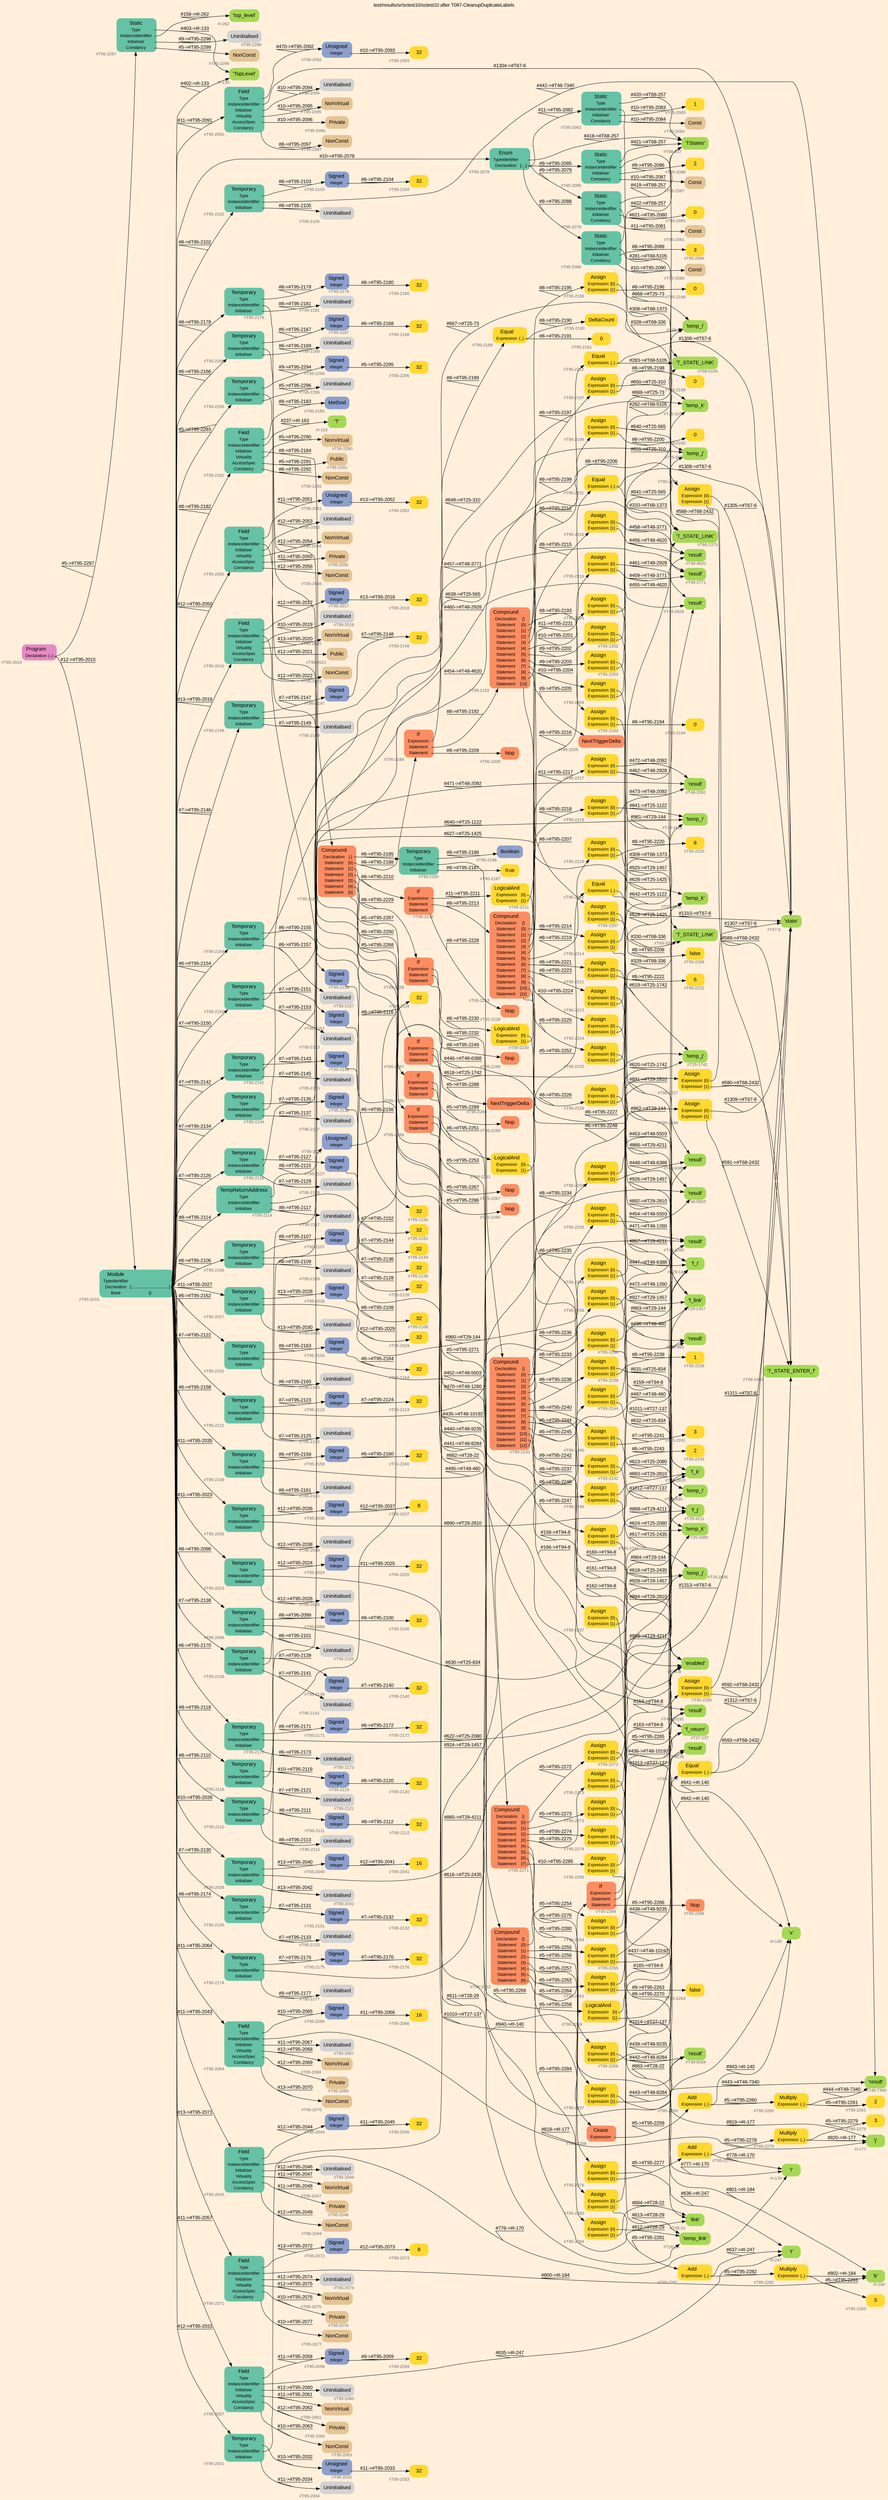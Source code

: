 digraph "test/results/sr/sctest10/sctest10 after T097-CleanupDuplicateLabels" {
label = "test/results/sr/sctest10/sctest10 after T097-CleanupDuplicateLabels"
labelloc = t
graph [
    rankdir = "LR"
    ranksep = 0.3
    bgcolor = antiquewhite1
    color = black
    fontcolor = black
    fontname = "Arial"
];
node [
    fontname = "Arial"
];
edge [
    fontname = "Arial"
];

// -------------------- node figure --------------------
// -------- block #T95-2014 ----------
"#T95-2014" [
    fillcolor = "/set28/4"
    xlabel = "#T95-2014"
    fontsize = "12"
    fontcolor = grey40
    shape = "plaintext"
    label = <<TABLE BORDER="0" CELLBORDER="0" CELLSPACING="0">
     <TR><TD><FONT COLOR="black" POINT-SIZE="15">Program</FONT></TD></TR>
     <TR><TD><FONT COLOR="black" POINT-SIZE="12">Declaration</FONT></TD><TD PORT="port0"><FONT COLOR="black" POINT-SIZE="12">{..}</FONT></TD></TR>
    </TABLE>>
    style = "rounded,filled"
];

// -------- block #T95-2015 ----------
"#T95-2015" [
    fillcolor = "/set28/1"
    xlabel = "#T95-2015"
    fontsize = "12"
    fontcolor = grey40
    shape = "plaintext"
    label = <<TABLE BORDER="0" CELLBORDER="0" CELLSPACING="0">
     <TR><TD><FONT COLOR="black" POINT-SIZE="15">Module</FONT></TD></TR>
     <TR><TD><FONT COLOR="black" POINT-SIZE="12">TypeIdentifier</FONT></TD><TD PORT="port0"></TD></TR>
     <TR><TD><FONT COLOR="black" POINT-SIZE="12">Declaration</FONT></TD><TD PORT="port1"><FONT COLOR="black" POINT-SIZE="12">{....................................}</FONT></TD></TR>
     <TR><TD><FONT COLOR="black" POINT-SIZE="12">Base</FONT></TD><TD PORT="port2"><FONT COLOR="black" POINT-SIZE="12">{}</FONT></TD></TR>
    </TABLE>>
    style = "rounded,filled"
];

// -------- block #I-133 ----------
"#I-133" [
    fillcolor = "/set28/5"
    xlabel = "#I-133"
    fontsize = "12"
    fontcolor = grey40
    shape = "plaintext"
    label = <<TABLE BORDER="0" CELLBORDER="0" CELLSPACING="0">
     <TR><TD><FONT COLOR="black" POINT-SIZE="15">'TopLevel'</FONT></TD></TR>
    </TABLE>>
    style = "rounded,filled"
];

// -------- block #T95-2016 ----------
"#T95-2016" [
    fillcolor = "/set28/1"
    xlabel = "#T95-2016"
    fontsize = "12"
    fontcolor = grey40
    shape = "plaintext"
    label = <<TABLE BORDER="0" CELLBORDER="0" CELLSPACING="0">
     <TR><TD><FONT COLOR="black" POINT-SIZE="15">Field</FONT></TD></TR>
     <TR><TD><FONT COLOR="black" POINT-SIZE="12">Type</FONT></TD><TD PORT="port0"></TD></TR>
     <TR><TD><FONT COLOR="black" POINT-SIZE="12">InstanceIdentifier</FONT></TD><TD PORT="port1"></TD></TR>
     <TR><TD><FONT COLOR="black" POINT-SIZE="12">Initialiser</FONT></TD><TD PORT="port2"></TD></TR>
     <TR><TD><FONT COLOR="black" POINT-SIZE="12">Virtuality</FONT></TD><TD PORT="port3"></TD></TR>
     <TR><TD><FONT COLOR="black" POINT-SIZE="12">AccessSpec</FONT></TD><TD PORT="port4"></TD></TR>
     <TR><TD><FONT COLOR="black" POINT-SIZE="12">Constancy</FONT></TD><TD PORT="port5"></TD></TR>
    </TABLE>>
    style = "rounded,filled"
];

// -------- block #T95-2017 ----------
"#T95-2017" [
    fillcolor = "/set28/3"
    xlabel = "#T95-2017"
    fontsize = "12"
    fontcolor = grey40
    shape = "plaintext"
    label = <<TABLE BORDER="0" CELLBORDER="0" CELLSPACING="0">
     <TR><TD><FONT COLOR="black" POINT-SIZE="15">Signed</FONT></TD></TR>
     <TR><TD><FONT COLOR="black" POINT-SIZE="12">Integer</FONT></TD><TD PORT="port0"></TD></TR>
    </TABLE>>
    style = "rounded,filled"
];

// -------- block #T95-2018 ----------
"#T95-2018" [
    fillcolor = "/set28/6"
    xlabel = "#T95-2018"
    fontsize = "12"
    fontcolor = grey40
    shape = "plaintext"
    label = <<TABLE BORDER="0" CELLBORDER="0" CELLSPACING="0">
     <TR><TD><FONT COLOR="black" POINT-SIZE="15">32</FONT></TD></TR>
    </TABLE>>
    style = "rounded,filled"
];

// -------- block #I-140 ----------
"#I-140" [
    fillcolor = "/set28/5"
    xlabel = "#I-140"
    fontsize = "12"
    fontcolor = grey40
    shape = "plaintext"
    label = <<TABLE BORDER="0" CELLBORDER="0" CELLSPACING="0">
     <TR><TD><FONT COLOR="black" POINT-SIZE="15">'x'</FONT></TD></TR>
    </TABLE>>
    style = "rounded,filled"
];

// -------- block #T95-2019 ----------
"#T95-2019" [
    xlabel = "#T95-2019"
    fontsize = "12"
    fontcolor = grey40
    shape = "plaintext"
    label = <<TABLE BORDER="0" CELLBORDER="0" CELLSPACING="0">
     <TR><TD><FONT COLOR="black" POINT-SIZE="15">Uninitialised</FONT></TD></TR>
    </TABLE>>
    style = "rounded,filled"
];

// -------- block #T95-2020 ----------
"#T95-2020" [
    fillcolor = "/set28/7"
    xlabel = "#T95-2020"
    fontsize = "12"
    fontcolor = grey40
    shape = "plaintext"
    label = <<TABLE BORDER="0" CELLBORDER="0" CELLSPACING="0">
     <TR><TD><FONT COLOR="black" POINT-SIZE="15">NonVirtual</FONT></TD></TR>
    </TABLE>>
    style = "rounded,filled"
];

// -------- block #T95-2021 ----------
"#T95-2021" [
    fillcolor = "/set28/7"
    xlabel = "#T95-2021"
    fontsize = "12"
    fontcolor = grey40
    shape = "plaintext"
    label = <<TABLE BORDER="0" CELLBORDER="0" CELLSPACING="0">
     <TR><TD><FONT COLOR="black" POINT-SIZE="15">Public</FONT></TD></TR>
    </TABLE>>
    style = "rounded,filled"
];

// -------- block #T95-2022 ----------
"#T95-2022" [
    fillcolor = "/set28/7"
    xlabel = "#T95-2022"
    fontsize = "12"
    fontcolor = grey40
    shape = "plaintext"
    label = <<TABLE BORDER="0" CELLBORDER="0" CELLSPACING="0">
     <TR><TD><FONT COLOR="black" POINT-SIZE="15">NonConst</FONT></TD></TR>
    </TABLE>>
    style = "rounded,filled"
];

// -------- block #T95-2023 ----------
"#T95-2023" [
    fillcolor = "/set28/1"
    xlabel = "#T95-2023"
    fontsize = "12"
    fontcolor = grey40
    shape = "plaintext"
    label = <<TABLE BORDER="0" CELLBORDER="0" CELLSPACING="0">
     <TR><TD><FONT COLOR="black" POINT-SIZE="15">Temporary</FONT></TD></TR>
     <TR><TD><FONT COLOR="black" POINT-SIZE="12">Type</FONT></TD><TD PORT="port0"></TD></TR>
     <TR><TD><FONT COLOR="black" POINT-SIZE="12">InstanceIdentifier</FONT></TD><TD PORT="port1"></TD></TR>
     <TR><TD><FONT COLOR="black" POINT-SIZE="12">Initialiser</FONT></TD><TD PORT="port2"></TD></TR>
    </TABLE>>
    style = "rounded,filled"
];

// -------- block #T95-2024 ----------
"#T95-2024" [
    fillcolor = "/set28/3"
    xlabel = "#T95-2024"
    fontsize = "12"
    fontcolor = grey40
    shape = "plaintext"
    label = <<TABLE BORDER="0" CELLBORDER="0" CELLSPACING="0">
     <TR><TD><FONT COLOR="black" POINT-SIZE="15">Signed</FONT></TD></TR>
     <TR><TD><FONT COLOR="black" POINT-SIZE="12">Integer</FONT></TD><TD PORT="port0"></TD></TR>
    </TABLE>>
    style = "rounded,filled"
];

// -------- block #T95-2025 ----------
"#T95-2025" [
    fillcolor = "/set28/6"
    xlabel = "#T95-2025"
    fontsize = "12"
    fontcolor = grey40
    shape = "plaintext"
    label = <<TABLE BORDER="0" CELLBORDER="0" CELLSPACING="0">
     <TR><TD><FONT COLOR="black" POINT-SIZE="15">32</FONT></TD></TR>
    </TABLE>>
    style = "rounded,filled"
];

// -------- block #T27-137 ----------
"#T27-137" [
    fillcolor = "/set28/5"
    xlabel = "#T27-137"
    fontsize = "12"
    fontcolor = grey40
    shape = "plaintext"
    label = <<TABLE BORDER="0" CELLBORDER="0" CELLSPACING="0">
     <TR><TD><FONT COLOR="black" POINT-SIZE="15">'f_return'</FONT></TD></TR>
    </TABLE>>
    style = "rounded,filled"
];

// -------- block #T95-2026 ----------
"#T95-2026" [
    xlabel = "#T95-2026"
    fontsize = "12"
    fontcolor = grey40
    shape = "plaintext"
    label = <<TABLE BORDER="0" CELLBORDER="0" CELLSPACING="0">
     <TR><TD><FONT COLOR="black" POINT-SIZE="15">Uninitialised</FONT></TD></TR>
    </TABLE>>
    style = "rounded,filled"
];

// -------- block #T95-2027 ----------
"#T95-2027" [
    fillcolor = "/set28/1"
    xlabel = "#T95-2027"
    fontsize = "12"
    fontcolor = grey40
    shape = "plaintext"
    label = <<TABLE BORDER="0" CELLBORDER="0" CELLSPACING="0">
     <TR><TD><FONT COLOR="black" POINT-SIZE="15">Temporary</FONT></TD></TR>
     <TR><TD><FONT COLOR="black" POINT-SIZE="12">Type</FONT></TD><TD PORT="port0"></TD></TR>
     <TR><TD><FONT COLOR="black" POINT-SIZE="12">InstanceIdentifier</FONT></TD><TD PORT="port1"></TD></TR>
     <TR><TD><FONT COLOR="black" POINT-SIZE="12">Initialiser</FONT></TD><TD PORT="port2"></TD></TR>
    </TABLE>>
    style = "rounded,filled"
];

// -------- block #T95-2028 ----------
"#T95-2028" [
    fillcolor = "/set28/3"
    xlabel = "#T95-2028"
    fontsize = "12"
    fontcolor = grey40
    shape = "plaintext"
    label = <<TABLE BORDER="0" CELLBORDER="0" CELLSPACING="0">
     <TR><TD><FONT COLOR="black" POINT-SIZE="15">Signed</FONT></TD></TR>
     <TR><TD><FONT COLOR="black" POINT-SIZE="12">Integer</FONT></TD><TD PORT="port0"></TD></TR>
    </TABLE>>
    style = "rounded,filled"
];

// -------- block #T95-2029 ----------
"#T95-2029" [
    fillcolor = "/set28/6"
    xlabel = "#T95-2029"
    fontsize = "12"
    fontcolor = grey40
    shape = "plaintext"
    label = <<TABLE BORDER="0" CELLBORDER="0" CELLSPACING="0">
     <TR><TD><FONT COLOR="black" POINT-SIZE="15">32</FONT></TD></TR>
    </TABLE>>
    style = "rounded,filled"
];

// -------- block #T29-144 ----------
"#T29-144" [
    fillcolor = "/set28/5"
    xlabel = "#T29-144"
    fontsize = "12"
    fontcolor = grey40
    shape = "plaintext"
    label = <<TABLE BORDER="0" CELLBORDER="0" CELLSPACING="0">
     <TR><TD><FONT COLOR="black" POINT-SIZE="15">'f_i'</FONT></TD></TR>
    </TABLE>>
    style = "rounded,filled"
];

// -------- block #T95-2030 ----------
"#T95-2030" [
    xlabel = "#T95-2030"
    fontsize = "12"
    fontcolor = grey40
    shape = "plaintext"
    label = <<TABLE BORDER="0" CELLBORDER="0" CELLSPACING="0">
     <TR><TD><FONT COLOR="black" POINT-SIZE="15">Uninitialised</FONT></TD></TR>
    </TABLE>>
    style = "rounded,filled"
];

// -------- block #T95-2031 ----------
"#T95-2031" [
    fillcolor = "/set28/1"
    xlabel = "#T95-2031"
    fontsize = "12"
    fontcolor = grey40
    shape = "plaintext"
    label = <<TABLE BORDER="0" CELLBORDER="0" CELLSPACING="0">
     <TR><TD><FONT COLOR="black" POINT-SIZE="15">Temporary</FONT></TD></TR>
     <TR><TD><FONT COLOR="black" POINT-SIZE="12">Type</FONT></TD><TD PORT="port0"></TD></TR>
     <TR><TD><FONT COLOR="black" POINT-SIZE="12">InstanceIdentifier</FONT></TD><TD PORT="port1"></TD></TR>
     <TR><TD><FONT COLOR="black" POINT-SIZE="12">Initialiser</FONT></TD><TD PORT="port2"></TD></TR>
    </TABLE>>
    style = "rounded,filled"
];

// -------- block #T95-2032 ----------
"#T95-2032" [
    fillcolor = "/set28/3"
    xlabel = "#T95-2032"
    fontsize = "12"
    fontcolor = grey40
    shape = "plaintext"
    label = <<TABLE BORDER="0" CELLBORDER="0" CELLSPACING="0">
     <TR><TD><FONT COLOR="black" POINT-SIZE="15">Unsigned</FONT></TD></TR>
     <TR><TD><FONT COLOR="black" POINT-SIZE="12">Integer</FONT></TD><TD PORT="port0"></TD></TR>
    </TABLE>>
    style = "rounded,filled"
];

// -------- block #T95-2033 ----------
"#T95-2033" [
    fillcolor = "/set28/6"
    xlabel = "#T95-2033"
    fontsize = "12"
    fontcolor = grey40
    shape = "plaintext"
    label = <<TABLE BORDER="0" CELLBORDER="0" CELLSPACING="0">
     <TR><TD><FONT COLOR="black" POINT-SIZE="15">32</FONT></TD></TR>
    </TABLE>>
    style = "rounded,filled"
];

// -------- block #T29-1457 ----------
"#T29-1457" [
    fillcolor = "/set28/5"
    xlabel = "#T29-1457"
    fontsize = "12"
    fontcolor = grey40
    shape = "plaintext"
    label = <<TABLE BORDER="0" CELLBORDER="0" CELLSPACING="0">
     <TR><TD><FONT COLOR="black" POINT-SIZE="15">'f_link'</FONT></TD></TR>
    </TABLE>>
    style = "rounded,filled"
];

// -------- block #T95-2034 ----------
"#T95-2034" [
    xlabel = "#T95-2034"
    fontsize = "12"
    fontcolor = grey40
    shape = "plaintext"
    label = <<TABLE BORDER="0" CELLBORDER="0" CELLSPACING="0">
     <TR><TD><FONT COLOR="black" POINT-SIZE="15">Uninitialised</FONT></TD></TR>
    </TABLE>>
    style = "rounded,filled"
];

// -------- block #T95-2035 ----------
"#T95-2035" [
    fillcolor = "/set28/1"
    xlabel = "#T95-2035"
    fontsize = "12"
    fontcolor = grey40
    shape = "plaintext"
    label = <<TABLE BORDER="0" CELLBORDER="0" CELLSPACING="0">
     <TR><TD><FONT COLOR="black" POINT-SIZE="15">Temporary</FONT></TD></TR>
     <TR><TD><FONT COLOR="black" POINT-SIZE="12">Type</FONT></TD><TD PORT="port0"></TD></TR>
     <TR><TD><FONT COLOR="black" POINT-SIZE="12">InstanceIdentifier</FONT></TD><TD PORT="port1"></TD></TR>
     <TR><TD><FONT COLOR="black" POINT-SIZE="12">Initialiser</FONT></TD><TD PORT="port2"></TD></TR>
    </TABLE>>
    style = "rounded,filled"
];

// -------- block #T95-2036 ----------
"#T95-2036" [
    fillcolor = "/set28/3"
    xlabel = "#T95-2036"
    fontsize = "12"
    fontcolor = grey40
    shape = "plaintext"
    label = <<TABLE BORDER="0" CELLBORDER="0" CELLSPACING="0">
     <TR><TD><FONT COLOR="black" POINT-SIZE="15">Signed</FONT></TD></TR>
     <TR><TD><FONT COLOR="black" POINT-SIZE="12">Integer</FONT></TD><TD PORT="port0"></TD></TR>
    </TABLE>>
    style = "rounded,filled"
];

// -------- block #T95-2037 ----------
"#T95-2037" [
    fillcolor = "/set28/6"
    xlabel = "#T95-2037"
    fontsize = "12"
    fontcolor = grey40
    shape = "plaintext"
    label = <<TABLE BORDER="0" CELLBORDER="0" CELLSPACING="0">
     <TR><TD><FONT COLOR="black" POINT-SIZE="15">8</FONT></TD></TR>
    </TABLE>>
    style = "rounded,filled"
];

// -------- block #T29-2810 ----------
"#T29-2810" [
    fillcolor = "/set28/5"
    xlabel = "#T29-2810"
    fontsize = "12"
    fontcolor = grey40
    shape = "plaintext"
    label = <<TABLE BORDER="0" CELLBORDER="0" CELLSPACING="0">
     <TR><TD><FONT COLOR="black" POINT-SIZE="15">'f_k'</FONT></TD></TR>
    </TABLE>>
    style = "rounded,filled"
];

// -------- block #T95-2038 ----------
"#T95-2038" [
    xlabel = "#T95-2038"
    fontsize = "12"
    fontcolor = grey40
    shape = "plaintext"
    label = <<TABLE BORDER="0" CELLBORDER="0" CELLSPACING="0">
     <TR><TD><FONT COLOR="black" POINT-SIZE="15">Uninitialised</FONT></TD></TR>
    </TABLE>>
    style = "rounded,filled"
];

// -------- block #T95-2039 ----------
"#T95-2039" [
    fillcolor = "/set28/1"
    xlabel = "#T95-2039"
    fontsize = "12"
    fontcolor = grey40
    shape = "plaintext"
    label = <<TABLE BORDER="0" CELLBORDER="0" CELLSPACING="0">
     <TR><TD><FONT COLOR="black" POINT-SIZE="15">Temporary</FONT></TD></TR>
     <TR><TD><FONT COLOR="black" POINT-SIZE="12">Type</FONT></TD><TD PORT="port0"></TD></TR>
     <TR><TD><FONT COLOR="black" POINT-SIZE="12">InstanceIdentifier</FONT></TD><TD PORT="port1"></TD></TR>
     <TR><TD><FONT COLOR="black" POINT-SIZE="12">Initialiser</FONT></TD><TD PORT="port2"></TD></TR>
    </TABLE>>
    style = "rounded,filled"
];

// -------- block #T95-2040 ----------
"#T95-2040" [
    fillcolor = "/set28/3"
    xlabel = "#T95-2040"
    fontsize = "12"
    fontcolor = grey40
    shape = "plaintext"
    label = <<TABLE BORDER="0" CELLBORDER="0" CELLSPACING="0">
     <TR><TD><FONT COLOR="black" POINT-SIZE="15">Signed</FONT></TD></TR>
     <TR><TD><FONT COLOR="black" POINT-SIZE="12">Integer</FONT></TD><TD PORT="port0"></TD></TR>
    </TABLE>>
    style = "rounded,filled"
];

// -------- block #T95-2041 ----------
"#T95-2041" [
    fillcolor = "/set28/6"
    xlabel = "#T95-2041"
    fontsize = "12"
    fontcolor = grey40
    shape = "plaintext"
    label = <<TABLE BORDER="0" CELLBORDER="0" CELLSPACING="0">
     <TR><TD><FONT COLOR="black" POINT-SIZE="15">16</FONT></TD></TR>
    </TABLE>>
    style = "rounded,filled"
];

// -------- block #T29-4211 ----------
"#T29-4211" [
    fillcolor = "/set28/5"
    xlabel = "#T29-4211"
    fontsize = "12"
    fontcolor = grey40
    shape = "plaintext"
    label = <<TABLE BORDER="0" CELLBORDER="0" CELLSPACING="0">
     <TR><TD><FONT COLOR="black" POINT-SIZE="15">'f_j'</FONT></TD></TR>
    </TABLE>>
    style = "rounded,filled"
];

// -------- block #T95-2042 ----------
"#T95-2042" [
    xlabel = "#T95-2042"
    fontsize = "12"
    fontcolor = grey40
    shape = "plaintext"
    label = <<TABLE BORDER="0" CELLBORDER="0" CELLSPACING="0">
     <TR><TD><FONT COLOR="black" POINT-SIZE="15">Uninitialised</FONT></TD></TR>
    </TABLE>>
    style = "rounded,filled"
];

// -------- block #T95-2043 ----------
"#T95-2043" [
    fillcolor = "/set28/1"
    xlabel = "#T95-2043"
    fontsize = "12"
    fontcolor = grey40
    shape = "plaintext"
    label = <<TABLE BORDER="0" CELLBORDER="0" CELLSPACING="0">
     <TR><TD><FONT COLOR="black" POINT-SIZE="15">Field</FONT></TD></TR>
     <TR><TD><FONT COLOR="black" POINT-SIZE="12">Type</FONT></TD><TD PORT="port0"></TD></TR>
     <TR><TD><FONT COLOR="black" POINT-SIZE="12">InstanceIdentifier</FONT></TD><TD PORT="port1"></TD></TR>
     <TR><TD><FONT COLOR="black" POINT-SIZE="12">Initialiser</FONT></TD><TD PORT="port2"></TD></TR>
     <TR><TD><FONT COLOR="black" POINT-SIZE="12">Virtuality</FONT></TD><TD PORT="port3"></TD></TR>
     <TR><TD><FONT COLOR="black" POINT-SIZE="12">AccessSpec</FONT></TD><TD PORT="port4"></TD></TR>
     <TR><TD><FONT COLOR="black" POINT-SIZE="12">Constancy</FONT></TD><TD PORT="port5"></TD></TR>
    </TABLE>>
    style = "rounded,filled"
];

// -------- block #T95-2044 ----------
"#T95-2044" [
    fillcolor = "/set28/3"
    xlabel = "#T95-2044"
    fontsize = "12"
    fontcolor = grey40
    shape = "plaintext"
    label = <<TABLE BORDER="0" CELLBORDER="0" CELLSPACING="0">
     <TR><TD><FONT COLOR="black" POINT-SIZE="15">Signed</FONT></TD></TR>
     <TR><TD><FONT COLOR="black" POINT-SIZE="12">Integer</FONT></TD><TD PORT="port0"></TD></TR>
    </TABLE>>
    style = "rounded,filled"
];

// -------- block #T95-2045 ----------
"#T95-2045" [
    fillcolor = "/set28/6"
    xlabel = "#T95-2045"
    fontsize = "12"
    fontcolor = grey40
    shape = "plaintext"
    label = <<TABLE BORDER="0" CELLBORDER="0" CELLSPACING="0">
     <TR><TD><FONT COLOR="black" POINT-SIZE="15">32</FONT></TD></TR>
    </TABLE>>
    style = "rounded,filled"
];

// -------- block #I-170 ----------
"#I-170" [
    fillcolor = "/set28/5"
    xlabel = "#I-170"
    fontsize = "12"
    fontcolor = grey40
    shape = "plaintext"
    label = <<TABLE BORDER="0" CELLBORDER="0" CELLSPACING="0">
     <TR><TD><FONT COLOR="black" POINT-SIZE="15">'i'</FONT></TD></TR>
    </TABLE>>
    style = "rounded,filled"
];

// -------- block #T95-2046 ----------
"#T95-2046" [
    xlabel = "#T95-2046"
    fontsize = "12"
    fontcolor = grey40
    shape = "plaintext"
    label = <<TABLE BORDER="0" CELLBORDER="0" CELLSPACING="0">
     <TR><TD><FONT COLOR="black" POINT-SIZE="15">Uninitialised</FONT></TD></TR>
    </TABLE>>
    style = "rounded,filled"
];

// -------- block #T95-2047 ----------
"#T95-2047" [
    fillcolor = "/set28/7"
    xlabel = "#T95-2047"
    fontsize = "12"
    fontcolor = grey40
    shape = "plaintext"
    label = <<TABLE BORDER="0" CELLBORDER="0" CELLSPACING="0">
     <TR><TD><FONT COLOR="black" POINT-SIZE="15">NonVirtual</FONT></TD></TR>
    </TABLE>>
    style = "rounded,filled"
];

// -------- block #T95-2048 ----------
"#T95-2048" [
    fillcolor = "/set28/7"
    xlabel = "#T95-2048"
    fontsize = "12"
    fontcolor = grey40
    shape = "plaintext"
    label = <<TABLE BORDER="0" CELLBORDER="0" CELLSPACING="0">
     <TR><TD><FONT COLOR="black" POINT-SIZE="15">Private</FONT></TD></TR>
    </TABLE>>
    style = "rounded,filled"
];

// -------- block #T95-2049 ----------
"#T95-2049" [
    fillcolor = "/set28/7"
    xlabel = "#T95-2049"
    fontsize = "12"
    fontcolor = grey40
    shape = "plaintext"
    label = <<TABLE BORDER="0" CELLBORDER="0" CELLSPACING="0">
     <TR><TD><FONT COLOR="black" POINT-SIZE="15">NonConst</FONT></TD></TR>
    </TABLE>>
    style = "rounded,filled"
];

// -------- block #T95-2050 ----------
"#T95-2050" [
    fillcolor = "/set28/1"
    xlabel = "#T95-2050"
    fontsize = "12"
    fontcolor = grey40
    shape = "plaintext"
    label = <<TABLE BORDER="0" CELLBORDER="0" CELLSPACING="0">
     <TR><TD><FONT COLOR="black" POINT-SIZE="15">Field</FONT></TD></TR>
     <TR><TD><FONT COLOR="black" POINT-SIZE="12">Type</FONT></TD><TD PORT="port0"></TD></TR>
     <TR><TD><FONT COLOR="black" POINT-SIZE="12">InstanceIdentifier</FONT></TD><TD PORT="port1"></TD></TR>
     <TR><TD><FONT COLOR="black" POINT-SIZE="12">Initialiser</FONT></TD><TD PORT="port2"></TD></TR>
     <TR><TD><FONT COLOR="black" POINT-SIZE="12">Virtuality</FONT></TD><TD PORT="port3"></TD></TR>
     <TR><TD><FONT COLOR="black" POINT-SIZE="12">AccessSpec</FONT></TD><TD PORT="port4"></TD></TR>
     <TR><TD><FONT COLOR="black" POINT-SIZE="12">Constancy</FONT></TD><TD PORT="port5"></TD></TR>
    </TABLE>>
    style = "rounded,filled"
];

// -------- block #T95-2051 ----------
"#T95-2051" [
    fillcolor = "/set28/3"
    xlabel = "#T95-2051"
    fontsize = "12"
    fontcolor = grey40
    shape = "plaintext"
    label = <<TABLE BORDER="0" CELLBORDER="0" CELLSPACING="0">
     <TR><TD><FONT COLOR="black" POINT-SIZE="15">Unsigned</FONT></TD></TR>
     <TR><TD><FONT COLOR="black" POINT-SIZE="12">Integer</FONT></TD><TD PORT="port0"></TD></TR>
    </TABLE>>
    style = "rounded,filled"
];

// -------- block #T95-2052 ----------
"#T95-2052" [
    fillcolor = "/set28/6"
    xlabel = "#T95-2052"
    fontsize = "12"
    fontcolor = grey40
    shape = "plaintext"
    label = <<TABLE BORDER="0" CELLBORDER="0" CELLSPACING="0">
     <TR><TD><FONT COLOR="black" POINT-SIZE="15">32</FONT></TD></TR>
    </TABLE>>
    style = "rounded,filled"
];

// -------- block #T28-22 ----------
"#T28-22" [
    fillcolor = "/set28/5"
    xlabel = "#T28-22"
    fontsize = "12"
    fontcolor = grey40
    shape = "plaintext"
    label = <<TABLE BORDER="0" CELLBORDER="0" CELLSPACING="0">
     <TR><TD><FONT COLOR="black" POINT-SIZE="15">'link'</FONT></TD></TR>
    </TABLE>>
    style = "rounded,filled"
];

// -------- block #T95-2053 ----------
"#T95-2053" [
    xlabel = "#T95-2053"
    fontsize = "12"
    fontcolor = grey40
    shape = "plaintext"
    label = <<TABLE BORDER="0" CELLBORDER="0" CELLSPACING="0">
     <TR><TD><FONT COLOR="black" POINT-SIZE="15">Uninitialised</FONT></TD></TR>
    </TABLE>>
    style = "rounded,filled"
];

// -------- block #T95-2054 ----------
"#T95-2054" [
    fillcolor = "/set28/7"
    xlabel = "#T95-2054"
    fontsize = "12"
    fontcolor = grey40
    shape = "plaintext"
    label = <<TABLE BORDER="0" CELLBORDER="0" CELLSPACING="0">
     <TR><TD><FONT COLOR="black" POINT-SIZE="15">NonVirtual</FONT></TD></TR>
    </TABLE>>
    style = "rounded,filled"
];

// -------- block #T95-2055 ----------
"#T95-2055" [
    fillcolor = "/set28/7"
    xlabel = "#T95-2055"
    fontsize = "12"
    fontcolor = grey40
    shape = "plaintext"
    label = <<TABLE BORDER="0" CELLBORDER="0" CELLSPACING="0">
     <TR><TD><FONT COLOR="black" POINT-SIZE="15">Private</FONT></TD></TR>
    </TABLE>>
    style = "rounded,filled"
];

// -------- block #T95-2056 ----------
"#T95-2056" [
    fillcolor = "/set28/7"
    xlabel = "#T95-2056"
    fontsize = "12"
    fontcolor = grey40
    shape = "plaintext"
    label = <<TABLE BORDER="0" CELLBORDER="0" CELLSPACING="0">
     <TR><TD><FONT COLOR="black" POINT-SIZE="15">NonConst</FONT></TD></TR>
    </TABLE>>
    style = "rounded,filled"
];

// -------- block #T95-2057 ----------
"#T95-2057" [
    fillcolor = "/set28/1"
    xlabel = "#T95-2057"
    fontsize = "12"
    fontcolor = grey40
    shape = "plaintext"
    label = <<TABLE BORDER="0" CELLBORDER="0" CELLSPACING="0">
     <TR><TD><FONT COLOR="black" POINT-SIZE="15">Field</FONT></TD></TR>
     <TR><TD><FONT COLOR="black" POINT-SIZE="12">Type</FONT></TD><TD PORT="port0"></TD></TR>
     <TR><TD><FONT COLOR="black" POINT-SIZE="12">InstanceIdentifier</FONT></TD><TD PORT="port1"></TD></TR>
     <TR><TD><FONT COLOR="black" POINT-SIZE="12">Initialiser</FONT></TD><TD PORT="port2"></TD></TR>
     <TR><TD><FONT COLOR="black" POINT-SIZE="12">Virtuality</FONT></TD><TD PORT="port3"></TD></TR>
     <TR><TD><FONT COLOR="black" POINT-SIZE="12">AccessSpec</FONT></TD><TD PORT="port4"></TD></TR>
     <TR><TD><FONT COLOR="black" POINT-SIZE="12">Constancy</FONT></TD><TD PORT="port5"></TD></TR>
    </TABLE>>
    style = "rounded,filled"
];

// -------- block #T95-2058 ----------
"#T95-2058" [
    fillcolor = "/set28/3"
    xlabel = "#T95-2058"
    fontsize = "12"
    fontcolor = grey40
    shape = "plaintext"
    label = <<TABLE BORDER="0" CELLBORDER="0" CELLSPACING="0">
     <TR><TD><FONT COLOR="black" POINT-SIZE="15">Signed</FONT></TD></TR>
     <TR><TD><FONT COLOR="black" POINT-SIZE="12">Integer</FONT></TD><TD PORT="port0"></TD></TR>
    </TABLE>>
    style = "rounded,filled"
];

// -------- block #T95-2059 ----------
"#T95-2059" [
    fillcolor = "/set28/6"
    xlabel = "#T95-2059"
    fontsize = "12"
    fontcolor = grey40
    shape = "plaintext"
    label = <<TABLE BORDER="0" CELLBORDER="0" CELLSPACING="0">
     <TR><TD><FONT COLOR="black" POINT-SIZE="15">32</FONT></TD></TR>
    </TABLE>>
    style = "rounded,filled"
];

// -------- block #I-247 ----------
"#I-247" [
    fillcolor = "/set28/5"
    xlabel = "#I-247"
    fontsize = "12"
    fontcolor = grey40
    shape = "plaintext"
    label = <<TABLE BORDER="0" CELLBORDER="0" CELLSPACING="0">
     <TR><TD><FONT COLOR="black" POINT-SIZE="15">'t'</FONT></TD></TR>
    </TABLE>>
    style = "rounded,filled"
];

// -------- block #T95-2060 ----------
"#T95-2060" [
    xlabel = "#T95-2060"
    fontsize = "12"
    fontcolor = grey40
    shape = "plaintext"
    label = <<TABLE BORDER="0" CELLBORDER="0" CELLSPACING="0">
     <TR><TD><FONT COLOR="black" POINT-SIZE="15">Uninitialised</FONT></TD></TR>
    </TABLE>>
    style = "rounded,filled"
];

// -------- block #T95-2061 ----------
"#T95-2061" [
    fillcolor = "/set28/7"
    xlabel = "#T95-2061"
    fontsize = "12"
    fontcolor = grey40
    shape = "plaintext"
    label = <<TABLE BORDER="0" CELLBORDER="0" CELLSPACING="0">
     <TR><TD><FONT COLOR="black" POINT-SIZE="15">NonVirtual</FONT></TD></TR>
    </TABLE>>
    style = "rounded,filled"
];

// -------- block #T95-2062 ----------
"#T95-2062" [
    fillcolor = "/set28/7"
    xlabel = "#T95-2062"
    fontsize = "12"
    fontcolor = grey40
    shape = "plaintext"
    label = <<TABLE BORDER="0" CELLBORDER="0" CELLSPACING="0">
     <TR><TD><FONT COLOR="black" POINT-SIZE="15">Private</FONT></TD></TR>
    </TABLE>>
    style = "rounded,filled"
];

// -------- block #T95-2063 ----------
"#T95-2063" [
    fillcolor = "/set28/7"
    xlabel = "#T95-2063"
    fontsize = "12"
    fontcolor = grey40
    shape = "plaintext"
    label = <<TABLE BORDER="0" CELLBORDER="0" CELLSPACING="0">
     <TR><TD><FONT COLOR="black" POINT-SIZE="15">NonConst</FONT></TD></TR>
    </TABLE>>
    style = "rounded,filled"
];

// -------- block #T95-2064 ----------
"#T95-2064" [
    fillcolor = "/set28/1"
    xlabel = "#T95-2064"
    fontsize = "12"
    fontcolor = grey40
    shape = "plaintext"
    label = <<TABLE BORDER="0" CELLBORDER="0" CELLSPACING="0">
     <TR><TD><FONT COLOR="black" POINT-SIZE="15">Field</FONT></TD></TR>
     <TR><TD><FONT COLOR="black" POINT-SIZE="12">Type</FONT></TD><TD PORT="port0"></TD></TR>
     <TR><TD><FONT COLOR="black" POINT-SIZE="12">InstanceIdentifier</FONT></TD><TD PORT="port1"></TD></TR>
     <TR><TD><FONT COLOR="black" POINT-SIZE="12">Initialiser</FONT></TD><TD PORT="port2"></TD></TR>
     <TR><TD><FONT COLOR="black" POINT-SIZE="12">Virtuality</FONT></TD><TD PORT="port3"></TD></TR>
     <TR><TD><FONT COLOR="black" POINT-SIZE="12">AccessSpec</FONT></TD><TD PORT="port4"></TD></TR>
     <TR><TD><FONT COLOR="black" POINT-SIZE="12">Constancy</FONT></TD><TD PORT="port5"></TD></TR>
    </TABLE>>
    style = "rounded,filled"
];

// -------- block #T95-2065 ----------
"#T95-2065" [
    fillcolor = "/set28/3"
    xlabel = "#T95-2065"
    fontsize = "12"
    fontcolor = grey40
    shape = "plaintext"
    label = <<TABLE BORDER="0" CELLBORDER="0" CELLSPACING="0">
     <TR><TD><FONT COLOR="black" POINT-SIZE="15">Signed</FONT></TD></TR>
     <TR><TD><FONT COLOR="black" POINT-SIZE="12">Integer</FONT></TD><TD PORT="port0"></TD></TR>
    </TABLE>>
    style = "rounded,filled"
];

// -------- block #T95-2066 ----------
"#T95-2066" [
    fillcolor = "/set28/6"
    xlabel = "#T95-2066"
    fontsize = "12"
    fontcolor = grey40
    shape = "plaintext"
    label = <<TABLE BORDER="0" CELLBORDER="0" CELLSPACING="0">
     <TR><TD><FONT COLOR="black" POINT-SIZE="15">16</FONT></TD></TR>
    </TABLE>>
    style = "rounded,filled"
];

// -------- block #I-177 ----------
"#I-177" [
    fillcolor = "/set28/5"
    xlabel = "#I-177"
    fontsize = "12"
    fontcolor = grey40
    shape = "plaintext"
    label = <<TABLE BORDER="0" CELLBORDER="0" CELLSPACING="0">
     <TR><TD><FONT COLOR="black" POINT-SIZE="15">'j'</FONT></TD></TR>
    </TABLE>>
    style = "rounded,filled"
];

// -------- block #T95-2067 ----------
"#T95-2067" [
    xlabel = "#T95-2067"
    fontsize = "12"
    fontcolor = grey40
    shape = "plaintext"
    label = <<TABLE BORDER="0" CELLBORDER="0" CELLSPACING="0">
     <TR><TD><FONT COLOR="black" POINT-SIZE="15">Uninitialised</FONT></TD></TR>
    </TABLE>>
    style = "rounded,filled"
];

// -------- block #T95-2068 ----------
"#T95-2068" [
    fillcolor = "/set28/7"
    xlabel = "#T95-2068"
    fontsize = "12"
    fontcolor = grey40
    shape = "plaintext"
    label = <<TABLE BORDER="0" CELLBORDER="0" CELLSPACING="0">
     <TR><TD><FONT COLOR="black" POINT-SIZE="15">NonVirtual</FONT></TD></TR>
    </TABLE>>
    style = "rounded,filled"
];

// -------- block #T95-2069 ----------
"#T95-2069" [
    fillcolor = "/set28/7"
    xlabel = "#T95-2069"
    fontsize = "12"
    fontcolor = grey40
    shape = "plaintext"
    label = <<TABLE BORDER="0" CELLBORDER="0" CELLSPACING="0">
     <TR><TD><FONT COLOR="black" POINT-SIZE="15">Private</FONT></TD></TR>
    </TABLE>>
    style = "rounded,filled"
];

// -------- block #T95-2070 ----------
"#T95-2070" [
    fillcolor = "/set28/7"
    xlabel = "#T95-2070"
    fontsize = "12"
    fontcolor = grey40
    shape = "plaintext"
    label = <<TABLE BORDER="0" CELLBORDER="0" CELLSPACING="0">
     <TR><TD><FONT COLOR="black" POINT-SIZE="15">NonConst</FONT></TD></TR>
    </TABLE>>
    style = "rounded,filled"
];

// -------- block #T95-2071 ----------
"#T95-2071" [
    fillcolor = "/set28/1"
    xlabel = "#T95-2071"
    fontsize = "12"
    fontcolor = grey40
    shape = "plaintext"
    label = <<TABLE BORDER="0" CELLBORDER="0" CELLSPACING="0">
     <TR><TD><FONT COLOR="black" POINT-SIZE="15">Field</FONT></TD></TR>
     <TR><TD><FONT COLOR="black" POINT-SIZE="12">Type</FONT></TD><TD PORT="port0"></TD></TR>
     <TR><TD><FONT COLOR="black" POINT-SIZE="12">InstanceIdentifier</FONT></TD><TD PORT="port1"></TD></TR>
     <TR><TD><FONT COLOR="black" POINT-SIZE="12">Initialiser</FONT></TD><TD PORT="port2"></TD></TR>
     <TR><TD><FONT COLOR="black" POINT-SIZE="12">Virtuality</FONT></TD><TD PORT="port3"></TD></TR>
     <TR><TD><FONT COLOR="black" POINT-SIZE="12">AccessSpec</FONT></TD><TD PORT="port4"></TD></TR>
     <TR><TD><FONT COLOR="black" POINT-SIZE="12">Constancy</FONT></TD><TD PORT="port5"></TD></TR>
    </TABLE>>
    style = "rounded,filled"
];

// -------- block #T95-2072 ----------
"#T95-2072" [
    fillcolor = "/set28/3"
    xlabel = "#T95-2072"
    fontsize = "12"
    fontcolor = grey40
    shape = "plaintext"
    label = <<TABLE BORDER="0" CELLBORDER="0" CELLSPACING="0">
     <TR><TD><FONT COLOR="black" POINT-SIZE="15">Signed</FONT></TD></TR>
     <TR><TD><FONT COLOR="black" POINT-SIZE="12">Integer</FONT></TD><TD PORT="port0"></TD></TR>
    </TABLE>>
    style = "rounded,filled"
];

// -------- block #T95-2073 ----------
"#T95-2073" [
    fillcolor = "/set28/6"
    xlabel = "#T95-2073"
    fontsize = "12"
    fontcolor = grey40
    shape = "plaintext"
    label = <<TABLE BORDER="0" CELLBORDER="0" CELLSPACING="0">
     <TR><TD><FONT COLOR="black" POINT-SIZE="15">8</FONT></TD></TR>
    </TABLE>>
    style = "rounded,filled"
];

// -------- block #I-184 ----------
"#I-184" [
    fillcolor = "/set28/5"
    xlabel = "#I-184"
    fontsize = "12"
    fontcolor = grey40
    shape = "plaintext"
    label = <<TABLE BORDER="0" CELLBORDER="0" CELLSPACING="0">
     <TR><TD><FONT COLOR="black" POINT-SIZE="15">'k'</FONT></TD></TR>
    </TABLE>>
    style = "rounded,filled"
];

// -------- block #T95-2074 ----------
"#T95-2074" [
    xlabel = "#T95-2074"
    fontsize = "12"
    fontcolor = grey40
    shape = "plaintext"
    label = <<TABLE BORDER="0" CELLBORDER="0" CELLSPACING="0">
     <TR><TD><FONT COLOR="black" POINT-SIZE="15">Uninitialised</FONT></TD></TR>
    </TABLE>>
    style = "rounded,filled"
];

// -------- block #T95-2075 ----------
"#T95-2075" [
    fillcolor = "/set28/7"
    xlabel = "#T95-2075"
    fontsize = "12"
    fontcolor = grey40
    shape = "plaintext"
    label = <<TABLE BORDER="0" CELLBORDER="0" CELLSPACING="0">
     <TR><TD><FONT COLOR="black" POINT-SIZE="15">NonVirtual</FONT></TD></TR>
    </TABLE>>
    style = "rounded,filled"
];

// -------- block #T95-2076 ----------
"#T95-2076" [
    fillcolor = "/set28/7"
    xlabel = "#T95-2076"
    fontsize = "12"
    fontcolor = grey40
    shape = "plaintext"
    label = <<TABLE BORDER="0" CELLBORDER="0" CELLSPACING="0">
     <TR><TD><FONT COLOR="black" POINT-SIZE="15">Private</FONT></TD></TR>
    </TABLE>>
    style = "rounded,filled"
];

// -------- block #T95-2077 ----------
"#T95-2077" [
    fillcolor = "/set28/7"
    xlabel = "#T95-2077"
    fontsize = "12"
    fontcolor = grey40
    shape = "plaintext"
    label = <<TABLE BORDER="0" CELLBORDER="0" CELLSPACING="0">
     <TR><TD><FONT COLOR="black" POINT-SIZE="15">NonConst</FONT></TD></TR>
    </TABLE>>
    style = "rounded,filled"
];

// -------- block #T95-2078 ----------
"#T95-2078" [
    fillcolor = "/set28/1"
    xlabel = "#T95-2078"
    fontsize = "12"
    fontcolor = grey40
    shape = "plaintext"
    label = <<TABLE BORDER="0" CELLBORDER="0" CELLSPACING="0">
     <TR><TD><FONT COLOR="black" POINT-SIZE="15">Enum</FONT></TD></TR>
     <TR><TD><FONT COLOR="black" POINT-SIZE="12">TypeIdentifier</FONT></TD><TD PORT="port0"></TD></TR>
     <TR><TD><FONT COLOR="black" POINT-SIZE="12">Declaration</FONT></TD><TD PORT="port1"><FONT COLOR="black" POINT-SIZE="12">{....}</FONT></TD></TR>
    </TABLE>>
    style = "rounded,filled"
];

// -------- block #T68-257 ----------
"#T68-257" [
    fillcolor = "/set28/5"
    xlabel = "#T68-257"
    fontsize = "12"
    fontcolor = grey40
    shape = "plaintext"
    label = <<TABLE BORDER="0" CELLBORDER="0" CELLSPACING="0">
     <TR><TD><FONT COLOR="black" POINT-SIZE="15">'TStates'</FONT></TD></TR>
    </TABLE>>
    style = "rounded,filled"
];

// -------- block #T95-2079 ----------
"#T95-2079" [
    fillcolor = "/set28/1"
    xlabel = "#T95-2079"
    fontsize = "12"
    fontcolor = grey40
    shape = "plaintext"
    label = <<TABLE BORDER="0" CELLBORDER="0" CELLSPACING="0">
     <TR><TD><FONT COLOR="black" POINT-SIZE="15">Static</FONT></TD></TR>
     <TR><TD><FONT COLOR="black" POINT-SIZE="12">Type</FONT></TD><TD PORT="port0"></TD></TR>
     <TR><TD><FONT COLOR="black" POINT-SIZE="12">InstanceIdentifier</FONT></TD><TD PORT="port1"></TD></TR>
     <TR><TD><FONT COLOR="black" POINT-SIZE="12">Initialiser</FONT></TD><TD PORT="port2"></TD></TR>
     <TR><TD><FONT COLOR="black" POINT-SIZE="12">Constancy</FONT></TD><TD PORT="port3"></TD></TR>
    </TABLE>>
    style = "rounded,filled"
];

// -------- block #T68-336 ----------
"#T68-336" [
    fillcolor = "/set28/5"
    xlabel = "#T68-336"
    fontsize = "12"
    fontcolor = grey40
    shape = "plaintext"
    label = <<TABLE BORDER="0" CELLBORDER="0" CELLSPACING="0">
     <TR><TD><FONT COLOR="black" POINT-SIZE="15">'T_STATE_LINK'</FONT></TD></TR>
    </TABLE>>
    style = "rounded,filled"
];

// -------- block #T95-2080 ----------
"#T95-2080" [
    fillcolor = "/set28/6"
    xlabel = "#T95-2080"
    fontsize = "12"
    fontcolor = grey40
    shape = "plaintext"
    label = <<TABLE BORDER="0" CELLBORDER="0" CELLSPACING="0">
     <TR><TD><FONT COLOR="black" POINT-SIZE="15">0</FONT></TD></TR>
    </TABLE>>
    style = "rounded,filled"
];

// -------- block #T95-2081 ----------
"#T95-2081" [
    fillcolor = "/set28/7"
    xlabel = "#T95-2081"
    fontsize = "12"
    fontcolor = grey40
    shape = "plaintext"
    label = <<TABLE BORDER="0" CELLBORDER="0" CELLSPACING="0">
     <TR><TD><FONT COLOR="black" POINT-SIZE="15">Const</FONT></TD></TR>
    </TABLE>>
    style = "rounded,filled"
];

// -------- block #T95-2082 ----------
"#T95-2082" [
    fillcolor = "/set28/1"
    xlabel = "#T95-2082"
    fontsize = "12"
    fontcolor = grey40
    shape = "plaintext"
    label = <<TABLE BORDER="0" CELLBORDER="0" CELLSPACING="0">
     <TR><TD><FONT COLOR="black" POINT-SIZE="15">Static</FONT></TD></TR>
     <TR><TD><FONT COLOR="black" POINT-SIZE="12">Type</FONT></TD><TD PORT="port0"></TD></TR>
     <TR><TD><FONT COLOR="black" POINT-SIZE="12">InstanceIdentifier</FONT></TD><TD PORT="port1"></TD></TR>
     <TR><TD><FONT COLOR="black" POINT-SIZE="12">Initialiser</FONT></TD><TD PORT="port2"></TD></TR>
     <TR><TD><FONT COLOR="black" POINT-SIZE="12">Constancy</FONT></TD><TD PORT="port3"></TD></TR>
    </TABLE>>
    style = "rounded,filled"
];

// -------- block #T68-1373 ----------
"#T68-1373" [
    fillcolor = "/set28/5"
    xlabel = "#T68-1373"
    fontsize = "12"
    fontcolor = grey40
    shape = "plaintext"
    label = <<TABLE BORDER="0" CELLBORDER="0" CELLSPACING="0">
     <TR><TD><FONT COLOR="black" POINT-SIZE="15">'T_STATE_LINK'</FONT></TD></TR>
    </TABLE>>
    style = "rounded,filled"
];

// -------- block #T95-2083 ----------
"#T95-2083" [
    fillcolor = "/set28/6"
    xlabel = "#T95-2083"
    fontsize = "12"
    fontcolor = grey40
    shape = "plaintext"
    label = <<TABLE BORDER="0" CELLBORDER="0" CELLSPACING="0">
     <TR><TD><FONT COLOR="black" POINT-SIZE="15">1</FONT></TD></TR>
    </TABLE>>
    style = "rounded,filled"
];

// -------- block #T95-2084 ----------
"#T95-2084" [
    fillcolor = "/set28/7"
    xlabel = "#T95-2084"
    fontsize = "12"
    fontcolor = grey40
    shape = "plaintext"
    label = <<TABLE BORDER="0" CELLBORDER="0" CELLSPACING="0">
     <TR><TD><FONT COLOR="black" POINT-SIZE="15">Const</FONT></TD></TR>
    </TABLE>>
    style = "rounded,filled"
];

// -------- block #T95-2085 ----------
"#T95-2085" [
    fillcolor = "/set28/1"
    xlabel = "#T95-2085"
    fontsize = "12"
    fontcolor = grey40
    shape = "plaintext"
    label = <<TABLE BORDER="0" CELLBORDER="0" CELLSPACING="0">
     <TR><TD><FONT COLOR="black" POINT-SIZE="15">Static</FONT></TD></TR>
     <TR><TD><FONT COLOR="black" POINT-SIZE="12">Type</FONT></TD><TD PORT="port0"></TD></TR>
     <TR><TD><FONT COLOR="black" POINT-SIZE="12">InstanceIdentifier</FONT></TD><TD PORT="port1"></TD></TR>
     <TR><TD><FONT COLOR="black" POINT-SIZE="12">Initialiser</FONT></TD><TD PORT="port2"></TD></TR>
     <TR><TD><FONT COLOR="black" POINT-SIZE="12">Constancy</FONT></TD><TD PORT="port3"></TD></TR>
    </TABLE>>
    style = "rounded,filled"
];

// -------- block #T68-2432 ----------
"#T68-2432" [
    fillcolor = "/set28/5"
    xlabel = "#T68-2432"
    fontsize = "12"
    fontcolor = grey40
    shape = "plaintext"
    label = <<TABLE BORDER="0" CELLBORDER="0" CELLSPACING="0">
     <TR><TD><FONT COLOR="black" POINT-SIZE="15">'T_STATE_ENTER_f'</FONT></TD></TR>
    </TABLE>>
    style = "rounded,filled"
];

// -------- block #T95-2086 ----------
"#T95-2086" [
    fillcolor = "/set28/6"
    xlabel = "#T95-2086"
    fontsize = "12"
    fontcolor = grey40
    shape = "plaintext"
    label = <<TABLE BORDER="0" CELLBORDER="0" CELLSPACING="0">
     <TR><TD><FONT COLOR="black" POINT-SIZE="15">2</FONT></TD></TR>
    </TABLE>>
    style = "rounded,filled"
];

// -------- block #T95-2087 ----------
"#T95-2087" [
    fillcolor = "/set28/7"
    xlabel = "#T95-2087"
    fontsize = "12"
    fontcolor = grey40
    shape = "plaintext"
    label = <<TABLE BORDER="0" CELLBORDER="0" CELLSPACING="0">
     <TR><TD><FONT COLOR="black" POINT-SIZE="15">Const</FONT></TD></TR>
    </TABLE>>
    style = "rounded,filled"
];

// -------- block #T95-2088 ----------
"#T95-2088" [
    fillcolor = "/set28/1"
    xlabel = "#T95-2088"
    fontsize = "12"
    fontcolor = grey40
    shape = "plaintext"
    label = <<TABLE BORDER="0" CELLBORDER="0" CELLSPACING="0">
     <TR><TD><FONT COLOR="black" POINT-SIZE="15">Static</FONT></TD></TR>
     <TR><TD><FONT COLOR="black" POINT-SIZE="12">Type</FONT></TD><TD PORT="port0"></TD></TR>
     <TR><TD><FONT COLOR="black" POINT-SIZE="12">InstanceIdentifier</FONT></TD><TD PORT="port1"></TD></TR>
     <TR><TD><FONT COLOR="black" POINT-SIZE="12">Initialiser</FONT></TD><TD PORT="port2"></TD></TR>
     <TR><TD><FONT COLOR="black" POINT-SIZE="12">Constancy</FONT></TD><TD PORT="port3"></TD></TR>
    </TABLE>>
    style = "rounded,filled"
];

// -------- block #T68-5105 ----------
"#T68-5105" [
    fillcolor = "/set28/5"
    xlabel = "#T68-5105"
    fontsize = "12"
    fontcolor = grey40
    shape = "plaintext"
    label = <<TABLE BORDER="0" CELLBORDER="0" CELLSPACING="0">
     <TR><TD><FONT COLOR="black" POINT-SIZE="15">'T_STATE_LINK'</FONT></TD></TR>
    </TABLE>>
    style = "rounded,filled"
];

// -------- block #T95-2089 ----------
"#T95-2089" [
    fillcolor = "/set28/6"
    xlabel = "#T95-2089"
    fontsize = "12"
    fontcolor = grey40
    shape = "plaintext"
    label = <<TABLE BORDER="0" CELLBORDER="0" CELLSPACING="0">
     <TR><TD><FONT COLOR="black" POINT-SIZE="15">3</FONT></TD></TR>
    </TABLE>>
    style = "rounded,filled"
];

// -------- block #T95-2090 ----------
"#T95-2090" [
    fillcolor = "/set28/7"
    xlabel = "#T95-2090"
    fontsize = "12"
    fontcolor = grey40
    shape = "plaintext"
    label = <<TABLE BORDER="0" CELLBORDER="0" CELLSPACING="0">
     <TR><TD><FONT COLOR="black" POINT-SIZE="15">Const</FONT></TD></TR>
    </TABLE>>
    style = "rounded,filled"
];

// -------- block #T95-2091 ----------
"#T95-2091" [
    fillcolor = "/set28/1"
    xlabel = "#T95-2091"
    fontsize = "12"
    fontcolor = grey40
    shape = "plaintext"
    label = <<TABLE BORDER="0" CELLBORDER="0" CELLSPACING="0">
     <TR><TD><FONT COLOR="black" POINT-SIZE="15">Field</FONT></TD></TR>
     <TR><TD><FONT COLOR="black" POINT-SIZE="12">Type</FONT></TD><TD PORT="port0"></TD></TR>
     <TR><TD><FONT COLOR="black" POINT-SIZE="12">InstanceIdentifier</FONT></TD><TD PORT="port1"></TD></TR>
     <TR><TD><FONT COLOR="black" POINT-SIZE="12">Initialiser</FONT></TD><TD PORT="port2"></TD></TR>
     <TR><TD><FONT COLOR="black" POINT-SIZE="12">Virtuality</FONT></TD><TD PORT="port3"></TD></TR>
     <TR><TD><FONT COLOR="black" POINT-SIZE="12">AccessSpec</FONT></TD><TD PORT="port4"></TD></TR>
     <TR><TD><FONT COLOR="black" POINT-SIZE="12">Constancy</FONT></TD><TD PORT="port5"></TD></TR>
    </TABLE>>
    style = "rounded,filled"
];

// -------- block #T95-2092 ----------
"#T95-2092" [
    fillcolor = "/set28/3"
    xlabel = "#T95-2092"
    fontsize = "12"
    fontcolor = grey40
    shape = "plaintext"
    label = <<TABLE BORDER="0" CELLBORDER="0" CELLSPACING="0">
     <TR><TD><FONT COLOR="black" POINT-SIZE="15">Unsigned</FONT></TD></TR>
     <TR><TD><FONT COLOR="black" POINT-SIZE="12">Integer</FONT></TD><TD PORT="port0"></TD></TR>
    </TABLE>>
    style = "rounded,filled"
];

// -------- block #T95-2093 ----------
"#T95-2093" [
    fillcolor = "/set28/6"
    xlabel = "#T95-2093"
    fontsize = "12"
    fontcolor = grey40
    shape = "plaintext"
    label = <<TABLE BORDER="0" CELLBORDER="0" CELLSPACING="0">
     <TR><TD><FONT COLOR="black" POINT-SIZE="15">32</FONT></TD></TR>
    </TABLE>>
    style = "rounded,filled"
];

// -------- block #T67-6 ----------
"#T67-6" [
    fillcolor = "/set28/5"
    xlabel = "#T67-6"
    fontsize = "12"
    fontcolor = grey40
    shape = "plaintext"
    label = <<TABLE BORDER="0" CELLBORDER="0" CELLSPACING="0">
     <TR><TD><FONT COLOR="black" POINT-SIZE="15">'state'</FONT></TD></TR>
    </TABLE>>
    style = "rounded,filled"
];

// -------- block #T95-2094 ----------
"#T95-2094" [
    xlabel = "#T95-2094"
    fontsize = "12"
    fontcolor = grey40
    shape = "plaintext"
    label = <<TABLE BORDER="0" CELLBORDER="0" CELLSPACING="0">
     <TR><TD><FONT COLOR="black" POINT-SIZE="15">Uninitialised</FONT></TD></TR>
    </TABLE>>
    style = "rounded,filled"
];

// -------- block #T95-2095 ----------
"#T95-2095" [
    fillcolor = "/set28/7"
    xlabel = "#T95-2095"
    fontsize = "12"
    fontcolor = grey40
    shape = "plaintext"
    label = <<TABLE BORDER="0" CELLBORDER="0" CELLSPACING="0">
     <TR><TD><FONT COLOR="black" POINT-SIZE="15">NonVirtual</FONT></TD></TR>
    </TABLE>>
    style = "rounded,filled"
];

// -------- block #T95-2096 ----------
"#T95-2096" [
    fillcolor = "/set28/7"
    xlabel = "#T95-2096"
    fontsize = "12"
    fontcolor = grey40
    shape = "plaintext"
    label = <<TABLE BORDER="0" CELLBORDER="0" CELLSPACING="0">
     <TR><TD><FONT COLOR="black" POINT-SIZE="15">Private</FONT></TD></TR>
    </TABLE>>
    style = "rounded,filled"
];

// -------- block #T95-2097 ----------
"#T95-2097" [
    fillcolor = "/set28/7"
    xlabel = "#T95-2097"
    fontsize = "12"
    fontcolor = grey40
    shape = "plaintext"
    label = <<TABLE BORDER="0" CELLBORDER="0" CELLSPACING="0">
     <TR><TD><FONT COLOR="black" POINT-SIZE="15">NonConst</FONT></TD></TR>
    </TABLE>>
    style = "rounded,filled"
];

// -------- block #T95-2098 ----------
"#T95-2098" [
    fillcolor = "/set28/1"
    xlabel = "#T95-2098"
    fontsize = "12"
    fontcolor = grey40
    shape = "plaintext"
    label = <<TABLE BORDER="0" CELLBORDER="0" CELLSPACING="0">
     <TR><TD><FONT COLOR="black" POINT-SIZE="15">Temporary</FONT></TD></TR>
     <TR><TD><FONT COLOR="black" POINT-SIZE="12">Type</FONT></TD><TD PORT="port0"></TD></TR>
     <TR><TD><FONT COLOR="black" POINT-SIZE="12">InstanceIdentifier</FONT></TD><TD PORT="port1"></TD></TR>
     <TR><TD><FONT COLOR="black" POINT-SIZE="12">Initialiser</FONT></TD><TD PORT="port2"></TD></TR>
    </TABLE>>
    style = "rounded,filled"
];

// -------- block #T95-2099 ----------
"#T95-2099" [
    fillcolor = "/set28/3"
    xlabel = "#T95-2099"
    fontsize = "12"
    fontcolor = grey40
    shape = "plaintext"
    label = <<TABLE BORDER="0" CELLBORDER="0" CELLSPACING="0">
     <TR><TD><FONT COLOR="black" POINT-SIZE="15">Signed</FONT></TD></TR>
     <TR><TD><FONT COLOR="black" POINT-SIZE="12">Integer</FONT></TD><TD PORT="port0"></TD></TR>
    </TABLE>>
    style = "rounded,filled"
];

// -------- block #T95-2100 ----------
"#T95-2100" [
    fillcolor = "/set28/6"
    xlabel = "#T95-2100"
    fontsize = "12"
    fontcolor = grey40
    shape = "plaintext"
    label = <<TABLE BORDER="0" CELLBORDER="0" CELLSPACING="0">
     <TR><TD><FONT COLOR="black" POINT-SIZE="15">32</FONT></TD></TR>
    </TABLE>>
    style = "rounded,filled"
];

// -------- block #T25-834 ----------
"#T25-834" [
    fillcolor = "/set28/5"
    xlabel = "#T25-834"
    fontsize = "12"
    fontcolor = grey40
    shape = "plaintext"
    label = <<TABLE BORDER="0" CELLBORDER="0" CELLSPACING="0">
     <TR><TD><FONT COLOR="black" POINT-SIZE="15">'temp_i'</FONT></TD></TR>
    </TABLE>>
    style = "rounded,filled"
];

// -------- block #T95-2101 ----------
"#T95-2101" [
    xlabel = "#T95-2101"
    fontsize = "12"
    fontcolor = grey40
    shape = "plaintext"
    label = <<TABLE BORDER="0" CELLBORDER="0" CELLSPACING="0">
     <TR><TD><FONT COLOR="black" POINT-SIZE="15">Uninitialised</FONT></TD></TR>
    </TABLE>>
    style = "rounded,filled"
];

// -------- block #T95-2102 ----------
"#T95-2102" [
    fillcolor = "/set28/1"
    xlabel = "#T95-2102"
    fontsize = "12"
    fontcolor = grey40
    shape = "plaintext"
    label = <<TABLE BORDER="0" CELLBORDER="0" CELLSPACING="0">
     <TR><TD><FONT COLOR="black" POINT-SIZE="15">Temporary</FONT></TD></TR>
     <TR><TD><FONT COLOR="black" POINT-SIZE="12">Type</FONT></TD><TD PORT="port0"></TD></TR>
     <TR><TD><FONT COLOR="black" POINT-SIZE="12">InstanceIdentifier</FONT></TD><TD PORT="port1"></TD></TR>
     <TR><TD><FONT COLOR="black" POINT-SIZE="12">Initialiser</FONT></TD><TD PORT="port2"></TD></TR>
    </TABLE>>
    style = "rounded,filled"
];

// -------- block #T95-2103 ----------
"#T95-2103" [
    fillcolor = "/set28/3"
    xlabel = "#T95-2103"
    fontsize = "12"
    fontcolor = grey40
    shape = "plaintext"
    label = <<TABLE BORDER="0" CELLBORDER="0" CELLSPACING="0">
     <TR><TD><FONT COLOR="black" POINT-SIZE="15">Signed</FONT></TD></TR>
     <TR><TD><FONT COLOR="black" POINT-SIZE="12">Integer</FONT></TD><TD PORT="port0"></TD></TR>
    </TABLE>>
    style = "rounded,filled"
];

// -------- block #T95-2104 ----------
"#T95-2104" [
    fillcolor = "/set28/6"
    xlabel = "#T95-2104"
    fontsize = "12"
    fontcolor = grey40
    shape = "plaintext"
    label = <<TABLE BORDER="0" CELLBORDER="0" CELLSPACING="0">
     <TR><TD><FONT COLOR="black" POINT-SIZE="15">32</FONT></TD></TR>
    </TABLE>>
    style = "rounded,filled"
];

// -------- block #T48-7340 ----------
"#T48-7340" [
    fillcolor = "/set28/5"
    xlabel = "#T48-7340"
    fontsize = "12"
    fontcolor = grey40
    shape = "plaintext"
    label = <<TABLE BORDER="0" CELLBORDER="0" CELLSPACING="0">
     <TR><TD><FONT COLOR="black" POINT-SIZE="15">'result'</FONT></TD></TR>
    </TABLE>>
    style = "rounded,filled"
];

// -------- block #T95-2105 ----------
"#T95-2105" [
    xlabel = "#T95-2105"
    fontsize = "12"
    fontcolor = grey40
    shape = "plaintext"
    label = <<TABLE BORDER="0" CELLBORDER="0" CELLSPACING="0">
     <TR><TD><FONT COLOR="black" POINT-SIZE="15">Uninitialised</FONT></TD></TR>
    </TABLE>>
    style = "rounded,filled"
];

// -------- block #T95-2106 ----------
"#T95-2106" [
    fillcolor = "/set28/1"
    xlabel = "#T95-2106"
    fontsize = "12"
    fontcolor = grey40
    shape = "plaintext"
    label = <<TABLE BORDER="0" CELLBORDER="0" CELLSPACING="0">
     <TR><TD><FONT COLOR="black" POINT-SIZE="15">Temporary</FONT></TD></TR>
     <TR><TD><FONT COLOR="black" POINT-SIZE="12">Type</FONT></TD><TD PORT="port0"></TD></TR>
     <TR><TD><FONT COLOR="black" POINT-SIZE="12">InstanceIdentifier</FONT></TD><TD PORT="port1"></TD></TR>
     <TR><TD><FONT COLOR="black" POINT-SIZE="12">Initialiser</FONT></TD><TD PORT="port2"></TD></TR>
    </TABLE>>
    style = "rounded,filled"
];

// -------- block #T95-2107 ----------
"#T95-2107" [
    fillcolor = "/set28/3"
    xlabel = "#T95-2107"
    fontsize = "12"
    fontcolor = grey40
    shape = "plaintext"
    label = <<TABLE BORDER="0" CELLBORDER="0" CELLSPACING="0">
     <TR><TD><FONT COLOR="black" POINT-SIZE="15">Signed</FONT></TD></TR>
     <TR><TD><FONT COLOR="black" POINT-SIZE="12">Integer</FONT></TD><TD PORT="port0"></TD></TR>
    </TABLE>>
    style = "rounded,filled"
];

// -------- block #T95-2108 ----------
"#T95-2108" [
    fillcolor = "/set28/6"
    xlabel = "#T95-2108"
    fontsize = "12"
    fontcolor = grey40
    shape = "plaintext"
    label = <<TABLE BORDER="0" CELLBORDER="0" CELLSPACING="0">
     <TR><TD><FONT COLOR="black" POINT-SIZE="15">32</FONT></TD></TR>
    </TABLE>>
    style = "rounded,filled"
];

// -------- block #T48-6388 ----------
"#T48-6388" [
    fillcolor = "/set28/5"
    xlabel = "#T48-6388"
    fontsize = "12"
    fontcolor = grey40
    shape = "plaintext"
    label = <<TABLE BORDER="0" CELLBORDER="0" CELLSPACING="0">
     <TR><TD><FONT COLOR="black" POINT-SIZE="15">'result'</FONT></TD></TR>
    </TABLE>>
    style = "rounded,filled"
];

// -------- block #T95-2109 ----------
"#T95-2109" [
    xlabel = "#T95-2109"
    fontsize = "12"
    fontcolor = grey40
    shape = "plaintext"
    label = <<TABLE BORDER="0" CELLBORDER="0" CELLSPACING="0">
     <TR><TD><FONT COLOR="black" POINT-SIZE="15">Uninitialised</FONT></TD></TR>
    </TABLE>>
    style = "rounded,filled"
];

// -------- block #T95-2110 ----------
"#T95-2110" [
    fillcolor = "/set28/1"
    xlabel = "#T95-2110"
    fontsize = "12"
    fontcolor = grey40
    shape = "plaintext"
    label = <<TABLE BORDER="0" CELLBORDER="0" CELLSPACING="0">
     <TR><TD><FONT COLOR="black" POINT-SIZE="15">Temporary</FONT></TD></TR>
     <TR><TD><FONT COLOR="black" POINT-SIZE="12">Type</FONT></TD><TD PORT="port0"></TD></TR>
     <TR><TD><FONT COLOR="black" POINT-SIZE="12">InstanceIdentifier</FONT></TD><TD PORT="port1"></TD></TR>
     <TR><TD><FONT COLOR="black" POINT-SIZE="12">Initialiser</FONT></TD><TD PORT="port2"></TD></TR>
    </TABLE>>
    style = "rounded,filled"
];

// -------- block #T95-2111 ----------
"#T95-2111" [
    fillcolor = "/set28/3"
    xlabel = "#T95-2111"
    fontsize = "12"
    fontcolor = grey40
    shape = "plaintext"
    label = <<TABLE BORDER="0" CELLBORDER="0" CELLSPACING="0">
     <TR><TD><FONT COLOR="black" POINT-SIZE="15">Signed</FONT></TD></TR>
     <TR><TD><FONT COLOR="black" POINT-SIZE="12">Integer</FONT></TD><TD PORT="port0"></TD></TR>
    </TABLE>>
    style = "rounded,filled"
];

// -------- block #T95-2112 ----------
"#T95-2112" [
    fillcolor = "/set28/6"
    xlabel = "#T95-2112"
    fontsize = "12"
    fontcolor = grey40
    shape = "plaintext"
    label = <<TABLE BORDER="0" CELLBORDER="0" CELLSPACING="0">
     <TR><TD><FONT COLOR="black" POINT-SIZE="15">32</FONT></TD></TR>
    </TABLE>>
    style = "rounded,filled"
];

// -------- block #T25-1742 ----------
"#T25-1742" [
    fillcolor = "/set28/5"
    xlabel = "#T25-1742"
    fontsize = "12"
    fontcolor = grey40
    shape = "plaintext"
    label = <<TABLE BORDER="0" CELLBORDER="0" CELLSPACING="0">
     <TR><TD><FONT COLOR="black" POINT-SIZE="15">'temp_j'</FONT></TD></TR>
    </TABLE>>
    style = "rounded,filled"
];

// -------- block #T95-2113 ----------
"#T95-2113" [
    xlabel = "#T95-2113"
    fontsize = "12"
    fontcolor = grey40
    shape = "plaintext"
    label = <<TABLE BORDER="0" CELLBORDER="0" CELLSPACING="0">
     <TR><TD><FONT COLOR="black" POINT-SIZE="15">Uninitialised</FONT></TD></TR>
    </TABLE>>
    style = "rounded,filled"
];

// -------- block #T95-2114 ----------
"#T95-2114" [
    fillcolor = "/set28/1"
    xlabel = "#T95-2114"
    fontsize = "12"
    fontcolor = grey40
    shape = "plaintext"
    label = <<TABLE BORDER="0" CELLBORDER="0" CELLSPACING="0">
     <TR><TD><FONT COLOR="black" POINT-SIZE="15">TempReturnAddress</FONT></TD></TR>
     <TR><TD><FONT COLOR="black" POINT-SIZE="12">Type</FONT></TD><TD PORT="port0"></TD></TR>
     <TR><TD><FONT COLOR="black" POINT-SIZE="12">InstanceIdentifier</FONT></TD><TD PORT="port1"></TD></TR>
     <TR><TD><FONT COLOR="black" POINT-SIZE="12">Initialiser</FONT></TD><TD PORT="port2"></TD></TR>
    </TABLE>>
    style = "rounded,filled"
];

// -------- block #T95-2115 ----------
"#T95-2115" [
    fillcolor = "/set28/3"
    xlabel = "#T95-2115"
    fontsize = "12"
    fontcolor = grey40
    shape = "plaintext"
    label = <<TABLE BORDER="0" CELLBORDER="0" CELLSPACING="0">
     <TR><TD><FONT COLOR="black" POINT-SIZE="15">Unsigned</FONT></TD></TR>
     <TR><TD><FONT COLOR="black" POINT-SIZE="12">Integer</FONT></TD><TD PORT="port0"></TD></TR>
    </TABLE>>
    style = "rounded,filled"
];

// -------- block #T95-2116 ----------
"#T95-2116" [
    fillcolor = "/set28/6"
    xlabel = "#T95-2116"
    fontsize = "12"
    fontcolor = grey40
    shape = "plaintext"
    label = <<TABLE BORDER="0" CELLBORDER="0" CELLSPACING="0">
     <TR><TD><FONT COLOR="black" POINT-SIZE="15">32</FONT></TD></TR>
    </TABLE>>
    style = "rounded,filled"
];

// -------- block #T28-29 ----------
"#T28-29" [
    fillcolor = "/set28/5"
    xlabel = "#T28-29"
    fontsize = "12"
    fontcolor = grey40
    shape = "plaintext"
    label = <<TABLE BORDER="0" CELLBORDER="0" CELLSPACING="0">
     <TR><TD><FONT COLOR="black" POINT-SIZE="15">'temp_link'</FONT></TD></TR>
    </TABLE>>
    style = "rounded,filled"
];

// -------- block #T95-2117 ----------
"#T95-2117" [
    xlabel = "#T95-2117"
    fontsize = "12"
    fontcolor = grey40
    shape = "plaintext"
    label = <<TABLE BORDER="0" CELLBORDER="0" CELLSPACING="0">
     <TR><TD><FONT COLOR="black" POINT-SIZE="15">Uninitialised</FONT></TD></TR>
    </TABLE>>
    style = "rounded,filled"
];

// -------- block #T95-2118 ----------
"#T95-2118" [
    fillcolor = "/set28/1"
    xlabel = "#T95-2118"
    fontsize = "12"
    fontcolor = grey40
    shape = "plaintext"
    label = <<TABLE BORDER="0" CELLBORDER="0" CELLSPACING="0">
     <TR><TD><FONT COLOR="black" POINT-SIZE="15">Temporary</FONT></TD></TR>
     <TR><TD><FONT COLOR="black" POINT-SIZE="12">Type</FONT></TD><TD PORT="port0"></TD></TR>
     <TR><TD><FONT COLOR="black" POINT-SIZE="12">InstanceIdentifier</FONT></TD><TD PORT="port1"></TD></TR>
     <TR><TD><FONT COLOR="black" POINT-SIZE="12">Initialiser</FONT></TD><TD PORT="port2"></TD></TR>
    </TABLE>>
    style = "rounded,filled"
];

// -------- block #T95-2119 ----------
"#T95-2119" [
    fillcolor = "/set28/3"
    xlabel = "#T95-2119"
    fontsize = "12"
    fontcolor = grey40
    shape = "plaintext"
    label = <<TABLE BORDER="0" CELLBORDER="0" CELLSPACING="0">
     <TR><TD><FONT COLOR="black" POINT-SIZE="15">Signed</FONT></TD></TR>
     <TR><TD><FONT COLOR="black" POINT-SIZE="12">Integer</FONT></TD><TD PORT="port0"></TD></TR>
    </TABLE>>
    style = "rounded,filled"
];

// -------- block #T95-2120 ----------
"#T95-2120" [
    fillcolor = "/set28/6"
    xlabel = "#T95-2120"
    fontsize = "12"
    fontcolor = grey40
    shape = "plaintext"
    label = <<TABLE BORDER="0" CELLBORDER="0" CELLSPACING="0">
     <TR><TD><FONT COLOR="black" POINT-SIZE="15">32</FONT></TD></TR>
    </TABLE>>
    style = "rounded,filled"
];

// -------- block #T25-1425 ----------
"#T25-1425" [
    fillcolor = "/set28/5"
    xlabel = "#T25-1425"
    fontsize = "12"
    fontcolor = grey40
    shape = "plaintext"
    label = <<TABLE BORDER="0" CELLBORDER="0" CELLSPACING="0">
     <TR><TD><FONT COLOR="black" POINT-SIZE="15">'temp_k'</FONT></TD></TR>
    </TABLE>>
    style = "rounded,filled"
];

// -------- block #T95-2121 ----------
"#T95-2121" [
    xlabel = "#T95-2121"
    fontsize = "12"
    fontcolor = grey40
    shape = "plaintext"
    label = <<TABLE BORDER="0" CELLBORDER="0" CELLSPACING="0">
     <TR><TD><FONT COLOR="black" POINT-SIZE="15">Uninitialised</FONT></TD></TR>
    </TABLE>>
    style = "rounded,filled"
];

// -------- block #T95-2122 ----------
"#T95-2122" [
    fillcolor = "/set28/1"
    xlabel = "#T95-2122"
    fontsize = "12"
    fontcolor = grey40
    shape = "plaintext"
    label = <<TABLE BORDER="0" CELLBORDER="0" CELLSPACING="0">
     <TR><TD><FONT COLOR="black" POINT-SIZE="15">Temporary</FONT></TD></TR>
     <TR><TD><FONT COLOR="black" POINT-SIZE="12">Type</FONT></TD><TD PORT="port0"></TD></TR>
     <TR><TD><FONT COLOR="black" POINT-SIZE="12">InstanceIdentifier</FONT></TD><TD PORT="port1"></TD></TR>
     <TR><TD><FONT COLOR="black" POINT-SIZE="12">Initialiser</FONT></TD><TD PORT="port2"></TD></TR>
    </TABLE>>
    style = "rounded,filled"
];

// -------- block #T95-2123 ----------
"#T95-2123" [
    fillcolor = "/set28/3"
    xlabel = "#T95-2123"
    fontsize = "12"
    fontcolor = grey40
    shape = "plaintext"
    label = <<TABLE BORDER="0" CELLBORDER="0" CELLSPACING="0">
     <TR><TD><FONT COLOR="black" POINT-SIZE="15">Signed</FONT></TD></TR>
     <TR><TD><FONT COLOR="black" POINT-SIZE="12">Integer</FONT></TD><TD PORT="port0"></TD></TR>
    </TABLE>>
    style = "rounded,filled"
];

// -------- block #T95-2124 ----------
"#T95-2124" [
    fillcolor = "/set28/6"
    xlabel = "#T95-2124"
    fontsize = "12"
    fontcolor = grey40
    shape = "plaintext"
    label = <<TABLE BORDER="0" CELLBORDER="0" CELLSPACING="0">
     <TR><TD><FONT COLOR="black" POINT-SIZE="15">32</FONT></TD></TR>
    </TABLE>>
    style = "rounded,filled"
];

// -------- block #T48-1260 ----------
"#T48-1260" [
    fillcolor = "/set28/5"
    xlabel = "#T48-1260"
    fontsize = "12"
    fontcolor = grey40
    shape = "plaintext"
    label = <<TABLE BORDER="0" CELLBORDER="0" CELLSPACING="0">
     <TR><TD><FONT COLOR="black" POINT-SIZE="15">'result'</FONT></TD></TR>
    </TABLE>>
    style = "rounded,filled"
];

// -------- block #T95-2125 ----------
"#T95-2125" [
    xlabel = "#T95-2125"
    fontsize = "12"
    fontcolor = grey40
    shape = "plaintext"
    label = <<TABLE BORDER="0" CELLBORDER="0" CELLSPACING="0">
     <TR><TD><FONT COLOR="black" POINT-SIZE="15">Uninitialised</FONT></TD></TR>
    </TABLE>>
    style = "rounded,filled"
];

// -------- block #T95-2126 ----------
"#T95-2126" [
    fillcolor = "/set28/1"
    xlabel = "#T95-2126"
    fontsize = "12"
    fontcolor = grey40
    shape = "plaintext"
    label = <<TABLE BORDER="0" CELLBORDER="0" CELLSPACING="0">
     <TR><TD><FONT COLOR="black" POINT-SIZE="15">Temporary</FONT></TD></TR>
     <TR><TD><FONT COLOR="black" POINT-SIZE="12">Type</FONT></TD><TD PORT="port0"></TD></TR>
     <TR><TD><FONT COLOR="black" POINT-SIZE="12">InstanceIdentifier</FONT></TD><TD PORT="port1"></TD></TR>
     <TR><TD><FONT COLOR="black" POINT-SIZE="12">Initialiser</FONT></TD><TD PORT="port2"></TD></TR>
    </TABLE>>
    style = "rounded,filled"
];

// -------- block #T95-2127 ----------
"#T95-2127" [
    fillcolor = "/set28/3"
    xlabel = "#T95-2127"
    fontsize = "12"
    fontcolor = grey40
    shape = "plaintext"
    label = <<TABLE BORDER="0" CELLBORDER="0" CELLSPACING="0">
     <TR><TD><FONT COLOR="black" POINT-SIZE="15">Signed</FONT></TD></TR>
     <TR><TD><FONT COLOR="black" POINT-SIZE="12">Integer</FONT></TD><TD PORT="port0"></TD></TR>
    </TABLE>>
    style = "rounded,filled"
];

// -------- block #T95-2128 ----------
"#T95-2128" [
    fillcolor = "/set28/6"
    xlabel = "#T95-2128"
    fontsize = "12"
    fontcolor = grey40
    shape = "plaintext"
    label = <<TABLE BORDER="0" CELLBORDER="0" CELLSPACING="0">
     <TR><TD><FONT COLOR="black" POINT-SIZE="15">32</FONT></TD></TR>
    </TABLE>>
    style = "rounded,filled"
];

// -------- block #T48-4620 ----------
"#T48-4620" [
    fillcolor = "/set28/5"
    xlabel = "#T48-4620"
    fontsize = "12"
    fontcolor = grey40
    shape = "plaintext"
    label = <<TABLE BORDER="0" CELLBORDER="0" CELLSPACING="0">
     <TR><TD><FONT COLOR="black" POINT-SIZE="15">'result'</FONT></TD></TR>
    </TABLE>>
    style = "rounded,filled"
];

// -------- block #T95-2129 ----------
"#T95-2129" [
    xlabel = "#T95-2129"
    fontsize = "12"
    fontcolor = grey40
    shape = "plaintext"
    label = <<TABLE BORDER="0" CELLBORDER="0" CELLSPACING="0">
     <TR><TD><FONT COLOR="black" POINT-SIZE="15">Uninitialised</FONT></TD></TR>
    </TABLE>>
    style = "rounded,filled"
];

// -------- block #T95-2130 ----------
"#T95-2130" [
    fillcolor = "/set28/1"
    xlabel = "#T95-2130"
    fontsize = "12"
    fontcolor = grey40
    shape = "plaintext"
    label = <<TABLE BORDER="0" CELLBORDER="0" CELLSPACING="0">
     <TR><TD><FONT COLOR="black" POINT-SIZE="15">Temporary</FONT></TD></TR>
     <TR><TD><FONT COLOR="black" POINT-SIZE="12">Type</FONT></TD><TD PORT="port0"></TD></TR>
     <TR><TD><FONT COLOR="black" POINT-SIZE="12">InstanceIdentifier</FONT></TD><TD PORT="port1"></TD></TR>
     <TR><TD><FONT COLOR="black" POINT-SIZE="12">Initialiser</FONT></TD><TD PORT="port2"></TD></TR>
    </TABLE>>
    style = "rounded,filled"
];

// -------- block #T95-2131 ----------
"#T95-2131" [
    fillcolor = "/set28/3"
    xlabel = "#T95-2131"
    fontsize = "12"
    fontcolor = grey40
    shape = "plaintext"
    label = <<TABLE BORDER="0" CELLBORDER="0" CELLSPACING="0">
     <TR><TD><FONT COLOR="black" POINT-SIZE="15">Signed</FONT></TD></TR>
     <TR><TD><FONT COLOR="black" POINT-SIZE="12">Integer</FONT></TD><TD PORT="port0"></TD></TR>
    </TABLE>>
    style = "rounded,filled"
];

// -------- block #T95-2132 ----------
"#T95-2132" [
    fillcolor = "/set28/6"
    xlabel = "#T95-2132"
    fontsize = "12"
    fontcolor = grey40
    shape = "plaintext"
    label = <<TABLE BORDER="0" CELLBORDER="0" CELLSPACING="0">
     <TR><TD><FONT COLOR="black" POINT-SIZE="15">32</FONT></TD></TR>
    </TABLE>>
    style = "rounded,filled"
];

// -------- block #T25-565 ----------
"#T25-565" [
    fillcolor = "/set28/5"
    xlabel = "#T25-565"
    fontsize = "12"
    fontcolor = grey40
    shape = "plaintext"
    label = <<TABLE BORDER="0" CELLBORDER="0" CELLSPACING="0">
     <TR><TD><FONT COLOR="black" POINT-SIZE="15">'temp_j'</FONT></TD></TR>
    </TABLE>>
    style = "rounded,filled"
];

// -------- block #T95-2133 ----------
"#T95-2133" [
    xlabel = "#T95-2133"
    fontsize = "12"
    fontcolor = grey40
    shape = "plaintext"
    label = <<TABLE BORDER="0" CELLBORDER="0" CELLSPACING="0">
     <TR><TD><FONT COLOR="black" POINT-SIZE="15">Uninitialised</FONT></TD></TR>
    </TABLE>>
    style = "rounded,filled"
];

// -------- block #T95-2134 ----------
"#T95-2134" [
    fillcolor = "/set28/1"
    xlabel = "#T95-2134"
    fontsize = "12"
    fontcolor = grey40
    shape = "plaintext"
    label = <<TABLE BORDER="0" CELLBORDER="0" CELLSPACING="0">
     <TR><TD><FONT COLOR="black" POINT-SIZE="15">Temporary</FONT></TD></TR>
     <TR><TD><FONT COLOR="black" POINT-SIZE="12">Type</FONT></TD><TD PORT="port0"></TD></TR>
     <TR><TD><FONT COLOR="black" POINT-SIZE="12">InstanceIdentifier</FONT></TD><TD PORT="port1"></TD></TR>
     <TR><TD><FONT COLOR="black" POINT-SIZE="12">Initialiser</FONT></TD><TD PORT="port2"></TD></TR>
    </TABLE>>
    style = "rounded,filled"
];

// -------- block #T95-2135 ----------
"#T95-2135" [
    fillcolor = "/set28/3"
    xlabel = "#T95-2135"
    fontsize = "12"
    fontcolor = grey40
    shape = "plaintext"
    label = <<TABLE BORDER="0" CELLBORDER="0" CELLSPACING="0">
     <TR><TD><FONT COLOR="black" POINT-SIZE="15">Signed</FONT></TD></TR>
     <TR><TD><FONT COLOR="black" POINT-SIZE="12">Integer</FONT></TD><TD PORT="port0"></TD></TR>
    </TABLE>>
    style = "rounded,filled"
];

// -------- block #T95-2136 ----------
"#T95-2136" [
    fillcolor = "/set28/6"
    xlabel = "#T95-2136"
    fontsize = "12"
    fontcolor = grey40
    shape = "plaintext"
    label = <<TABLE BORDER="0" CELLBORDER="0" CELLSPACING="0">
     <TR><TD><FONT COLOR="black" POINT-SIZE="15">32</FONT></TD></TR>
    </TABLE>>
    style = "rounded,filled"
];

// -------- block #T48-3771 ----------
"#T48-3771" [
    fillcolor = "/set28/5"
    xlabel = "#T48-3771"
    fontsize = "12"
    fontcolor = grey40
    shape = "plaintext"
    label = <<TABLE BORDER="0" CELLBORDER="0" CELLSPACING="0">
     <TR><TD><FONT COLOR="black" POINT-SIZE="15">'result'</FONT></TD></TR>
    </TABLE>>
    style = "rounded,filled"
];

// -------- block #T95-2137 ----------
"#T95-2137" [
    xlabel = "#T95-2137"
    fontsize = "12"
    fontcolor = grey40
    shape = "plaintext"
    label = <<TABLE BORDER="0" CELLBORDER="0" CELLSPACING="0">
     <TR><TD><FONT COLOR="black" POINT-SIZE="15">Uninitialised</FONT></TD></TR>
    </TABLE>>
    style = "rounded,filled"
];

// -------- block #T95-2138 ----------
"#T95-2138" [
    fillcolor = "/set28/1"
    xlabel = "#T95-2138"
    fontsize = "12"
    fontcolor = grey40
    shape = "plaintext"
    label = <<TABLE BORDER="0" CELLBORDER="0" CELLSPACING="0">
     <TR><TD><FONT COLOR="black" POINT-SIZE="15">Temporary</FONT></TD></TR>
     <TR><TD><FONT COLOR="black" POINT-SIZE="12">Type</FONT></TD><TD PORT="port0"></TD></TR>
     <TR><TD><FONT COLOR="black" POINT-SIZE="12">InstanceIdentifier</FONT></TD><TD PORT="port1"></TD></TR>
     <TR><TD><FONT COLOR="black" POINT-SIZE="12">Initialiser</FONT></TD><TD PORT="port2"></TD></TR>
    </TABLE>>
    style = "rounded,filled"
];

// -------- block #T95-2139 ----------
"#T95-2139" [
    fillcolor = "/set28/3"
    xlabel = "#T95-2139"
    fontsize = "12"
    fontcolor = grey40
    shape = "plaintext"
    label = <<TABLE BORDER="0" CELLBORDER="0" CELLSPACING="0">
     <TR><TD><FONT COLOR="black" POINT-SIZE="15">Signed</FONT></TD></TR>
     <TR><TD><FONT COLOR="black" POINT-SIZE="12">Integer</FONT></TD><TD PORT="port0"></TD></TR>
    </TABLE>>
    style = "rounded,filled"
];

// -------- block #T95-2140 ----------
"#T95-2140" [
    fillcolor = "/set28/6"
    xlabel = "#T95-2140"
    fontsize = "12"
    fontcolor = grey40
    shape = "plaintext"
    label = <<TABLE BORDER="0" CELLBORDER="0" CELLSPACING="0">
     <TR><TD><FONT COLOR="black" POINT-SIZE="15">32</FONT></TD></TR>
    </TABLE>>
    style = "rounded,filled"
];

// -------- block #T25-310 ----------
"#T25-310" [
    fillcolor = "/set28/5"
    xlabel = "#T25-310"
    fontsize = "12"
    fontcolor = grey40
    shape = "plaintext"
    label = <<TABLE BORDER="0" CELLBORDER="0" CELLSPACING="0">
     <TR><TD><FONT COLOR="black" POINT-SIZE="15">'temp_k'</FONT></TD></TR>
    </TABLE>>
    style = "rounded,filled"
];

// -------- block #T95-2141 ----------
"#T95-2141" [
    xlabel = "#T95-2141"
    fontsize = "12"
    fontcolor = grey40
    shape = "plaintext"
    label = <<TABLE BORDER="0" CELLBORDER="0" CELLSPACING="0">
     <TR><TD><FONT COLOR="black" POINT-SIZE="15">Uninitialised</FONT></TD></TR>
    </TABLE>>
    style = "rounded,filled"
];

// -------- block #T95-2142 ----------
"#T95-2142" [
    fillcolor = "/set28/1"
    xlabel = "#T95-2142"
    fontsize = "12"
    fontcolor = grey40
    shape = "plaintext"
    label = <<TABLE BORDER="0" CELLBORDER="0" CELLSPACING="0">
     <TR><TD><FONT COLOR="black" POINT-SIZE="15">Temporary</FONT></TD></TR>
     <TR><TD><FONT COLOR="black" POINT-SIZE="12">Type</FONT></TD><TD PORT="port0"></TD></TR>
     <TR><TD><FONT COLOR="black" POINT-SIZE="12">InstanceIdentifier</FONT></TD><TD PORT="port1"></TD></TR>
     <TR><TD><FONT COLOR="black" POINT-SIZE="12">Initialiser</FONT></TD><TD PORT="port2"></TD></TR>
    </TABLE>>
    style = "rounded,filled"
];

// -------- block #T95-2143 ----------
"#T95-2143" [
    fillcolor = "/set28/3"
    xlabel = "#T95-2143"
    fontsize = "12"
    fontcolor = grey40
    shape = "plaintext"
    label = <<TABLE BORDER="0" CELLBORDER="0" CELLSPACING="0">
     <TR><TD><FONT COLOR="black" POINT-SIZE="15">Signed</FONT></TD></TR>
     <TR><TD><FONT COLOR="black" POINT-SIZE="12">Integer</FONT></TD><TD PORT="port0"></TD></TR>
    </TABLE>>
    style = "rounded,filled"
];

// -------- block #T95-2144 ----------
"#T95-2144" [
    fillcolor = "/set28/6"
    xlabel = "#T95-2144"
    fontsize = "12"
    fontcolor = grey40
    shape = "plaintext"
    label = <<TABLE BORDER="0" CELLBORDER="0" CELLSPACING="0">
     <TR><TD><FONT COLOR="black" POINT-SIZE="15">32</FONT></TD></TR>
    </TABLE>>
    style = "rounded,filled"
];

// -------- block #T48-2928 ----------
"#T48-2928" [
    fillcolor = "/set28/5"
    xlabel = "#T48-2928"
    fontsize = "12"
    fontcolor = grey40
    shape = "plaintext"
    label = <<TABLE BORDER="0" CELLBORDER="0" CELLSPACING="0">
     <TR><TD><FONT COLOR="black" POINT-SIZE="15">'result'</FONT></TD></TR>
    </TABLE>>
    style = "rounded,filled"
];

// -------- block #T95-2145 ----------
"#T95-2145" [
    xlabel = "#T95-2145"
    fontsize = "12"
    fontcolor = grey40
    shape = "plaintext"
    label = <<TABLE BORDER="0" CELLBORDER="0" CELLSPACING="0">
     <TR><TD><FONT COLOR="black" POINT-SIZE="15">Uninitialised</FONT></TD></TR>
    </TABLE>>
    style = "rounded,filled"
];

// -------- block #T95-2146 ----------
"#T95-2146" [
    fillcolor = "/set28/1"
    xlabel = "#T95-2146"
    fontsize = "12"
    fontcolor = grey40
    shape = "plaintext"
    label = <<TABLE BORDER="0" CELLBORDER="0" CELLSPACING="0">
     <TR><TD><FONT COLOR="black" POINT-SIZE="15">Temporary</FONT></TD></TR>
     <TR><TD><FONT COLOR="black" POINT-SIZE="12">Type</FONT></TD><TD PORT="port0"></TD></TR>
     <TR><TD><FONT COLOR="black" POINT-SIZE="12">InstanceIdentifier</FONT></TD><TD PORT="port1"></TD></TR>
     <TR><TD><FONT COLOR="black" POINT-SIZE="12">Initialiser</FONT></TD><TD PORT="port2"></TD></TR>
    </TABLE>>
    style = "rounded,filled"
];

// -------- block #T95-2147 ----------
"#T95-2147" [
    fillcolor = "/set28/3"
    xlabel = "#T95-2147"
    fontsize = "12"
    fontcolor = grey40
    shape = "plaintext"
    label = <<TABLE BORDER="0" CELLBORDER="0" CELLSPACING="0">
     <TR><TD><FONT COLOR="black" POINT-SIZE="15">Signed</FONT></TD></TR>
     <TR><TD><FONT COLOR="black" POINT-SIZE="12">Integer</FONT></TD><TD PORT="port0"></TD></TR>
    </TABLE>>
    style = "rounded,filled"
];

// -------- block #T95-2148 ----------
"#T95-2148" [
    fillcolor = "/set28/6"
    xlabel = "#T95-2148"
    fontsize = "12"
    fontcolor = grey40
    shape = "plaintext"
    label = <<TABLE BORDER="0" CELLBORDER="0" CELLSPACING="0">
     <TR><TD><FONT COLOR="black" POINT-SIZE="15">32</FONT></TD></TR>
    </TABLE>>
    style = "rounded,filled"
];

// -------- block #T25-73 ----------
"#T25-73" [
    fillcolor = "/set28/5"
    xlabel = "#T25-73"
    fontsize = "12"
    fontcolor = grey40
    shape = "plaintext"
    label = <<TABLE BORDER="0" CELLBORDER="0" CELLSPACING="0">
     <TR><TD><FONT COLOR="black" POINT-SIZE="15">'temp_i'</FONT></TD></TR>
    </TABLE>>
    style = "rounded,filled"
];

// -------- block #T95-2149 ----------
"#T95-2149" [
    xlabel = "#T95-2149"
    fontsize = "12"
    fontcolor = grey40
    shape = "plaintext"
    label = <<TABLE BORDER="0" CELLBORDER="0" CELLSPACING="0">
     <TR><TD><FONT COLOR="black" POINT-SIZE="15">Uninitialised</FONT></TD></TR>
    </TABLE>>
    style = "rounded,filled"
];

// -------- block #T95-2150 ----------
"#T95-2150" [
    fillcolor = "/set28/1"
    xlabel = "#T95-2150"
    fontsize = "12"
    fontcolor = grey40
    shape = "plaintext"
    label = <<TABLE BORDER="0" CELLBORDER="0" CELLSPACING="0">
     <TR><TD><FONT COLOR="black" POINT-SIZE="15">Temporary</FONT></TD></TR>
     <TR><TD><FONT COLOR="black" POINT-SIZE="12">Type</FONT></TD><TD PORT="port0"></TD></TR>
     <TR><TD><FONT COLOR="black" POINT-SIZE="12">InstanceIdentifier</FONT></TD><TD PORT="port1"></TD></TR>
     <TR><TD><FONT COLOR="black" POINT-SIZE="12">Initialiser</FONT></TD><TD PORT="port2"></TD></TR>
    </TABLE>>
    style = "rounded,filled"
];

// -------- block #T95-2151 ----------
"#T95-2151" [
    fillcolor = "/set28/3"
    xlabel = "#T95-2151"
    fontsize = "12"
    fontcolor = grey40
    shape = "plaintext"
    label = <<TABLE BORDER="0" CELLBORDER="0" CELLSPACING="0">
     <TR><TD><FONT COLOR="black" POINT-SIZE="15">Signed</FONT></TD></TR>
     <TR><TD><FONT COLOR="black" POINT-SIZE="12">Integer</FONT></TD><TD PORT="port0"></TD></TR>
    </TABLE>>
    style = "rounded,filled"
];

// -------- block #T95-2152 ----------
"#T95-2152" [
    fillcolor = "/set28/6"
    xlabel = "#T95-2152"
    fontsize = "12"
    fontcolor = grey40
    shape = "plaintext"
    label = <<TABLE BORDER="0" CELLBORDER="0" CELLSPACING="0">
     <TR><TD><FONT COLOR="black" POINT-SIZE="15">32</FONT></TD></TR>
    </TABLE>>
    style = "rounded,filled"
];

// -------- block #T48-2092 ----------
"#T48-2092" [
    fillcolor = "/set28/5"
    xlabel = "#T48-2092"
    fontsize = "12"
    fontcolor = grey40
    shape = "plaintext"
    label = <<TABLE BORDER="0" CELLBORDER="0" CELLSPACING="0">
     <TR><TD><FONT COLOR="black" POINT-SIZE="15">'result'</FONT></TD></TR>
    </TABLE>>
    style = "rounded,filled"
];

// -------- block #T95-2153 ----------
"#T95-2153" [
    xlabel = "#T95-2153"
    fontsize = "12"
    fontcolor = grey40
    shape = "plaintext"
    label = <<TABLE BORDER="0" CELLBORDER="0" CELLSPACING="0">
     <TR><TD><FONT COLOR="black" POINT-SIZE="15">Uninitialised</FONT></TD></TR>
    </TABLE>>
    style = "rounded,filled"
];

// -------- block #T95-2154 ----------
"#T95-2154" [
    fillcolor = "/set28/1"
    xlabel = "#T95-2154"
    fontsize = "12"
    fontcolor = grey40
    shape = "plaintext"
    label = <<TABLE BORDER="0" CELLBORDER="0" CELLSPACING="0">
     <TR><TD><FONT COLOR="black" POINT-SIZE="15">Temporary</FONT></TD></TR>
     <TR><TD><FONT COLOR="black" POINT-SIZE="12">Type</FONT></TD><TD PORT="port0"></TD></TR>
     <TR><TD><FONT COLOR="black" POINT-SIZE="12">InstanceIdentifier</FONT></TD><TD PORT="port1"></TD></TR>
     <TR><TD><FONT COLOR="black" POINT-SIZE="12">Initialiser</FONT></TD><TD PORT="port2"></TD></TR>
    </TABLE>>
    style = "rounded,filled"
];

// -------- block #T95-2155 ----------
"#T95-2155" [
    fillcolor = "/set28/3"
    xlabel = "#T95-2155"
    fontsize = "12"
    fontcolor = grey40
    shape = "plaintext"
    label = <<TABLE BORDER="0" CELLBORDER="0" CELLSPACING="0">
     <TR><TD><FONT COLOR="black" POINT-SIZE="15">Signed</FONT></TD></TR>
     <TR><TD><FONT COLOR="black" POINT-SIZE="12">Integer</FONT></TD><TD PORT="port0"></TD></TR>
    </TABLE>>
    style = "rounded,filled"
];

// -------- block #T95-2156 ----------
"#T95-2156" [
    fillcolor = "/set28/6"
    xlabel = "#T95-2156"
    fontsize = "12"
    fontcolor = grey40
    shape = "plaintext"
    label = <<TABLE BORDER="0" CELLBORDER="0" CELLSPACING="0">
     <TR><TD><FONT COLOR="black" POINT-SIZE="15">32</FONT></TD></TR>
    </TABLE>>
    style = "rounded,filled"
];

// -------- block #T25-1122 ----------
"#T25-1122" [
    fillcolor = "/set28/5"
    xlabel = "#T25-1122"
    fontsize = "12"
    fontcolor = grey40
    shape = "plaintext"
    label = <<TABLE BORDER="0" CELLBORDER="0" CELLSPACING="0">
     <TR><TD><FONT COLOR="black" POINT-SIZE="15">'temp_i'</FONT></TD></TR>
    </TABLE>>
    style = "rounded,filled"
];

// -------- block #T95-2157 ----------
"#T95-2157" [
    xlabel = "#T95-2157"
    fontsize = "12"
    fontcolor = grey40
    shape = "plaintext"
    label = <<TABLE BORDER="0" CELLBORDER="0" CELLSPACING="0">
     <TR><TD><FONT COLOR="black" POINT-SIZE="15">Uninitialised</FONT></TD></TR>
    </TABLE>>
    style = "rounded,filled"
];

// -------- block #T95-2158 ----------
"#T95-2158" [
    fillcolor = "/set28/1"
    xlabel = "#T95-2158"
    fontsize = "12"
    fontcolor = grey40
    shape = "plaintext"
    label = <<TABLE BORDER="0" CELLBORDER="0" CELLSPACING="0">
     <TR><TD><FONT COLOR="black" POINT-SIZE="15">Temporary</FONT></TD></TR>
     <TR><TD><FONT COLOR="black" POINT-SIZE="12">Type</FONT></TD><TD PORT="port0"></TD></TR>
     <TR><TD><FONT COLOR="black" POINT-SIZE="12">InstanceIdentifier</FONT></TD><TD PORT="port1"></TD></TR>
     <TR><TD><FONT COLOR="black" POINT-SIZE="12">Initialiser</FONT></TD><TD PORT="port2"></TD></TR>
    </TABLE>>
    style = "rounded,filled"
];

// -------- block #T95-2159 ----------
"#T95-2159" [
    fillcolor = "/set28/3"
    xlabel = "#T95-2159"
    fontsize = "12"
    fontcolor = grey40
    shape = "plaintext"
    label = <<TABLE BORDER="0" CELLBORDER="0" CELLSPACING="0">
     <TR><TD><FONT COLOR="black" POINT-SIZE="15">Signed</FONT></TD></TR>
     <TR><TD><FONT COLOR="black" POINT-SIZE="12">Integer</FONT></TD><TD PORT="port0"></TD></TR>
    </TABLE>>
    style = "rounded,filled"
];

// -------- block #T95-2160 ----------
"#T95-2160" [
    fillcolor = "/set28/6"
    xlabel = "#T95-2160"
    fontsize = "12"
    fontcolor = grey40
    shape = "plaintext"
    label = <<TABLE BORDER="0" CELLBORDER="0" CELLSPACING="0">
     <TR><TD><FONT COLOR="black" POINT-SIZE="15">32</FONT></TD></TR>
    </TABLE>>
    style = "rounded,filled"
];

// -------- block #T48-460 ----------
"#T48-460" [
    fillcolor = "/set28/5"
    xlabel = "#T48-460"
    fontsize = "12"
    fontcolor = grey40
    shape = "plaintext"
    label = <<TABLE BORDER="0" CELLBORDER="0" CELLSPACING="0">
     <TR><TD><FONT COLOR="black" POINT-SIZE="15">'result'</FONT></TD></TR>
    </TABLE>>
    style = "rounded,filled"
];

// -------- block #T95-2161 ----------
"#T95-2161" [
    xlabel = "#T95-2161"
    fontsize = "12"
    fontcolor = grey40
    shape = "plaintext"
    label = <<TABLE BORDER="0" CELLBORDER="0" CELLSPACING="0">
     <TR><TD><FONT COLOR="black" POINT-SIZE="15">Uninitialised</FONT></TD></TR>
    </TABLE>>
    style = "rounded,filled"
];

// -------- block #T95-2162 ----------
"#T95-2162" [
    fillcolor = "/set28/1"
    xlabel = "#T95-2162"
    fontsize = "12"
    fontcolor = grey40
    shape = "plaintext"
    label = <<TABLE BORDER="0" CELLBORDER="0" CELLSPACING="0">
     <TR><TD><FONT COLOR="black" POINT-SIZE="15">Temporary</FONT></TD></TR>
     <TR><TD><FONT COLOR="black" POINT-SIZE="12">Type</FONT></TD><TD PORT="port0"></TD></TR>
     <TR><TD><FONT COLOR="black" POINT-SIZE="12">InstanceIdentifier</FONT></TD><TD PORT="port1"></TD></TR>
     <TR><TD><FONT COLOR="black" POINT-SIZE="12">Initialiser</FONT></TD><TD PORT="port2"></TD></TR>
    </TABLE>>
    style = "rounded,filled"
];

// -------- block #T95-2163 ----------
"#T95-2163" [
    fillcolor = "/set28/3"
    xlabel = "#T95-2163"
    fontsize = "12"
    fontcolor = grey40
    shape = "plaintext"
    label = <<TABLE BORDER="0" CELLBORDER="0" CELLSPACING="0">
     <TR><TD><FONT COLOR="black" POINT-SIZE="15">Signed</FONT></TD></TR>
     <TR><TD><FONT COLOR="black" POINT-SIZE="12">Integer</FONT></TD><TD PORT="port0"></TD></TR>
    </TABLE>>
    style = "rounded,filled"
];

// -------- block #T95-2164 ----------
"#T95-2164" [
    fillcolor = "/set28/6"
    xlabel = "#T95-2164"
    fontsize = "12"
    fontcolor = grey40
    shape = "plaintext"
    label = <<TABLE BORDER="0" CELLBORDER="0" CELLSPACING="0">
     <TR><TD><FONT COLOR="black" POINT-SIZE="15">32</FONT></TD></TR>
    </TABLE>>
    style = "rounded,filled"
];

// -------- block #T48-5503 ----------
"#T48-5503" [
    fillcolor = "/set28/5"
    xlabel = "#T48-5503"
    fontsize = "12"
    fontcolor = grey40
    shape = "plaintext"
    label = <<TABLE BORDER="0" CELLBORDER="0" CELLSPACING="0">
     <TR><TD><FONT COLOR="black" POINT-SIZE="15">'result'</FONT></TD></TR>
    </TABLE>>
    style = "rounded,filled"
];

// -------- block #T95-2165 ----------
"#T95-2165" [
    xlabel = "#T95-2165"
    fontsize = "12"
    fontcolor = grey40
    shape = "plaintext"
    label = <<TABLE BORDER="0" CELLBORDER="0" CELLSPACING="0">
     <TR><TD><FONT COLOR="black" POINT-SIZE="15">Uninitialised</FONT></TD></TR>
    </TABLE>>
    style = "rounded,filled"
];

// -------- block #T95-2166 ----------
"#T95-2166" [
    fillcolor = "/set28/1"
    xlabel = "#T95-2166"
    fontsize = "12"
    fontcolor = grey40
    shape = "plaintext"
    label = <<TABLE BORDER="0" CELLBORDER="0" CELLSPACING="0">
     <TR><TD><FONT COLOR="black" POINT-SIZE="15">Temporary</FONT></TD></TR>
     <TR><TD><FONT COLOR="black" POINT-SIZE="12">Type</FONT></TD><TD PORT="port0"></TD></TR>
     <TR><TD><FONT COLOR="black" POINT-SIZE="12">InstanceIdentifier</FONT></TD><TD PORT="port1"></TD></TR>
     <TR><TD><FONT COLOR="black" POINT-SIZE="12">Initialiser</FONT></TD><TD PORT="port2"></TD></TR>
    </TABLE>>
    style = "rounded,filled"
];

// -------- block #T95-2167 ----------
"#T95-2167" [
    fillcolor = "/set28/3"
    xlabel = "#T95-2167"
    fontsize = "12"
    fontcolor = grey40
    shape = "plaintext"
    label = <<TABLE BORDER="0" CELLBORDER="0" CELLSPACING="0">
     <TR><TD><FONT COLOR="black" POINT-SIZE="15">Signed</FONT></TD></TR>
     <TR><TD><FONT COLOR="black" POINT-SIZE="12">Integer</FONT></TD><TD PORT="port0"></TD></TR>
    </TABLE>>
    style = "rounded,filled"
];

// -------- block #T95-2168 ----------
"#T95-2168" [
    fillcolor = "/set28/6"
    xlabel = "#T95-2168"
    fontsize = "12"
    fontcolor = grey40
    shape = "plaintext"
    label = <<TABLE BORDER="0" CELLBORDER="0" CELLSPACING="0">
     <TR><TD><FONT COLOR="black" POINT-SIZE="15">32</FONT></TD></TR>
    </TABLE>>
    style = "rounded,filled"
];

// -------- block #T48-8284 ----------
"#T48-8284" [
    fillcolor = "/set28/5"
    xlabel = "#T48-8284"
    fontsize = "12"
    fontcolor = grey40
    shape = "plaintext"
    label = <<TABLE BORDER="0" CELLBORDER="0" CELLSPACING="0">
     <TR><TD><FONT COLOR="black" POINT-SIZE="15">'result'</FONT></TD></TR>
    </TABLE>>
    style = "rounded,filled"
];

// -------- block #T95-2169 ----------
"#T95-2169" [
    xlabel = "#T95-2169"
    fontsize = "12"
    fontcolor = grey40
    shape = "plaintext"
    label = <<TABLE BORDER="0" CELLBORDER="0" CELLSPACING="0">
     <TR><TD><FONT COLOR="black" POINT-SIZE="15">Uninitialised</FONT></TD></TR>
    </TABLE>>
    style = "rounded,filled"
];

// -------- block #T95-2170 ----------
"#T95-2170" [
    fillcolor = "/set28/1"
    xlabel = "#T95-2170"
    fontsize = "12"
    fontcolor = grey40
    shape = "plaintext"
    label = <<TABLE BORDER="0" CELLBORDER="0" CELLSPACING="0">
     <TR><TD><FONT COLOR="black" POINT-SIZE="15">Temporary</FONT></TD></TR>
     <TR><TD><FONT COLOR="black" POINT-SIZE="12">Type</FONT></TD><TD PORT="port0"></TD></TR>
     <TR><TD><FONT COLOR="black" POINT-SIZE="12">InstanceIdentifier</FONT></TD><TD PORT="port1"></TD></TR>
     <TR><TD><FONT COLOR="black" POINT-SIZE="12">Initialiser</FONT></TD><TD PORT="port2"></TD></TR>
    </TABLE>>
    style = "rounded,filled"
];

// -------- block #T95-2171 ----------
"#T95-2171" [
    fillcolor = "/set28/3"
    xlabel = "#T95-2171"
    fontsize = "12"
    fontcolor = grey40
    shape = "plaintext"
    label = <<TABLE BORDER="0" CELLBORDER="0" CELLSPACING="0">
     <TR><TD><FONT COLOR="black" POINT-SIZE="15">Signed</FONT></TD></TR>
     <TR><TD><FONT COLOR="black" POINT-SIZE="12">Integer</FONT></TD><TD PORT="port0"></TD></TR>
    </TABLE>>
    style = "rounded,filled"
];

// -------- block #T95-2172 ----------
"#T95-2172" [
    fillcolor = "/set28/6"
    xlabel = "#T95-2172"
    fontsize = "12"
    fontcolor = grey40
    shape = "plaintext"
    label = <<TABLE BORDER="0" CELLBORDER="0" CELLSPACING="0">
     <TR><TD><FONT COLOR="black" POINT-SIZE="15">32</FONT></TD></TR>
    </TABLE>>
    style = "rounded,filled"
];

// -------- block #T25-2080 ----------
"#T25-2080" [
    fillcolor = "/set28/5"
    xlabel = "#T25-2080"
    fontsize = "12"
    fontcolor = grey40
    shape = "plaintext"
    label = <<TABLE BORDER="0" CELLBORDER="0" CELLSPACING="0">
     <TR><TD><FONT COLOR="black" POINT-SIZE="15">'temp_k'</FONT></TD></TR>
    </TABLE>>
    style = "rounded,filled"
];

// -------- block #T95-2173 ----------
"#T95-2173" [
    xlabel = "#T95-2173"
    fontsize = "12"
    fontcolor = grey40
    shape = "plaintext"
    label = <<TABLE BORDER="0" CELLBORDER="0" CELLSPACING="0">
     <TR><TD><FONT COLOR="black" POINT-SIZE="15">Uninitialised</FONT></TD></TR>
    </TABLE>>
    style = "rounded,filled"
];

// -------- block #T95-2174 ----------
"#T95-2174" [
    fillcolor = "/set28/1"
    xlabel = "#T95-2174"
    fontsize = "12"
    fontcolor = grey40
    shape = "plaintext"
    label = <<TABLE BORDER="0" CELLBORDER="0" CELLSPACING="0">
     <TR><TD><FONT COLOR="black" POINT-SIZE="15">Temporary</FONT></TD></TR>
     <TR><TD><FONT COLOR="black" POINT-SIZE="12">Type</FONT></TD><TD PORT="port0"></TD></TR>
     <TR><TD><FONT COLOR="black" POINT-SIZE="12">InstanceIdentifier</FONT></TD><TD PORT="port1"></TD></TR>
     <TR><TD><FONT COLOR="black" POINT-SIZE="12">Initialiser</FONT></TD><TD PORT="port2"></TD></TR>
    </TABLE>>
    style = "rounded,filled"
];

// -------- block #T95-2175 ----------
"#T95-2175" [
    fillcolor = "/set28/3"
    xlabel = "#T95-2175"
    fontsize = "12"
    fontcolor = grey40
    shape = "plaintext"
    label = <<TABLE BORDER="0" CELLBORDER="0" CELLSPACING="0">
     <TR><TD><FONT COLOR="black" POINT-SIZE="15">Signed</FONT></TD></TR>
     <TR><TD><FONT COLOR="black" POINT-SIZE="12">Integer</FONT></TD><TD PORT="port0"></TD></TR>
    </TABLE>>
    style = "rounded,filled"
];

// -------- block #T95-2176 ----------
"#T95-2176" [
    fillcolor = "/set28/6"
    xlabel = "#T95-2176"
    fontsize = "12"
    fontcolor = grey40
    shape = "plaintext"
    label = <<TABLE BORDER="0" CELLBORDER="0" CELLSPACING="0">
     <TR><TD><FONT COLOR="black" POINT-SIZE="15">32</FONT></TD></TR>
    </TABLE>>
    style = "rounded,filled"
];

// -------- block #T25-2435 ----------
"#T25-2435" [
    fillcolor = "/set28/5"
    xlabel = "#T25-2435"
    fontsize = "12"
    fontcolor = grey40
    shape = "plaintext"
    label = <<TABLE BORDER="0" CELLBORDER="0" CELLSPACING="0">
     <TR><TD><FONT COLOR="black" POINT-SIZE="15">'temp_j'</FONT></TD></TR>
    </TABLE>>
    style = "rounded,filled"
];

// -------- block #T95-2177 ----------
"#T95-2177" [
    xlabel = "#T95-2177"
    fontsize = "12"
    fontcolor = grey40
    shape = "plaintext"
    label = <<TABLE BORDER="0" CELLBORDER="0" CELLSPACING="0">
     <TR><TD><FONT COLOR="black" POINT-SIZE="15">Uninitialised</FONT></TD></TR>
    </TABLE>>
    style = "rounded,filled"
];

// -------- block #T95-2178 ----------
"#T95-2178" [
    fillcolor = "/set28/1"
    xlabel = "#T95-2178"
    fontsize = "12"
    fontcolor = grey40
    shape = "plaintext"
    label = <<TABLE BORDER="0" CELLBORDER="0" CELLSPACING="0">
     <TR><TD><FONT COLOR="black" POINT-SIZE="15">Temporary</FONT></TD></TR>
     <TR><TD><FONT COLOR="black" POINT-SIZE="12">Type</FONT></TD><TD PORT="port0"></TD></TR>
     <TR><TD><FONT COLOR="black" POINT-SIZE="12">InstanceIdentifier</FONT></TD><TD PORT="port1"></TD></TR>
     <TR><TD><FONT COLOR="black" POINT-SIZE="12">Initialiser</FONT></TD><TD PORT="port2"></TD></TR>
    </TABLE>>
    style = "rounded,filled"
];

// -------- block #T95-2179 ----------
"#T95-2179" [
    fillcolor = "/set28/3"
    xlabel = "#T95-2179"
    fontsize = "12"
    fontcolor = grey40
    shape = "plaintext"
    label = <<TABLE BORDER="0" CELLBORDER="0" CELLSPACING="0">
     <TR><TD><FONT COLOR="black" POINT-SIZE="15">Signed</FONT></TD></TR>
     <TR><TD><FONT COLOR="black" POINT-SIZE="12">Integer</FONT></TD><TD PORT="port0"></TD></TR>
    </TABLE>>
    style = "rounded,filled"
];

// -------- block #T95-2180 ----------
"#T95-2180" [
    fillcolor = "/set28/6"
    xlabel = "#T95-2180"
    fontsize = "12"
    fontcolor = grey40
    shape = "plaintext"
    label = <<TABLE BORDER="0" CELLBORDER="0" CELLSPACING="0">
     <TR><TD><FONT COLOR="black" POINT-SIZE="15">32</FONT></TD></TR>
    </TABLE>>
    style = "rounded,filled"
];

// -------- block #T48-10192 ----------
"#T48-10192" [
    fillcolor = "/set28/5"
    xlabel = "#T48-10192"
    fontsize = "12"
    fontcolor = grey40
    shape = "plaintext"
    label = <<TABLE BORDER="0" CELLBORDER="0" CELLSPACING="0">
     <TR><TD><FONT COLOR="black" POINT-SIZE="15">'result'</FONT></TD></TR>
    </TABLE>>
    style = "rounded,filled"
];

// -------- block #T95-2181 ----------
"#T95-2181" [
    xlabel = "#T95-2181"
    fontsize = "12"
    fontcolor = grey40
    shape = "plaintext"
    label = <<TABLE BORDER="0" CELLBORDER="0" CELLSPACING="0">
     <TR><TD><FONT COLOR="black" POINT-SIZE="15">Uninitialised</FONT></TD></TR>
    </TABLE>>
    style = "rounded,filled"
];

// -------- block #T95-2182 ----------
"#T95-2182" [
    fillcolor = "/set28/1"
    xlabel = "#T95-2182"
    fontsize = "12"
    fontcolor = grey40
    shape = "plaintext"
    label = <<TABLE BORDER="0" CELLBORDER="0" CELLSPACING="0">
     <TR><TD><FONT COLOR="black" POINT-SIZE="15">Field</FONT></TD></TR>
     <TR><TD><FONT COLOR="black" POINT-SIZE="12">Type</FONT></TD><TD PORT="port0"></TD></TR>
     <TR><TD><FONT COLOR="black" POINT-SIZE="12">InstanceIdentifier</FONT></TD><TD PORT="port1"></TD></TR>
     <TR><TD><FONT COLOR="black" POINT-SIZE="12">Initialiser</FONT></TD><TD PORT="port2"></TD></TR>
     <TR><TD><FONT COLOR="black" POINT-SIZE="12">Virtuality</FONT></TD><TD PORT="port3"></TD></TR>
     <TR><TD><FONT COLOR="black" POINT-SIZE="12">AccessSpec</FONT></TD><TD PORT="port4"></TD></TR>
     <TR><TD><FONT COLOR="black" POINT-SIZE="12">Constancy</FONT></TD><TD PORT="port5"></TD></TR>
    </TABLE>>
    style = "rounded,filled"
];

// -------- block #T95-2183 ----------
"#T95-2183" [
    fillcolor = "/set28/3"
    xlabel = "#T95-2183"
    fontsize = "12"
    fontcolor = grey40
    shape = "plaintext"
    label = <<TABLE BORDER="0" CELLBORDER="0" CELLSPACING="0">
     <TR><TD><FONT COLOR="black" POINT-SIZE="15">Method</FONT></TD></TR>
    </TABLE>>
    style = "rounded,filled"
];

// -------- block #I-163 ----------
"#I-163" [
    fillcolor = "/set28/5"
    xlabel = "#I-163"
    fontsize = "12"
    fontcolor = grey40
    shape = "plaintext"
    label = <<TABLE BORDER="0" CELLBORDER="0" CELLSPACING="0">
     <TR><TD><FONT COLOR="black" POINT-SIZE="15">'T'</FONT></TD></TR>
    </TABLE>>
    style = "rounded,filled"
];

// -------- block #T95-2184 ----------
"#T95-2184" [
    fillcolor = "/set28/2"
    xlabel = "#T95-2184"
    fontsize = "12"
    fontcolor = grey40
    shape = "plaintext"
    label = <<TABLE BORDER="0" CELLBORDER="0" CELLSPACING="0">
     <TR><TD><FONT COLOR="black" POINT-SIZE="15">Compound</FONT></TD></TR>
     <TR><TD><FONT COLOR="black" POINT-SIZE="12">Declaration</FONT></TD><TD PORT="port0"><FONT COLOR="black" POINT-SIZE="12">{.}</FONT></TD></TR>
     <TR><TD><FONT COLOR="black" POINT-SIZE="12">Statement</FONT></TD><TD PORT="port1"><FONT COLOR="black" POINT-SIZE="12">[0]</FONT></TD></TR>
     <TR><TD><FONT COLOR="black" POINT-SIZE="12">Statement</FONT></TD><TD PORT="port2"><FONT COLOR="black" POINT-SIZE="12">[1]</FONT></TD></TR>
     <TR><TD><FONT COLOR="black" POINT-SIZE="12">Statement</FONT></TD><TD PORT="port3"><FONT COLOR="black" POINT-SIZE="12">[2]</FONT></TD></TR>
     <TR><TD><FONT COLOR="black" POINT-SIZE="12">Statement</FONT></TD><TD PORT="port4"><FONT COLOR="black" POINT-SIZE="12">[3]</FONT></TD></TR>
     <TR><TD><FONT COLOR="black" POINT-SIZE="12">Statement</FONT></TD><TD PORT="port5"><FONT COLOR="black" POINT-SIZE="12">[4]</FONT></TD></TR>
     <TR><TD><FONT COLOR="black" POINT-SIZE="12">Statement</FONT></TD><TD PORT="port6"><FONT COLOR="black" POINT-SIZE="12">[5]</FONT></TD></TR>
    </TABLE>>
    style = "rounded,filled"
];

// -------- block #T95-2185 ----------
"#T95-2185" [
    fillcolor = "/set28/1"
    xlabel = "#T95-2185"
    fontsize = "12"
    fontcolor = grey40
    shape = "plaintext"
    label = <<TABLE BORDER="0" CELLBORDER="0" CELLSPACING="0">
     <TR><TD><FONT COLOR="black" POINT-SIZE="15">Temporary</FONT></TD></TR>
     <TR><TD><FONT COLOR="black" POINT-SIZE="12">Type</FONT></TD><TD PORT="port0"></TD></TR>
     <TR><TD><FONT COLOR="black" POINT-SIZE="12">InstanceIdentifier</FONT></TD><TD PORT="port1"></TD></TR>
     <TR><TD><FONT COLOR="black" POINT-SIZE="12">Initialiser</FONT></TD><TD PORT="port2"></TD></TR>
    </TABLE>>
    style = "rounded,filled"
];

// -------- block #T95-2186 ----------
"#T95-2186" [
    fillcolor = "/set28/3"
    xlabel = "#T95-2186"
    fontsize = "12"
    fontcolor = grey40
    shape = "plaintext"
    label = <<TABLE BORDER="0" CELLBORDER="0" CELLSPACING="0">
     <TR><TD><FONT COLOR="black" POINT-SIZE="15">Boolean</FONT></TD></TR>
    </TABLE>>
    style = "rounded,filled"
];

// -------- block #T94-8 ----------
"#T94-8" [
    fillcolor = "/set28/5"
    xlabel = "#T94-8"
    fontsize = "12"
    fontcolor = grey40
    shape = "plaintext"
    label = <<TABLE BORDER="0" CELLBORDER="0" CELLSPACING="0">
     <TR><TD><FONT COLOR="black" POINT-SIZE="15">'enabled'</FONT></TD></TR>
    </TABLE>>
    style = "rounded,filled"
];

// -------- block #T95-2187 ----------
"#T95-2187" [
    fillcolor = "/set28/6"
    xlabel = "#T95-2187"
    fontsize = "12"
    fontcolor = grey40
    shape = "plaintext"
    label = <<TABLE BORDER="0" CELLBORDER="0" CELLSPACING="0">
     <TR><TD><FONT COLOR="black" POINT-SIZE="15">true</FONT></TD></TR>
    </TABLE>>
    style = "rounded,filled"
];

// -------- block #T95-2188 ----------
"#T95-2188" [
    fillcolor = "/set28/2"
    xlabel = "#T95-2188"
    fontsize = "12"
    fontcolor = grey40
    shape = "plaintext"
    label = <<TABLE BORDER="0" CELLBORDER="0" CELLSPACING="0">
     <TR><TD><FONT COLOR="black" POINT-SIZE="15">If</FONT></TD></TR>
     <TR><TD><FONT COLOR="black" POINT-SIZE="12">Expression</FONT></TD><TD PORT="port0"></TD></TR>
     <TR><TD><FONT COLOR="black" POINT-SIZE="12">Statement</FONT></TD><TD PORT="port1"></TD></TR>
     <TR><TD><FONT COLOR="black" POINT-SIZE="12">Statement</FONT></TD><TD PORT="port2"></TD></TR>
    </TABLE>>
    style = "rounded,filled"
];

// -------- block #T95-2189 ----------
"#T95-2189" [
    fillcolor = "/set28/6"
    xlabel = "#T95-2189"
    fontsize = "12"
    fontcolor = grey40
    shape = "plaintext"
    label = <<TABLE BORDER="0" CELLBORDER="0" CELLSPACING="0">
     <TR><TD><FONT COLOR="black" POINT-SIZE="15">Equal</FONT></TD></TR>
     <TR><TD><FONT COLOR="black" POINT-SIZE="12">Expression</FONT></TD><TD PORT="port0"><FONT COLOR="black" POINT-SIZE="12">{..}</FONT></TD></TR>
    </TABLE>>
    style = "rounded,filled"
];

// -------- block #T95-2190 ----------
"#T95-2190" [
    fillcolor = "/set28/6"
    xlabel = "#T95-2190"
    fontsize = "12"
    fontcolor = grey40
    shape = "plaintext"
    label = <<TABLE BORDER="0" CELLBORDER="0" CELLSPACING="0">
     <TR><TD><FONT COLOR="black" POINT-SIZE="15">DeltaCount</FONT></TD></TR>
    </TABLE>>
    style = "rounded,filled"
];

// -------- block #T95-2191 ----------
"#T95-2191" [
    fillcolor = "/set28/6"
    xlabel = "#T95-2191"
    fontsize = "12"
    fontcolor = grey40
    shape = "plaintext"
    label = <<TABLE BORDER="0" CELLBORDER="0" CELLSPACING="0">
     <TR><TD><FONT COLOR="black" POINT-SIZE="15">0</FONT></TD></TR>
    </TABLE>>
    style = "rounded,filled"
];

// -------- block #T95-2192 ----------
"#T95-2192" [
    fillcolor = "/set28/2"
    xlabel = "#T95-2192"
    fontsize = "12"
    fontcolor = grey40
    shape = "plaintext"
    label = <<TABLE BORDER="0" CELLBORDER="0" CELLSPACING="0">
     <TR><TD><FONT COLOR="black" POINT-SIZE="15">Compound</FONT></TD></TR>
     <TR><TD><FONT COLOR="black" POINT-SIZE="12">Declaration</FONT></TD><TD PORT="port0"><FONT COLOR="black" POINT-SIZE="12">{}</FONT></TD></TR>
     <TR><TD><FONT COLOR="black" POINT-SIZE="12">Statement</FONT></TD><TD PORT="port1"><FONT COLOR="black" POINT-SIZE="12">[0]</FONT></TD></TR>
     <TR><TD><FONT COLOR="black" POINT-SIZE="12">Statement</FONT></TD><TD PORT="port2"><FONT COLOR="black" POINT-SIZE="12">[1]</FONT></TD></TR>
     <TR><TD><FONT COLOR="black" POINT-SIZE="12">Statement</FONT></TD><TD PORT="port3"><FONT COLOR="black" POINT-SIZE="12">[2]</FONT></TD></TR>
     <TR><TD><FONT COLOR="black" POINT-SIZE="12">Statement</FONT></TD><TD PORT="port4"><FONT COLOR="black" POINT-SIZE="12">[3]</FONT></TD></TR>
     <TR><TD><FONT COLOR="black" POINT-SIZE="12">Statement</FONT></TD><TD PORT="port5"><FONT COLOR="black" POINT-SIZE="12">[4]</FONT></TD></TR>
     <TR><TD><FONT COLOR="black" POINT-SIZE="12">Statement</FONT></TD><TD PORT="port6"><FONT COLOR="black" POINT-SIZE="12">[5]</FONT></TD></TR>
     <TR><TD><FONT COLOR="black" POINT-SIZE="12">Statement</FONT></TD><TD PORT="port7"><FONT COLOR="black" POINT-SIZE="12">[6]</FONT></TD></TR>
     <TR><TD><FONT COLOR="black" POINT-SIZE="12">Statement</FONT></TD><TD PORT="port8"><FONT COLOR="black" POINT-SIZE="12">[7]</FONT></TD></TR>
     <TR><TD><FONT COLOR="black" POINT-SIZE="12">Statement</FONT></TD><TD PORT="port9"><FONT COLOR="black" POINT-SIZE="12">[8]</FONT></TD></TR>
     <TR><TD><FONT COLOR="black" POINT-SIZE="12">Statement</FONT></TD><TD PORT="port10"><FONT COLOR="black" POINT-SIZE="12">[9]</FONT></TD></TR>
     <TR><TD><FONT COLOR="black" POINT-SIZE="12">Statement</FONT></TD><TD PORT="port11"><FONT COLOR="black" POINT-SIZE="12">[10]</FONT></TD></TR>
    </TABLE>>
    style = "rounded,filled"
];

// -------- block #T95-2193 ----------
"#T95-2193" [
    fillcolor = "/set28/6"
    xlabel = "#T95-2193"
    fontsize = "12"
    fontcolor = grey40
    shape = "plaintext"
    label = <<TABLE BORDER="0" CELLBORDER="0" CELLSPACING="0">
     <TR><TD><FONT COLOR="black" POINT-SIZE="15">Assign</FONT></TD></TR>
     <TR><TD><FONT COLOR="black" POINT-SIZE="12">Expression</FONT></TD><TD PORT="port0"><FONT COLOR="black" POINT-SIZE="12">[0]</FONT></TD></TR>
     <TR><TD><FONT COLOR="black" POINT-SIZE="12">Expression</FONT></TD><TD PORT="port1"><FONT COLOR="black" POINT-SIZE="12">[1]</FONT></TD></TR>
    </TABLE>>
    style = "rounded,filled"
];

// -------- block #T95-2194 ----------
"#T95-2194" [
    fillcolor = "/set28/6"
    xlabel = "#T95-2194"
    fontsize = "12"
    fontcolor = grey40
    shape = "plaintext"
    label = <<TABLE BORDER="0" CELLBORDER="0" CELLSPACING="0">
     <TR><TD><FONT COLOR="black" POINT-SIZE="15">0</FONT></TD></TR>
    </TABLE>>
    style = "rounded,filled"
];

// -------- block #T95-2195 ----------
"#T95-2195" [
    fillcolor = "/set28/6"
    xlabel = "#T95-2195"
    fontsize = "12"
    fontcolor = grey40
    shape = "plaintext"
    label = <<TABLE BORDER="0" CELLBORDER="0" CELLSPACING="0">
     <TR><TD><FONT COLOR="black" POINT-SIZE="15">Assign</FONT></TD></TR>
     <TR><TD><FONT COLOR="black" POINT-SIZE="12">Expression</FONT></TD><TD PORT="port0"><FONT COLOR="black" POINT-SIZE="12">[0]</FONT></TD></TR>
     <TR><TD><FONT COLOR="black" POINT-SIZE="12">Expression</FONT></TD><TD PORT="port1"><FONT COLOR="black" POINT-SIZE="12">[1]</FONT></TD></TR>
    </TABLE>>
    style = "rounded,filled"
];

// -------- block #T95-2196 ----------
"#T95-2196" [
    fillcolor = "/set28/6"
    xlabel = "#T95-2196"
    fontsize = "12"
    fontcolor = grey40
    shape = "plaintext"
    label = <<TABLE BORDER="0" CELLBORDER="0" CELLSPACING="0">
     <TR><TD><FONT COLOR="black" POINT-SIZE="15">0</FONT></TD></TR>
    </TABLE>>
    style = "rounded,filled"
];

// -------- block #T95-2197 ----------
"#T95-2197" [
    fillcolor = "/set28/6"
    xlabel = "#T95-2197"
    fontsize = "12"
    fontcolor = grey40
    shape = "plaintext"
    label = <<TABLE BORDER="0" CELLBORDER="0" CELLSPACING="0">
     <TR><TD><FONT COLOR="black" POINT-SIZE="15">Assign</FONT></TD></TR>
     <TR><TD><FONT COLOR="black" POINT-SIZE="12">Expression</FONT></TD><TD PORT="port0"><FONT COLOR="black" POINT-SIZE="12">[0]</FONT></TD></TR>
     <TR><TD><FONT COLOR="black" POINT-SIZE="12">Expression</FONT></TD><TD PORT="port1"><FONT COLOR="black" POINT-SIZE="12">[1]</FONT></TD></TR>
    </TABLE>>
    style = "rounded,filled"
];

// -------- block #T95-2198 ----------
"#T95-2198" [
    fillcolor = "/set28/6"
    xlabel = "#T95-2198"
    fontsize = "12"
    fontcolor = grey40
    shape = "plaintext"
    label = <<TABLE BORDER="0" CELLBORDER="0" CELLSPACING="0">
     <TR><TD><FONT COLOR="black" POINT-SIZE="15">0</FONT></TD></TR>
    </TABLE>>
    style = "rounded,filled"
];

// -------- block #T95-2199 ----------
"#T95-2199" [
    fillcolor = "/set28/6"
    xlabel = "#T95-2199"
    fontsize = "12"
    fontcolor = grey40
    shape = "plaintext"
    label = <<TABLE BORDER="0" CELLBORDER="0" CELLSPACING="0">
     <TR><TD><FONT COLOR="black" POINT-SIZE="15">Assign</FONT></TD></TR>
     <TR><TD><FONT COLOR="black" POINT-SIZE="12">Expression</FONT></TD><TD PORT="port0"><FONT COLOR="black" POINT-SIZE="12">[0]</FONT></TD></TR>
     <TR><TD><FONT COLOR="black" POINT-SIZE="12">Expression</FONT></TD><TD PORT="port1"><FONT COLOR="black" POINT-SIZE="12">[1]</FONT></TD></TR>
    </TABLE>>
    style = "rounded,filled"
];

// -------- block #T95-2200 ----------
"#T95-2200" [
    fillcolor = "/set28/6"
    xlabel = "#T95-2200"
    fontsize = "12"
    fontcolor = grey40
    shape = "plaintext"
    label = <<TABLE BORDER="0" CELLBORDER="0" CELLSPACING="0">
     <TR><TD><FONT COLOR="black" POINT-SIZE="15">0</FONT></TD></TR>
    </TABLE>>
    style = "rounded,filled"
];

// -------- block #T95-2201 ----------
"#T95-2201" [
    fillcolor = "/set28/6"
    xlabel = "#T95-2201"
    fontsize = "12"
    fontcolor = grey40
    shape = "plaintext"
    label = <<TABLE BORDER="0" CELLBORDER="0" CELLSPACING="0">
     <TR><TD><FONT COLOR="black" POINT-SIZE="15">Assign</FONT></TD></TR>
     <TR><TD><FONT COLOR="black" POINT-SIZE="12">Expression</FONT></TD><TD PORT="port0"><FONT COLOR="black" POINT-SIZE="12">[0]</FONT></TD></TR>
     <TR><TD><FONT COLOR="black" POINT-SIZE="12">Expression</FONT></TD><TD PORT="port1"><FONT COLOR="black" POINT-SIZE="12">[1]</FONT></TD></TR>
    </TABLE>>
    style = "rounded,filled"
];

// -------- block #T95-2202 ----------
"#T95-2202" [
    fillcolor = "/set28/6"
    xlabel = "#T95-2202"
    fontsize = "12"
    fontcolor = grey40
    shape = "plaintext"
    label = <<TABLE BORDER="0" CELLBORDER="0" CELLSPACING="0">
     <TR><TD><FONT COLOR="black" POINT-SIZE="15">Assign</FONT></TD></TR>
     <TR><TD><FONT COLOR="black" POINT-SIZE="12">Expression</FONT></TD><TD PORT="port0"><FONT COLOR="black" POINT-SIZE="12">[0]</FONT></TD></TR>
     <TR><TD><FONT COLOR="black" POINT-SIZE="12">Expression</FONT></TD><TD PORT="port1"><FONT COLOR="black" POINT-SIZE="12">[1]</FONT></TD></TR>
    </TABLE>>
    style = "rounded,filled"
];

// -------- block #T95-2203 ----------
"#T95-2203" [
    fillcolor = "/set28/6"
    xlabel = "#T95-2203"
    fontsize = "12"
    fontcolor = grey40
    shape = "plaintext"
    label = <<TABLE BORDER="0" CELLBORDER="0" CELLSPACING="0">
     <TR><TD><FONT COLOR="black" POINT-SIZE="15">Assign</FONT></TD></TR>
     <TR><TD><FONT COLOR="black" POINT-SIZE="12">Expression</FONT></TD><TD PORT="port0"><FONT COLOR="black" POINT-SIZE="12">[0]</FONT></TD></TR>
     <TR><TD><FONT COLOR="black" POINT-SIZE="12">Expression</FONT></TD><TD PORT="port1"><FONT COLOR="black" POINT-SIZE="12">[1]</FONT></TD></TR>
    </TABLE>>
    style = "rounded,filled"
];

// -------- block #T95-2204 ----------
"#T95-2204" [
    fillcolor = "/set28/6"
    xlabel = "#T95-2204"
    fontsize = "12"
    fontcolor = grey40
    shape = "plaintext"
    label = <<TABLE BORDER="0" CELLBORDER="0" CELLSPACING="0">
     <TR><TD><FONT COLOR="black" POINT-SIZE="15">Assign</FONT></TD></TR>
     <TR><TD><FONT COLOR="black" POINT-SIZE="12">Expression</FONT></TD><TD PORT="port0"><FONT COLOR="black" POINT-SIZE="12">[0]</FONT></TD></TR>
     <TR><TD><FONT COLOR="black" POINT-SIZE="12">Expression</FONT></TD><TD PORT="port1"><FONT COLOR="black" POINT-SIZE="12">[1]</FONT></TD></TR>
    </TABLE>>
    style = "rounded,filled"
];

// -------- block #T95-2205 ----------
"#T95-2205" [
    fillcolor = "/set28/2"
    xlabel = "#T95-2205"
    fontsize = "12"
    fontcolor = grey40
    shape = "plaintext"
    label = <<TABLE BORDER="0" CELLBORDER="0" CELLSPACING="0">
     <TR><TD><FONT COLOR="black" POINT-SIZE="15">NextTriggerDelta</FONT></TD></TR>
    </TABLE>>
    style = "rounded,filled"
];

// -------- block #T95-2206 ----------
"#T95-2206" [
    fillcolor = "/set28/6"
    xlabel = "#T95-2206"
    fontsize = "12"
    fontcolor = grey40
    shape = "plaintext"
    label = <<TABLE BORDER="0" CELLBORDER="0" CELLSPACING="0">
     <TR><TD><FONT COLOR="black" POINT-SIZE="15">Assign</FONT></TD></TR>
     <TR><TD><FONT COLOR="black" POINT-SIZE="12">Expression</FONT></TD><TD PORT="port0"><FONT COLOR="black" POINT-SIZE="12">[0]</FONT></TD></TR>
     <TR><TD><FONT COLOR="black" POINT-SIZE="12">Expression</FONT></TD><TD PORT="port1"><FONT COLOR="black" POINT-SIZE="12">[1]</FONT></TD></TR>
    </TABLE>>
    style = "rounded,filled"
];

// -------- block #T95-2207 ----------
"#T95-2207" [
    fillcolor = "/set28/6"
    xlabel = "#T95-2207"
    fontsize = "12"
    fontcolor = grey40
    shape = "plaintext"
    label = <<TABLE BORDER="0" CELLBORDER="0" CELLSPACING="0">
     <TR><TD><FONT COLOR="black" POINT-SIZE="15">Assign</FONT></TD></TR>
     <TR><TD><FONT COLOR="black" POINT-SIZE="12">Expression</FONT></TD><TD PORT="port0"><FONT COLOR="black" POINT-SIZE="12">[0]</FONT></TD></TR>
     <TR><TD><FONT COLOR="black" POINT-SIZE="12">Expression</FONT></TD><TD PORT="port1"><FONT COLOR="black" POINT-SIZE="12">[1]</FONT></TD></TR>
    </TABLE>>
    style = "rounded,filled"
];

// -------- block #T95-2208 ----------
"#T95-2208" [
    fillcolor = "/set28/6"
    xlabel = "#T95-2208"
    fontsize = "12"
    fontcolor = grey40
    shape = "plaintext"
    label = <<TABLE BORDER="0" CELLBORDER="0" CELLSPACING="0">
     <TR><TD><FONT COLOR="black" POINT-SIZE="15">false</FONT></TD></TR>
    </TABLE>>
    style = "rounded,filled"
];

// -------- block #T95-2209 ----------
"#T95-2209" [
    fillcolor = "/set28/2"
    xlabel = "#T95-2209"
    fontsize = "12"
    fontcolor = grey40
    shape = "plaintext"
    label = <<TABLE BORDER="0" CELLBORDER="0" CELLSPACING="0">
     <TR><TD><FONT COLOR="black" POINT-SIZE="15">Nop</FONT></TD></TR>
    </TABLE>>
    style = "rounded,filled"
];

// -------- block #T95-2210 ----------
"#T95-2210" [
    fillcolor = "/set28/2"
    xlabel = "#T95-2210"
    fontsize = "12"
    fontcolor = grey40
    shape = "plaintext"
    label = <<TABLE BORDER="0" CELLBORDER="0" CELLSPACING="0">
     <TR><TD><FONT COLOR="black" POINT-SIZE="15">If</FONT></TD></TR>
     <TR><TD><FONT COLOR="black" POINT-SIZE="12">Expression</FONT></TD><TD PORT="port0"></TD></TR>
     <TR><TD><FONT COLOR="black" POINT-SIZE="12">Statement</FONT></TD><TD PORT="port1"></TD></TR>
     <TR><TD><FONT COLOR="black" POINT-SIZE="12">Statement</FONT></TD><TD PORT="port2"></TD></TR>
    </TABLE>>
    style = "rounded,filled"
];

// -------- block #T95-2211 ----------
"#T95-2211" [
    fillcolor = "/set28/6"
    xlabel = "#T95-2211"
    fontsize = "12"
    fontcolor = grey40
    shape = "plaintext"
    label = <<TABLE BORDER="0" CELLBORDER="0" CELLSPACING="0">
     <TR><TD><FONT COLOR="black" POINT-SIZE="15">LogicalAnd</FONT></TD></TR>
     <TR><TD><FONT COLOR="black" POINT-SIZE="12">Expression</FONT></TD><TD PORT="port0"><FONT COLOR="black" POINT-SIZE="12">[0]</FONT></TD></TR>
     <TR><TD><FONT COLOR="black" POINT-SIZE="12">Expression</FONT></TD><TD PORT="port1"><FONT COLOR="black" POINT-SIZE="12">[1]</FONT></TD></TR>
    </TABLE>>
    style = "rounded,filled"
];

// -------- block #T95-2212 ----------
"#T95-2212" [
    fillcolor = "/set28/6"
    xlabel = "#T95-2212"
    fontsize = "12"
    fontcolor = grey40
    shape = "plaintext"
    label = <<TABLE BORDER="0" CELLBORDER="0" CELLSPACING="0">
     <TR><TD><FONT COLOR="black" POINT-SIZE="15">Equal</FONT></TD></TR>
     <TR><TD><FONT COLOR="black" POINT-SIZE="12">Expression</FONT></TD><TD PORT="port0"><FONT COLOR="black" POINT-SIZE="12">{..}</FONT></TD></TR>
    </TABLE>>
    style = "rounded,filled"
];

// -------- block #T95-2213 ----------
"#T95-2213" [
    fillcolor = "/set28/2"
    xlabel = "#T95-2213"
    fontsize = "12"
    fontcolor = grey40
    shape = "plaintext"
    label = <<TABLE BORDER="0" CELLBORDER="0" CELLSPACING="0">
     <TR><TD><FONT COLOR="black" POINT-SIZE="15">Compound</FONT></TD></TR>
     <TR><TD><FONT COLOR="black" POINT-SIZE="12">Declaration</FONT></TD><TD PORT="port0"><FONT COLOR="black" POINT-SIZE="12">{}</FONT></TD></TR>
     <TR><TD><FONT COLOR="black" POINT-SIZE="12">Statement</FONT></TD><TD PORT="port1"><FONT COLOR="black" POINT-SIZE="12">[0]</FONT></TD></TR>
     <TR><TD><FONT COLOR="black" POINT-SIZE="12">Statement</FONT></TD><TD PORT="port2"><FONT COLOR="black" POINT-SIZE="12">[1]</FONT></TD></TR>
     <TR><TD><FONT COLOR="black" POINT-SIZE="12">Statement</FONT></TD><TD PORT="port3"><FONT COLOR="black" POINT-SIZE="12">[2]</FONT></TD></TR>
     <TR><TD><FONT COLOR="black" POINT-SIZE="12">Statement</FONT></TD><TD PORT="port4"><FONT COLOR="black" POINT-SIZE="12">[3]</FONT></TD></TR>
     <TR><TD><FONT COLOR="black" POINT-SIZE="12">Statement</FONT></TD><TD PORT="port5"><FONT COLOR="black" POINT-SIZE="12">[4]</FONT></TD></TR>
     <TR><TD><FONT COLOR="black" POINT-SIZE="12">Statement</FONT></TD><TD PORT="port6"><FONT COLOR="black" POINT-SIZE="12">[5]</FONT></TD></TR>
     <TR><TD><FONT COLOR="black" POINT-SIZE="12">Statement</FONT></TD><TD PORT="port7"><FONT COLOR="black" POINT-SIZE="12">[6]</FONT></TD></TR>
     <TR><TD><FONT COLOR="black" POINT-SIZE="12">Statement</FONT></TD><TD PORT="port8"><FONT COLOR="black" POINT-SIZE="12">[7]</FONT></TD></TR>
     <TR><TD><FONT COLOR="black" POINT-SIZE="12">Statement</FONT></TD><TD PORT="port9"><FONT COLOR="black" POINT-SIZE="12">[8]</FONT></TD></TR>
     <TR><TD><FONT COLOR="black" POINT-SIZE="12">Statement</FONT></TD><TD PORT="port10"><FONT COLOR="black" POINT-SIZE="12">[9]</FONT></TD></TR>
     <TR><TD><FONT COLOR="black" POINT-SIZE="12">Statement</FONT></TD><TD PORT="port11"><FONT COLOR="black" POINT-SIZE="12">[10]</FONT></TD></TR>
     <TR><TD><FONT COLOR="black" POINT-SIZE="12">Statement</FONT></TD><TD PORT="port12"><FONT COLOR="black" POINT-SIZE="12">[11]</FONT></TD></TR>
    </TABLE>>
    style = "rounded,filled"
];

// -------- block #T95-2214 ----------
"#T95-2214" [
    fillcolor = "/set28/6"
    xlabel = "#T95-2214"
    fontsize = "12"
    fontcolor = grey40
    shape = "plaintext"
    label = <<TABLE BORDER="0" CELLBORDER="0" CELLSPACING="0">
     <TR><TD><FONT COLOR="black" POINT-SIZE="15">Assign</FONT></TD></TR>
     <TR><TD><FONT COLOR="black" POINT-SIZE="12">Expression</FONT></TD><TD PORT="port0"><FONT COLOR="black" POINT-SIZE="12">[0]</FONT></TD></TR>
     <TR><TD><FONT COLOR="black" POINT-SIZE="12">Expression</FONT></TD><TD PORT="port1"><FONT COLOR="black" POINT-SIZE="12">[1]</FONT></TD></TR>
    </TABLE>>
    style = "rounded,filled"
];

// -------- block #T95-2215 ----------
"#T95-2215" [
    fillcolor = "/set28/6"
    xlabel = "#T95-2215"
    fontsize = "12"
    fontcolor = grey40
    shape = "plaintext"
    label = <<TABLE BORDER="0" CELLBORDER="0" CELLSPACING="0">
     <TR><TD><FONT COLOR="black" POINT-SIZE="15">Assign</FONT></TD></TR>
     <TR><TD><FONT COLOR="black" POINT-SIZE="12">Expression</FONT></TD><TD PORT="port0"><FONT COLOR="black" POINT-SIZE="12">[0]</FONT></TD></TR>
     <TR><TD><FONT COLOR="black" POINT-SIZE="12">Expression</FONT></TD><TD PORT="port1"><FONT COLOR="black" POINT-SIZE="12">[1]</FONT></TD></TR>
    </TABLE>>
    style = "rounded,filled"
];

// -------- block #T95-2216 ----------
"#T95-2216" [
    fillcolor = "/set28/6"
    xlabel = "#T95-2216"
    fontsize = "12"
    fontcolor = grey40
    shape = "plaintext"
    label = <<TABLE BORDER="0" CELLBORDER="0" CELLSPACING="0">
     <TR><TD><FONT COLOR="black" POINT-SIZE="15">Assign</FONT></TD></TR>
     <TR><TD><FONT COLOR="black" POINT-SIZE="12">Expression</FONT></TD><TD PORT="port0"><FONT COLOR="black" POINT-SIZE="12">[0]</FONT></TD></TR>
     <TR><TD><FONT COLOR="black" POINT-SIZE="12">Expression</FONT></TD><TD PORT="port1"><FONT COLOR="black" POINT-SIZE="12">[1]</FONT></TD></TR>
    </TABLE>>
    style = "rounded,filled"
];

// -------- block #T95-2217 ----------
"#T95-2217" [
    fillcolor = "/set28/6"
    xlabel = "#T95-2217"
    fontsize = "12"
    fontcolor = grey40
    shape = "plaintext"
    label = <<TABLE BORDER="0" CELLBORDER="0" CELLSPACING="0">
     <TR><TD><FONT COLOR="black" POINT-SIZE="15">Assign</FONT></TD></TR>
     <TR><TD><FONT COLOR="black" POINT-SIZE="12">Expression</FONT></TD><TD PORT="port0"><FONT COLOR="black" POINT-SIZE="12">[0]</FONT></TD></TR>
     <TR><TD><FONT COLOR="black" POINT-SIZE="12">Expression</FONT></TD><TD PORT="port1"><FONT COLOR="black" POINT-SIZE="12">[1]</FONT></TD></TR>
    </TABLE>>
    style = "rounded,filled"
];

// -------- block #T95-2218 ----------
"#T95-2218" [
    fillcolor = "/set28/6"
    xlabel = "#T95-2218"
    fontsize = "12"
    fontcolor = grey40
    shape = "plaintext"
    label = <<TABLE BORDER="0" CELLBORDER="0" CELLSPACING="0">
     <TR><TD><FONT COLOR="black" POINT-SIZE="15">Assign</FONT></TD></TR>
     <TR><TD><FONT COLOR="black" POINT-SIZE="12">Expression</FONT></TD><TD PORT="port0"><FONT COLOR="black" POINT-SIZE="12">[0]</FONT></TD></TR>
     <TR><TD><FONT COLOR="black" POINT-SIZE="12">Expression</FONT></TD><TD PORT="port1"><FONT COLOR="black" POINT-SIZE="12">[1]</FONT></TD></TR>
    </TABLE>>
    style = "rounded,filled"
];

// -------- block #T95-2219 ----------
"#T95-2219" [
    fillcolor = "/set28/6"
    xlabel = "#T95-2219"
    fontsize = "12"
    fontcolor = grey40
    shape = "plaintext"
    label = <<TABLE BORDER="0" CELLBORDER="0" CELLSPACING="0">
     <TR><TD><FONT COLOR="black" POINT-SIZE="15">Assign</FONT></TD></TR>
     <TR><TD><FONT COLOR="black" POINT-SIZE="12">Expression</FONT></TD><TD PORT="port0"><FONT COLOR="black" POINT-SIZE="12">[0]</FONT></TD></TR>
     <TR><TD><FONT COLOR="black" POINT-SIZE="12">Expression</FONT></TD><TD PORT="port1"><FONT COLOR="black" POINT-SIZE="12">[1]</FONT></TD></TR>
    </TABLE>>
    style = "rounded,filled"
];

// -------- block #T95-2220 ----------
"#T95-2220" [
    fillcolor = "/set28/6"
    xlabel = "#T95-2220"
    fontsize = "12"
    fontcolor = grey40
    shape = "plaintext"
    label = <<TABLE BORDER="0" CELLBORDER="0" CELLSPACING="0">
     <TR><TD><FONT COLOR="black" POINT-SIZE="15">8</FONT></TD></TR>
    </TABLE>>
    style = "rounded,filled"
];

// -------- block #T95-2221 ----------
"#T95-2221" [
    fillcolor = "/set28/6"
    xlabel = "#T95-2221"
    fontsize = "12"
    fontcolor = grey40
    shape = "plaintext"
    label = <<TABLE BORDER="0" CELLBORDER="0" CELLSPACING="0">
     <TR><TD><FONT COLOR="black" POINT-SIZE="15">Assign</FONT></TD></TR>
     <TR><TD><FONT COLOR="black" POINT-SIZE="12">Expression</FONT></TD><TD PORT="port0"><FONT COLOR="black" POINT-SIZE="12">[0]</FONT></TD></TR>
     <TR><TD><FONT COLOR="black" POINT-SIZE="12">Expression</FONT></TD><TD PORT="port1"><FONT COLOR="black" POINT-SIZE="12">[1]</FONT></TD></TR>
    </TABLE>>
    style = "rounded,filled"
];

// -------- block #T95-2222 ----------
"#T95-2222" [
    fillcolor = "/set28/6"
    xlabel = "#T95-2222"
    fontsize = "12"
    fontcolor = grey40
    shape = "plaintext"
    label = <<TABLE BORDER="0" CELLBORDER="0" CELLSPACING="0">
     <TR><TD><FONT COLOR="black" POINT-SIZE="15">6</FONT></TD></TR>
    </TABLE>>
    style = "rounded,filled"
];

// -------- block #T95-2223 ----------
"#T95-2223" [
    fillcolor = "/set28/6"
    xlabel = "#T95-2223"
    fontsize = "12"
    fontcolor = grey40
    shape = "plaintext"
    label = <<TABLE BORDER="0" CELLBORDER="0" CELLSPACING="0">
     <TR><TD><FONT COLOR="black" POINT-SIZE="15">Assign</FONT></TD></TR>
     <TR><TD><FONT COLOR="black" POINT-SIZE="12">Expression</FONT></TD><TD PORT="port0"><FONT COLOR="black" POINT-SIZE="12">[0]</FONT></TD></TR>
     <TR><TD><FONT COLOR="black" POINT-SIZE="12">Expression</FONT></TD><TD PORT="port1"><FONT COLOR="black" POINT-SIZE="12">[1]</FONT></TD></TR>
    </TABLE>>
    style = "rounded,filled"
];

// -------- block #T95-2224 ----------
"#T95-2224" [
    fillcolor = "/set28/6"
    xlabel = "#T95-2224"
    fontsize = "12"
    fontcolor = grey40
    shape = "plaintext"
    label = <<TABLE BORDER="0" CELLBORDER="0" CELLSPACING="0">
     <TR><TD><FONT COLOR="black" POINT-SIZE="15">Assign</FONT></TD></TR>
     <TR><TD><FONT COLOR="black" POINT-SIZE="12">Expression</FONT></TD><TD PORT="port0"><FONT COLOR="black" POINT-SIZE="12">[0]</FONT></TD></TR>
     <TR><TD><FONT COLOR="black" POINT-SIZE="12">Expression</FONT></TD><TD PORT="port1"><FONT COLOR="black" POINT-SIZE="12">[1]</FONT></TD></TR>
    </TABLE>>
    style = "rounded,filled"
];

// -------- block #T95-2225 ----------
"#T95-2225" [
    fillcolor = "/set28/6"
    xlabel = "#T95-2225"
    fontsize = "12"
    fontcolor = grey40
    shape = "plaintext"
    label = <<TABLE BORDER="0" CELLBORDER="0" CELLSPACING="0">
     <TR><TD><FONT COLOR="black" POINT-SIZE="15">Assign</FONT></TD></TR>
     <TR><TD><FONT COLOR="black" POINT-SIZE="12">Expression</FONT></TD><TD PORT="port0"><FONT COLOR="black" POINT-SIZE="12">[0]</FONT></TD></TR>
     <TR><TD><FONT COLOR="black" POINT-SIZE="12">Expression</FONT></TD><TD PORT="port1"><FONT COLOR="black" POINT-SIZE="12">[1]</FONT></TD></TR>
    </TABLE>>
    style = "rounded,filled"
];

// -------- block #T95-2226 ----------
"#T95-2226" [
    fillcolor = "/set28/6"
    xlabel = "#T95-2226"
    fontsize = "12"
    fontcolor = grey40
    shape = "plaintext"
    label = <<TABLE BORDER="0" CELLBORDER="0" CELLSPACING="0">
     <TR><TD><FONT COLOR="black" POINT-SIZE="15">Assign</FONT></TD></TR>
     <TR><TD><FONT COLOR="black" POINT-SIZE="12">Expression</FONT></TD><TD PORT="port0"><FONT COLOR="black" POINT-SIZE="12">[0]</FONT></TD></TR>
     <TR><TD><FONT COLOR="black" POINT-SIZE="12">Expression</FONT></TD><TD PORT="port1"><FONT COLOR="black" POINT-SIZE="12">[1]</FONT></TD></TR>
    </TABLE>>
    style = "rounded,filled"
];

// -------- block #T95-2227 ----------
"#T95-2227" [
    fillcolor = "/set28/6"
    xlabel = "#T95-2227"
    fontsize = "12"
    fontcolor = grey40
    shape = "plaintext"
    label = <<TABLE BORDER="0" CELLBORDER="0" CELLSPACING="0">
     <TR><TD><FONT COLOR="black" POINT-SIZE="15">Assign</FONT></TD></TR>
     <TR><TD><FONT COLOR="black" POINT-SIZE="12">Expression</FONT></TD><TD PORT="port0"><FONT COLOR="black" POINT-SIZE="12">[0]</FONT></TD></TR>
     <TR><TD><FONT COLOR="black" POINT-SIZE="12">Expression</FONT></TD><TD PORT="port1"><FONT COLOR="black" POINT-SIZE="12">[1]</FONT></TD></TR>
    </TABLE>>
    style = "rounded,filled"
];

// -------- block #T95-2228 ----------
"#T95-2228" [
    fillcolor = "/set28/2"
    xlabel = "#T95-2228"
    fontsize = "12"
    fontcolor = grey40
    shape = "plaintext"
    label = <<TABLE BORDER="0" CELLBORDER="0" CELLSPACING="0">
     <TR><TD><FONT COLOR="black" POINT-SIZE="15">Nop</FONT></TD></TR>
    </TABLE>>
    style = "rounded,filled"
];

// -------- block #T95-2229 ----------
"#T95-2229" [
    fillcolor = "/set28/2"
    xlabel = "#T95-2229"
    fontsize = "12"
    fontcolor = grey40
    shape = "plaintext"
    label = <<TABLE BORDER="0" CELLBORDER="0" CELLSPACING="0">
     <TR><TD><FONT COLOR="black" POINT-SIZE="15">If</FONT></TD></TR>
     <TR><TD><FONT COLOR="black" POINT-SIZE="12">Expression</FONT></TD><TD PORT="port0"></TD></TR>
     <TR><TD><FONT COLOR="black" POINT-SIZE="12">Statement</FONT></TD><TD PORT="port1"></TD></TR>
     <TR><TD><FONT COLOR="black" POINT-SIZE="12">Statement</FONT></TD><TD PORT="port2"></TD></TR>
    </TABLE>>
    style = "rounded,filled"
];

// -------- block #T95-2230 ----------
"#T95-2230" [
    fillcolor = "/set28/6"
    xlabel = "#T95-2230"
    fontsize = "12"
    fontcolor = grey40
    shape = "plaintext"
    label = <<TABLE BORDER="0" CELLBORDER="0" CELLSPACING="0">
     <TR><TD><FONT COLOR="black" POINT-SIZE="15">LogicalAnd</FONT></TD></TR>
     <TR><TD><FONT COLOR="black" POINT-SIZE="12">Expression</FONT></TD><TD PORT="port0"><FONT COLOR="black" POINT-SIZE="12">[0]</FONT></TD></TR>
     <TR><TD><FONT COLOR="black" POINT-SIZE="12">Expression</FONT></TD><TD PORT="port1"><FONT COLOR="black" POINT-SIZE="12">[1]</FONT></TD></TR>
    </TABLE>>
    style = "rounded,filled"
];

// -------- block #T95-2231 ----------
"#T95-2231" [
    fillcolor = "/set28/6"
    xlabel = "#T95-2231"
    fontsize = "12"
    fontcolor = grey40
    shape = "plaintext"
    label = <<TABLE BORDER="0" CELLBORDER="0" CELLSPACING="0">
     <TR><TD><FONT COLOR="black" POINT-SIZE="15">Equal</FONT></TD></TR>
     <TR><TD><FONT COLOR="black" POINT-SIZE="12">Expression</FONT></TD><TD PORT="port0"><FONT COLOR="black" POINT-SIZE="12">{..}</FONT></TD></TR>
    </TABLE>>
    style = "rounded,filled"
];

// -------- block #T95-2232 ----------
"#T95-2232" [
    fillcolor = "/set28/2"
    xlabel = "#T95-2232"
    fontsize = "12"
    fontcolor = grey40
    shape = "plaintext"
    label = <<TABLE BORDER="0" CELLBORDER="0" CELLSPACING="0">
     <TR><TD><FONT COLOR="black" POINT-SIZE="15">Compound</FONT></TD></TR>
     <TR><TD><FONT COLOR="black" POINT-SIZE="12">Declaration</FONT></TD><TD PORT="port0"><FONT COLOR="black" POINT-SIZE="12">{}</FONT></TD></TR>
     <TR><TD><FONT COLOR="black" POINT-SIZE="12">Statement</FONT></TD><TD PORT="port1"><FONT COLOR="black" POINT-SIZE="12">[0]</FONT></TD></TR>
     <TR><TD><FONT COLOR="black" POINT-SIZE="12">Statement</FONT></TD><TD PORT="port2"><FONT COLOR="black" POINT-SIZE="12">[1]</FONT></TD></TR>
     <TR><TD><FONT COLOR="black" POINT-SIZE="12">Statement</FONT></TD><TD PORT="port3"><FONT COLOR="black" POINT-SIZE="12">[2]</FONT></TD></TR>
     <TR><TD><FONT COLOR="black" POINT-SIZE="12">Statement</FONT></TD><TD PORT="port4"><FONT COLOR="black" POINT-SIZE="12">[3]</FONT></TD></TR>
     <TR><TD><FONT COLOR="black" POINT-SIZE="12">Statement</FONT></TD><TD PORT="port5"><FONT COLOR="black" POINT-SIZE="12">[4]</FONT></TD></TR>
     <TR><TD><FONT COLOR="black" POINT-SIZE="12">Statement</FONT></TD><TD PORT="port6"><FONT COLOR="black" POINT-SIZE="12">[5]</FONT></TD></TR>
     <TR><TD><FONT COLOR="black" POINT-SIZE="12">Statement</FONT></TD><TD PORT="port7"><FONT COLOR="black" POINT-SIZE="12">[6]</FONT></TD></TR>
     <TR><TD><FONT COLOR="black" POINT-SIZE="12">Statement</FONT></TD><TD PORT="port8"><FONT COLOR="black" POINT-SIZE="12">[7]</FONT></TD></TR>
     <TR><TD><FONT COLOR="black" POINT-SIZE="12">Statement</FONT></TD><TD PORT="port9"><FONT COLOR="black" POINT-SIZE="12">[8]</FONT></TD></TR>
     <TR><TD><FONT COLOR="black" POINT-SIZE="12">Statement</FONT></TD><TD PORT="port10"><FONT COLOR="black" POINT-SIZE="12">[9]</FONT></TD></TR>
     <TR><TD><FONT COLOR="black" POINT-SIZE="12">Statement</FONT></TD><TD PORT="port11"><FONT COLOR="black" POINT-SIZE="12">[10]</FONT></TD></TR>
     <TR><TD><FONT COLOR="black" POINT-SIZE="12">Statement</FONT></TD><TD PORT="port12"><FONT COLOR="black" POINT-SIZE="12">[11]</FONT></TD></TR>
     <TR><TD><FONT COLOR="black" POINT-SIZE="12">Statement</FONT></TD><TD PORT="port13"><FONT COLOR="black" POINT-SIZE="12">[12]</FONT></TD></TR>
    </TABLE>>
    style = "rounded,filled"
];

// -------- block #T95-2233 ----------
"#T95-2233" [
    fillcolor = "/set28/6"
    xlabel = "#T95-2233"
    fontsize = "12"
    fontcolor = grey40
    shape = "plaintext"
    label = <<TABLE BORDER="0" CELLBORDER="0" CELLSPACING="0">
     <TR><TD><FONT COLOR="black" POINT-SIZE="15">Assign</FONT></TD></TR>
     <TR><TD><FONT COLOR="black" POINT-SIZE="12">Expression</FONT></TD><TD PORT="port0"><FONT COLOR="black" POINT-SIZE="12">[0]</FONT></TD></TR>
     <TR><TD><FONT COLOR="black" POINT-SIZE="12">Expression</FONT></TD><TD PORT="port1"><FONT COLOR="black" POINT-SIZE="12">[1]</FONT></TD></TR>
    </TABLE>>
    style = "rounded,filled"
];

// -------- block #T95-2234 ----------
"#T95-2234" [
    fillcolor = "/set28/6"
    xlabel = "#T95-2234"
    fontsize = "12"
    fontcolor = grey40
    shape = "plaintext"
    label = <<TABLE BORDER="0" CELLBORDER="0" CELLSPACING="0">
     <TR><TD><FONT COLOR="black" POINT-SIZE="15">Assign</FONT></TD></TR>
     <TR><TD><FONT COLOR="black" POINT-SIZE="12">Expression</FONT></TD><TD PORT="port0"><FONT COLOR="black" POINT-SIZE="12">[0]</FONT></TD></TR>
     <TR><TD><FONT COLOR="black" POINT-SIZE="12">Expression</FONT></TD><TD PORT="port1"><FONT COLOR="black" POINT-SIZE="12">[1]</FONT></TD></TR>
    </TABLE>>
    style = "rounded,filled"
];

// -------- block #T95-2235 ----------
"#T95-2235" [
    fillcolor = "/set28/6"
    xlabel = "#T95-2235"
    fontsize = "12"
    fontcolor = grey40
    shape = "plaintext"
    label = <<TABLE BORDER="0" CELLBORDER="0" CELLSPACING="0">
     <TR><TD><FONT COLOR="black" POINT-SIZE="15">Assign</FONT></TD></TR>
     <TR><TD><FONT COLOR="black" POINT-SIZE="12">Expression</FONT></TD><TD PORT="port0"><FONT COLOR="black" POINT-SIZE="12">[0]</FONT></TD></TR>
     <TR><TD><FONT COLOR="black" POINT-SIZE="12">Expression</FONT></TD><TD PORT="port1"><FONT COLOR="black" POINT-SIZE="12">[1]</FONT></TD></TR>
    </TABLE>>
    style = "rounded,filled"
];

// -------- block #T95-2236 ----------
"#T95-2236" [
    fillcolor = "/set28/6"
    xlabel = "#T95-2236"
    fontsize = "12"
    fontcolor = grey40
    shape = "plaintext"
    label = <<TABLE BORDER="0" CELLBORDER="0" CELLSPACING="0">
     <TR><TD><FONT COLOR="black" POINT-SIZE="15">Assign</FONT></TD></TR>
     <TR><TD><FONT COLOR="black" POINT-SIZE="12">Expression</FONT></TD><TD PORT="port0"><FONT COLOR="black" POINT-SIZE="12">[0]</FONT></TD></TR>
     <TR><TD><FONT COLOR="black" POINT-SIZE="12">Expression</FONT></TD><TD PORT="port1"><FONT COLOR="black" POINT-SIZE="12">[1]</FONT></TD></TR>
    </TABLE>>
    style = "rounded,filled"
];

// -------- block #T95-2237 ----------
"#T95-2237" [
    fillcolor = "/set28/6"
    xlabel = "#T95-2237"
    fontsize = "12"
    fontcolor = grey40
    shape = "plaintext"
    label = <<TABLE BORDER="0" CELLBORDER="0" CELLSPACING="0">
     <TR><TD><FONT COLOR="black" POINT-SIZE="15">Assign</FONT></TD></TR>
     <TR><TD><FONT COLOR="black" POINT-SIZE="12">Expression</FONT></TD><TD PORT="port0"><FONT COLOR="black" POINT-SIZE="12">[0]</FONT></TD></TR>
     <TR><TD><FONT COLOR="black" POINT-SIZE="12">Expression</FONT></TD><TD PORT="port1"><FONT COLOR="black" POINT-SIZE="12">[1]</FONT></TD></TR>
    </TABLE>>
    style = "rounded,filled"
];

// -------- block #T95-2238 ----------
"#T95-2238" [
    fillcolor = "/set28/6"
    xlabel = "#T95-2238"
    fontsize = "12"
    fontcolor = grey40
    shape = "plaintext"
    label = <<TABLE BORDER="0" CELLBORDER="0" CELLSPACING="0">
     <TR><TD><FONT COLOR="black" POINT-SIZE="15">Assign</FONT></TD></TR>
     <TR><TD><FONT COLOR="black" POINT-SIZE="12">Expression</FONT></TD><TD PORT="port0"><FONT COLOR="black" POINT-SIZE="12">[0]</FONT></TD></TR>
     <TR><TD><FONT COLOR="black" POINT-SIZE="12">Expression</FONT></TD><TD PORT="port1"><FONT COLOR="black" POINT-SIZE="12">[1]</FONT></TD></TR>
    </TABLE>>
    style = "rounded,filled"
];

// -------- block #T95-2239 ----------
"#T95-2239" [
    fillcolor = "/set28/6"
    xlabel = "#T95-2239"
    fontsize = "12"
    fontcolor = grey40
    shape = "plaintext"
    label = <<TABLE BORDER="0" CELLBORDER="0" CELLSPACING="0">
     <TR><TD><FONT COLOR="black" POINT-SIZE="15">1</FONT></TD></TR>
    </TABLE>>
    style = "rounded,filled"
];

// -------- block #T95-2240 ----------
"#T95-2240" [
    fillcolor = "/set28/6"
    xlabel = "#T95-2240"
    fontsize = "12"
    fontcolor = grey40
    shape = "plaintext"
    label = <<TABLE BORDER="0" CELLBORDER="0" CELLSPACING="0">
     <TR><TD><FONT COLOR="black" POINT-SIZE="15">Assign</FONT></TD></TR>
     <TR><TD><FONT COLOR="black" POINT-SIZE="12">Expression</FONT></TD><TD PORT="port0"><FONT COLOR="black" POINT-SIZE="12">[0]</FONT></TD></TR>
     <TR><TD><FONT COLOR="black" POINT-SIZE="12">Expression</FONT></TD><TD PORT="port1"><FONT COLOR="black" POINT-SIZE="12">[1]</FONT></TD></TR>
    </TABLE>>
    style = "rounded,filled"
];

// -------- block #T95-2241 ----------
"#T95-2241" [
    fillcolor = "/set28/6"
    xlabel = "#T95-2241"
    fontsize = "12"
    fontcolor = grey40
    shape = "plaintext"
    label = <<TABLE BORDER="0" CELLBORDER="0" CELLSPACING="0">
     <TR><TD><FONT COLOR="black" POINT-SIZE="15">3</FONT></TD></TR>
    </TABLE>>
    style = "rounded,filled"
];

// -------- block #T95-2242 ----------
"#T95-2242" [
    fillcolor = "/set28/6"
    xlabel = "#T95-2242"
    fontsize = "12"
    fontcolor = grey40
    shape = "plaintext"
    label = <<TABLE BORDER="0" CELLBORDER="0" CELLSPACING="0">
     <TR><TD><FONT COLOR="black" POINT-SIZE="15">Assign</FONT></TD></TR>
     <TR><TD><FONT COLOR="black" POINT-SIZE="12">Expression</FONT></TD><TD PORT="port0"><FONT COLOR="black" POINT-SIZE="12">[0]</FONT></TD></TR>
     <TR><TD><FONT COLOR="black" POINT-SIZE="12">Expression</FONT></TD><TD PORT="port1"><FONT COLOR="black" POINT-SIZE="12">[1]</FONT></TD></TR>
    </TABLE>>
    style = "rounded,filled"
];

// -------- block #T95-2243 ----------
"#T95-2243" [
    fillcolor = "/set28/6"
    xlabel = "#T95-2243"
    fontsize = "12"
    fontcolor = grey40
    shape = "plaintext"
    label = <<TABLE BORDER="0" CELLBORDER="0" CELLSPACING="0">
     <TR><TD><FONT COLOR="black" POINT-SIZE="15">2</FONT></TD></TR>
    </TABLE>>
    style = "rounded,filled"
];

// -------- block #T95-2244 ----------
"#T95-2244" [
    fillcolor = "/set28/6"
    xlabel = "#T95-2244"
    fontsize = "12"
    fontcolor = grey40
    shape = "plaintext"
    label = <<TABLE BORDER="0" CELLBORDER="0" CELLSPACING="0">
     <TR><TD><FONT COLOR="black" POINT-SIZE="15">Assign</FONT></TD></TR>
     <TR><TD><FONT COLOR="black" POINT-SIZE="12">Expression</FONT></TD><TD PORT="port0"><FONT COLOR="black" POINT-SIZE="12">[0]</FONT></TD></TR>
     <TR><TD><FONT COLOR="black" POINT-SIZE="12">Expression</FONT></TD><TD PORT="port1"><FONT COLOR="black" POINT-SIZE="12">[1]</FONT></TD></TR>
    </TABLE>>
    style = "rounded,filled"
];

// -------- block #T95-2245 ----------
"#T95-2245" [
    fillcolor = "/set28/6"
    xlabel = "#T95-2245"
    fontsize = "12"
    fontcolor = grey40
    shape = "plaintext"
    label = <<TABLE BORDER="0" CELLBORDER="0" CELLSPACING="0">
     <TR><TD><FONT COLOR="black" POINT-SIZE="15">Assign</FONT></TD></TR>
     <TR><TD><FONT COLOR="black" POINT-SIZE="12">Expression</FONT></TD><TD PORT="port0"><FONT COLOR="black" POINT-SIZE="12">[0]</FONT></TD></TR>
     <TR><TD><FONT COLOR="black" POINT-SIZE="12">Expression</FONT></TD><TD PORT="port1"><FONT COLOR="black" POINT-SIZE="12">[1]</FONT></TD></TR>
    </TABLE>>
    style = "rounded,filled"
];

// -------- block #T95-2246 ----------
"#T95-2246" [
    fillcolor = "/set28/6"
    xlabel = "#T95-2246"
    fontsize = "12"
    fontcolor = grey40
    shape = "plaintext"
    label = <<TABLE BORDER="0" CELLBORDER="0" CELLSPACING="0">
     <TR><TD><FONT COLOR="black" POINT-SIZE="15">Assign</FONT></TD></TR>
     <TR><TD><FONT COLOR="black" POINT-SIZE="12">Expression</FONT></TD><TD PORT="port0"><FONT COLOR="black" POINT-SIZE="12">[0]</FONT></TD></TR>
     <TR><TD><FONT COLOR="black" POINT-SIZE="12">Expression</FONT></TD><TD PORT="port1"><FONT COLOR="black" POINT-SIZE="12">[1]</FONT></TD></TR>
    </TABLE>>
    style = "rounded,filled"
];

// -------- block #T95-2247 ----------
"#T95-2247" [
    fillcolor = "/set28/6"
    xlabel = "#T95-2247"
    fontsize = "12"
    fontcolor = grey40
    shape = "plaintext"
    label = <<TABLE BORDER="0" CELLBORDER="0" CELLSPACING="0">
     <TR><TD><FONT COLOR="black" POINT-SIZE="15">Assign</FONT></TD></TR>
     <TR><TD><FONT COLOR="black" POINT-SIZE="12">Expression</FONT></TD><TD PORT="port0"><FONT COLOR="black" POINT-SIZE="12">[0]</FONT></TD></TR>
     <TR><TD><FONT COLOR="black" POINT-SIZE="12">Expression</FONT></TD><TD PORT="port1"><FONT COLOR="black" POINT-SIZE="12">[1]</FONT></TD></TR>
    </TABLE>>
    style = "rounded,filled"
];

// -------- block #T95-2248 ----------
"#T95-2248" [
    fillcolor = "/set28/6"
    xlabel = "#T95-2248"
    fontsize = "12"
    fontcolor = grey40
    shape = "plaintext"
    label = <<TABLE BORDER="0" CELLBORDER="0" CELLSPACING="0">
     <TR><TD><FONT COLOR="black" POINT-SIZE="15">Assign</FONT></TD></TR>
     <TR><TD><FONT COLOR="black" POINT-SIZE="12">Expression</FONT></TD><TD PORT="port0"><FONT COLOR="black" POINT-SIZE="12">[0]</FONT></TD></TR>
     <TR><TD><FONT COLOR="black" POINT-SIZE="12">Expression</FONT></TD><TD PORT="port1"><FONT COLOR="black" POINT-SIZE="12">[1]</FONT></TD></TR>
    </TABLE>>
    style = "rounded,filled"
];

// -------- block #T95-2249 ----------
"#T95-2249" [
    fillcolor = "/set28/2"
    xlabel = "#T95-2249"
    fontsize = "12"
    fontcolor = grey40
    shape = "plaintext"
    label = <<TABLE BORDER="0" CELLBORDER="0" CELLSPACING="0">
     <TR><TD><FONT COLOR="black" POINT-SIZE="15">Nop</FONT></TD></TR>
    </TABLE>>
    style = "rounded,filled"
];

// -------- block #T95-2250 ----------
"#T95-2250" [
    fillcolor = "/set28/2"
    xlabel = "#T95-2250"
    fontsize = "12"
    fontcolor = grey40
    shape = "plaintext"
    label = <<TABLE BORDER="0" CELLBORDER="0" CELLSPACING="0">
     <TR><TD><FONT COLOR="black" POINT-SIZE="15">If</FONT></TD></TR>
     <TR><TD><FONT COLOR="black" POINT-SIZE="12">Expression</FONT></TD><TD PORT="port0"></TD></TR>
     <TR><TD><FONT COLOR="black" POINT-SIZE="12">Statement</FONT></TD><TD PORT="port1"></TD></TR>
     <TR><TD><FONT COLOR="black" POINT-SIZE="12">Statement</FONT></TD><TD PORT="port2"></TD></TR>
    </TABLE>>
    style = "rounded,filled"
];

// -------- block #T95-2251 ----------
"#T95-2251" [
    fillcolor = "/set28/6"
    xlabel = "#T95-2251"
    fontsize = "12"
    fontcolor = grey40
    shape = "plaintext"
    label = <<TABLE BORDER="0" CELLBORDER="0" CELLSPACING="0">
     <TR><TD><FONT COLOR="black" POINT-SIZE="15">LogicalAnd</FONT></TD></TR>
     <TR><TD><FONT COLOR="black" POINT-SIZE="12">Expression</FONT></TD><TD PORT="port0"><FONT COLOR="black" POINT-SIZE="12">[0]</FONT></TD></TR>
     <TR><TD><FONT COLOR="black" POINT-SIZE="12">Expression</FONT></TD><TD PORT="port1"><FONT COLOR="black" POINT-SIZE="12">[1]</FONT></TD></TR>
    </TABLE>>
    style = "rounded,filled"
];

// -------- block #T95-2252 ----------
"#T95-2252" [
    fillcolor = "/set28/6"
    xlabel = "#T95-2252"
    fontsize = "12"
    fontcolor = grey40
    shape = "plaintext"
    label = <<TABLE BORDER="0" CELLBORDER="0" CELLSPACING="0">
     <TR><TD><FONT COLOR="black" POINT-SIZE="15">Equal</FONT></TD></TR>
     <TR><TD><FONT COLOR="black" POINT-SIZE="12">Expression</FONT></TD><TD PORT="port0"><FONT COLOR="black" POINT-SIZE="12">{..}</FONT></TD></TR>
    </TABLE>>
    style = "rounded,filled"
];

// -------- block #T95-2253 ----------
"#T95-2253" [
    fillcolor = "/set28/2"
    xlabel = "#T95-2253"
    fontsize = "12"
    fontcolor = grey40
    shape = "plaintext"
    label = <<TABLE BORDER="0" CELLBORDER="0" CELLSPACING="0">
     <TR><TD><FONT COLOR="black" POINT-SIZE="15">Compound</FONT></TD></TR>
     <TR><TD><FONT COLOR="black" POINT-SIZE="12">Declaration</FONT></TD><TD PORT="port0"><FONT COLOR="black" POINT-SIZE="12">{}</FONT></TD></TR>
     <TR><TD><FONT COLOR="black" POINT-SIZE="12">Statement</FONT></TD><TD PORT="port1"><FONT COLOR="black" POINT-SIZE="12">[0]</FONT></TD></TR>
     <TR><TD><FONT COLOR="black" POINT-SIZE="12">Statement</FONT></TD><TD PORT="port2"><FONT COLOR="black" POINT-SIZE="12">[1]</FONT></TD></TR>
     <TR><TD><FONT COLOR="black" POINT-SIZE="12">Statement</FONT></TD><TD PORT="port3"><FONT COLOR="black" POINT-SIZE="12">[2]</FONT></TD></TR>
     <TR><TD><FONT COLOR="black" POINT-SIZE="12">Statement</FONT></TD><TD PORT="port4"><FONT COLOR="black" POINT-SIZE="12">[3]</FONT></TD></TR>
     <TR><TD><FONT COLOR="black" POINT-SIZE="12">Statement</FONT></TD><TD PORT="port5"><FONT COLOR="black" POINT-SIZE="12">[4]</FONT></TD></TR>
     <TR><TD><FONT COLOR="black" POINT-SIZE="12">Statement</FONT></TD><TD PORT="port6"><FONT COLOR="black" POINT-SIZE="12">[5]</FONT></TD></TR>
     <TR><TD><FONT COLOR="black" POINT-SIZE="12">Statement</FONT></TD><TD PORT="port7"><FONT COLOR="black" POINT-SIZE="12">[6]</FONT></TD></TR>
    </TABLE>>
    style = "rounded,filled"
];

// -------- block #T95-2254 ----------
"#T95-2254" [
    fillcolor = "/set28/6"
    xlabel = "#T95-2254"
    fontsize = "12"
    fontcolor = grey40
    shape = "plaintext"
    label = <<TABLE BORDER="0" CELLBORDER="0" CELLSPACING="0">
     <TR><TD><FONT COLOR="black" POINT-SIZE="15">Assign</FONT></TD></TR>
     <TR><TD><FONT COLOR="black" POINT-SIZE="12">Expression</FONT></TD><TD PORT="port0"><FONT COLOR="black" POINT-SIZE="12">[0]</FONT></TD></TR>
     <TR><TD><FONT COLOR="black" POINT-SIZE="12">Expression</FONT></TD><TD PORT="port1"><FONT COLOR="black" POINT-SIZE="12">[1]</FONT></TD></TR>
    </TABLE>>
    style = "rounded,filled"
];

// -------- block #T95-2255 ----------
"#T95-2255" [
    fillcolor = "/set28/6"
    xlabel = "#T95-2255"
    fontsize = "12"
    fontcolor = grey40
    shape = "plaintext"
    label = <<TABLE BORDER="0" CELLBORDER="0" CELLSPACING="0">
     <TR><TD><FONT COLOR="black" POINT-SIZE="15">Assign</FONT></TD></TR>
     <TR><TD><FONT COLOR="black" POINT-SIZE="12">Expression</FONT></TD><TD PORT="port0"><FONT COLOR="black" POINT-SIZE="12">[0]</FONT></TD></TR>
     <TR><TD><FONT COLOR="black" POINT-SIZE="12">Expression</FONT></TD><TD PORT="port1"><FONT COLOR="black" POINT-SIZE="12">[1]</FONT></TD></TR>
    </TABLE>>
    style = "rounded,filled"
];

// -------- block #T48-9235 ----------
"#T48-9235" [
    fillcolor = "/set28/5"
    xlabel = "#T48-9235"
    fontsize = "12"
    fontcolor = grey40
    shape = "plaintext"
    label = <<TABLE BORDER="0" CELLBORDER="0" CELLSPACING="0">
     <TR><TD><FONT COLOR="black" POINT-SIZE="15">'result'</FONT></TD></TR>
    </TABLE>>
    style = "rounded,filled"
];

// -------- block #T95-2256 ----------
"#T95-2256" [
    fillcolor = "/set28/6"
    xlabel = "#T95-2256"
    fontsize = "12"
    fontcolor = grey40
    shape = "plaintext"
    label = <<TABLE BORDER="0" CELLBORDER="0" CELLSPACING="0">
     <TR><TD><FONT COLOR="black" POINT-SIZE="15">Assign</FONT></TD></TR>
     <TR><TD><FONT COLOR="black" POINT-SIZE="12">Expression</FONT></TD><TD PORT="port0"><FONT COLOR="black" POINT-SIZE="12">[0]</FONT></TD></TR>
     <TR><TD><FONT COLOR="black" POINT-SIZE="12">Expression</FONT></TD><TD PORT="port1"><FONT COLOR="black" POINT-SIZE="12">[1]</FONT></TD></TR>
    </TABLE>>
    style = "rounded,filled"
];

// -------- block #T95-2257 ----------
"#T95-2257" [
    fillcolor = "/set28/6"
    xlabel = "#T95-2257"
    fontsize = "12"
    fontcolor = grey40
    shape = "plaintext"
    label = <<TABLE BORDER="0" CELLBORDER="0" CELLSPACING="0">
     <TR><TD><FONT COLOR="black" POINT-SIZE="15">Assign</FONT></TD></TR>
     <TR><TD><FONT COLOR="black" POINT-SIZE="12">Expression</FONT></TD><TD PORT="port0"><FONT COLOR="black" POINT-SIZE="12">[0]</FONT></TD></TR>
     <TR><TD><FONT COLOR="black" POINT-SIZE="12">Expression</FONT></TD><TD PORT="port1"><FONT COLOR="black" POINT-SIZE="12">[1]</FONT></TD></TR>
    </TABLE>>
    style = "rounded,filled"
];

// -------- block #T95-2258 ----------
"#T95-2258" [
    fillcolor = "/set28/2"
    xlabel = "#T95-2258"
    fontsize = "12"
    fontcolor = grey40
    shape = "plaintext"
    label = <<TABLE BORDER="0" CELLBORDER="0" CELLSPACING="0">
     <TR><TD><FONT COLOR="black" POINT-SIZE="15">Cease</FONT></TD></TR>
     <TR><TD><FONT COLOR="black" POINT-SIZE="12">Expression</FONT></TD><TD PORT="port0"></TD></TR>
    </TABLE>>
    style = "rounded,filled"
];

// -------- block #T95-2259 ----------
"#T95-2259" [
    fillcolor = "/set28/6"
    xlabel = "#T95-2259"
    fontsize = "12"
    fontcolor = grey40
    shape = "plaintext"
    label = <<TABLE BORDER="0" CELLBORDER="0" CELLSPACING="0">
     <TR><TD><FONT COLOR="black" POINT-SIZE="15">Add</FONT></TD></TR>
     <TR><TD><FONT COLOR="black" POINT-SIZE="12">Expression</FONT></TD><TD PORT="port0"><FONT COLOR="black" POINT-SIZE="12">{..}</FONT></TD></TR>
    </TABLE>>
    style = "rounded,filled"
];

// -------- block #T95-2260 ----------
"#T95-2260" [
    fillcolor = "/set28/6"
    xlabel = "#T95-2260"
    fontsize = "12"
    fontcolor = grey40
    shape = "plaintext"
    label = <<TABLE BORDER="0" CELLBORDER="0" CELLSPACING="0">
     <TR><TD><FONT COLOR="black" POINT-SIZE="15">Multiply</FONT></TD></TR>
     <TR><TD><FONT COLOR="black" POINT-SIZE="12">Expression</FONT></TD><TD PORT="port0"><FONT COLOR="black" POINT-SIZE="12">{..}</FONT></TD></TR>
    </TABLE>>
    style = "rounded,filled"
];

// -------- block #T95-2261 ----------
"#T95-2261" [
    fillcolor = "/set28/6"
    xlabel = "#T95-2261"
    fontsize = "12"
    fontcolor = grey40
    shape = "plaintext"
    label = <<TABLE BORDER="0" CELLBORDER="0" CELLSPACING="0">
     <TR><TD><FONT COLOR="black" POINT-SIZE="15">2</FONT></TD></TR>
    </TABLE>>
    style = "rounded,filled"
];

// -------- block #T95-2262 ----------
"#T95-2262" [
    fillcolor = "/set28/6"
    xlabel = "#T95-2262"
    fontsize = "12"
    fontcolor = grey40
    shape = "plaintext"
    label = <<TABLE BORDER="0" CELLBORDER="0" CELLSPACING="0">
     <TR><TD><FONT COLOR="black" POINT-SIZE="15">Assign</FONT></TD></TR>
     <TR><TD><FONT COLOR="black" POINT-SIZE="12">Expression</FONT></TD><TD PORT="port0"><FONT COLOR="black" POINT-SIZE="12">[0]</FONT></TD></TR>
     <TR><TD><FONT COLOR="black" POINT-SIZE="12">Expression</FONT></TD><TD PORT="port1"><FONT COLOR="black" POINT-SIZE="12">[1]</FONT></TD></TR>
    </TABLE>>
    style = "rounded,filled"
];

// -------- block #T95-2263 ----------
"#T95-2263" [
    fillcolor = "/set28/6"
    xlabel = "#T95-2263"
    fontsize = "12"
    fontcolor = grey40
    shape = "plaintext"
    label = <<TABLE BORDER="0" CELLBORDER="0" CELLSPACING="0">
     <TR><TD><FONT COLOR="black" POINT-SIZE="15">false</FONT></TD></TR>
    </TABLE>>
    style = "rounded,filled"
];

// -------- block #T95-2264 ----------
"#T95-2264" [
    fillcolor = "/set28/2"
    xlabel = "#T95-2264"
    fontsize = "12"
    fontcolor = grey40
    shape = "plaintext"
    label = <<TABLE BORDER="0" CELLBORDER="0" CELLSPACING="0">
     <TR><TD><FONT COLOR="black" POINT-SIZE="15">If</FONT></TD></TR>
     <TR><TD><FONT COLOR="black" POINT-SIZE="12">Expression</FONT></TD><TD PORT="port0"></TD></TR>
     <TR><TD><FONT COLOR="black" POINT-SIZE="12">Statement</FONT></TD><TD PORT="port1"></TD></TR>
     <TR><TD><FONT COLOR="black" POINT-SIZE="12">Statement</FONT></TD><TD PORT="port2"></TD></TR>
    </TABLE>>
    style = "rounded,filled"
];

// -------- block #T95-2265 ----------
"#T95-2265" [
    fillcolor = "/set28/6"
    xlabel = "#T95-2265"
    fontsize = "12"
    fontcolor = grey40
    shape = "plaintext"
    label = <<TABLE BORDER="0" CELLBORDER="0" CELLSPACING="0">
     <TR><TD><FONT COLOR="black" POINT-SIZE="15">Assign</FONT></TD></TR>
     <TR><TD><FONT COLOR="black" POINT-SIZE="12">Expression</FONT></TD><TD PORT="port0"><FONT COLOR="black" POINT-SIZE="12">[0]</FONT></TD></TR>
     <TR><TD><FONT COLOR="black" POINT-SIZE="12">Expression</FONT></TD><TD PORT="port1"><FONT COLOR="black" POINT-SIZE="12">[1]</FONT></TD></TR>
    </TABLE>>
    style = "rounded,filled"
];

// -------- block #T95-2266 ----------
"#T95-2266" [
    fillcolor = "/set28/2"
    xlabel = "#T95-2266"
    fontsize = "12"
    fontcolor = grey40
    shape = "plaintext"
    label = <<TABLE BORDER="0" CELLBORDER="0" CELLSPACING="0">
     <TR><TD><FONT COLOR="black" POINT-SIZE="15">Nop</FONT></TD></TR>
    </TABLE>>
    style = "rounded,filled"
];

// -------- block #T95-2267 ----------
"#T95-2267" [
    fillcolor = "/set28/2"
    xlabel = "#T95-2267"
    fontsize = "12"
    fontcolor = grey40
    shape = "plaintext"
    label = <<TABLE BORDER="0" CELLBORDER="0" CELLSPACING="0">
     <TR><TD><FONT COLOR="black" POINT-SIZE="15">Nop</FONT></TD></TR>
    </TABLE>>
    style = "rounded,filled"
];

// -------- block #T95-2268 ----------
"#T95-2268" [
    fillcolor = "/set28/2"
    xlabel = "#T95-2268"
    fontsize = "12"
    fontcolor = grey40
    shape = "plaintext"
    label = <<TABLE BORDER="0" CELLBORDER="0" CELLSPACING="0">
     <TR><TD><FONT COLOR="black" POINT-SIZE="15">If</FONT></TD></TR>
     <TR><TD><FONT COLOR="black" POINT-SIZE="12">Expression</FONT></TD><TD PORT="port0"></TD></TR>
     <TR><TD><FONT COLOR="black" POINT-SIZE="12">Statement</FONT></TD><TD PORT="port1"></TD></TR>
     <TR><TD><FONT COLOR="black" POINT-SIZE="12">Statement</FONT></TD><TD PORT="port2"></TD></TR>
    </TABLE>>
    style = "rounded,filled"
];

// -------- block #T95-2269 ----------
"#T95-2269" [
    fillcolor = "/set28/6"
    xlabel = "#T95-2269"
    fontsize = "12"
    fontcolor = grey40
    shape = "plaintext"
    label = <<TABLE BORDER="0" CELLBORDER="0" CELLSPACING="0">
     <TR><TD><FONT COLOR="black" POINT-SIZE="15">LogicalAnd</FONT></TD></TR>
     <TR><TD><FONT COLOR="black" POINT-SIZE="12">Expression</FONT></TD><TD PORT="port0"><FONT COLOR="black" POINT-SIZE="12">[0]</FONT></TD></TR>
     <TR><TD><FONT COLOR="black" POINT-SIZE="12">Expression</FONT></TD><TD PORT="port1"><FONT COLOR="black" POINT-SIZE="12">[1]</FONT></TD></TR>
    </TABLE>>
    style = "rounded,filled"
];

// -------- block #T95-2270 ----------
"#T95-2270" [
    fillcolor = "/set28/6"
    xlabel = "#T95-2270"
    fontsize = "12"
    fontcolor = grey40
    shape = "plaintext"
    label = <<TABLE BORDER="0" CELLBORDER="0" CELLSPACING="0">
     <TR><TD><FONT COLOR="black" POINT-SIZE="15">Equal</FONT></TD></TR>
     <TR><TD><FONT COLOR="black" POINT-SIZE="12">Expression</FONT></TD><TD PORT="port0"><FONT COLOR="black" POINT-SIZE="12">{..}</FONT></TD></TR>
    </TABLE>>
    style = "rounded,filled"
];

// -------- block #T95-2271 ----------
"#T95-2271" [
    fillcolor = "/set28/2"
    xlabel = "#T95-2271"
    fontsize = "12"
    fontcolor = grey40
    shape = "plaintext"
    label = <<TABLE BORDER="0" CELLBORDER="0" CELLSPACING="0">
     <TR><TD><FONT COLOR="black" POINT-SIZE="15">Compound</FONT></TD></TR>
     <TR><TD><FONT COLOR="black" POINT-SIZE="12">Declaration</FONT></TD><TD PORT="port0"><FONT COLOR="black" POINT-SIZE="12">{}</FONT></TD></TR>
     <TR><TD><FONT COLOR="black" POINT-SIZE="12">Statement</FONT></TD><TD PORT="port1"><FONT COLOR="black" POINT-SIZE="12">[0]</FONT></TD></TR>
     <TR><TD><FONT COLOR="black" POINT-SIZE="12">Statement</FONT></TD><TD PORT="port2"><FONT COLOR="black" POINT-SIZE="12">[1]</FONT></TD></TR>
     <TR><TD><FONT COLOR="black" POINT-SIZE="12">Statement</FONT></TD><TD PORT="port3"><FONT COLOR="black" POINT-SIZE="12">[2]</FONT></TD></TR>
     <TR><TD><FONT COLOR="black" POINT-SIZE="12">Statement</FONT></TD><TD PORT="port4"><FONT COLOR="black" POINT-SIZE="12">[3]</FONT></TD></TR>
     <TR><TD><FONT COLOR="black" POINT-SIZE="12">Statement</FONT></TD><TD PORT="port5"><FONT COLOR="black" POINT-SIZE="12">[4]</FONT></TD></TR>
     <TR><TD><FONT COLOR="black" POINT-SIZE="12">Statement</FONT></TD><TD PORT="port6"><FONT COLOR="black" POINT-SIZE="12">[5]</FONT></TD></TR>
     <TR><TD><FONT COLOR="black" POINT-SIZE="12">Statement</FONT></TD><TD PORT="port7"><FONT COLOR="black" POINT-SIZE="12">[6]</FONT></TD></TR>
     <TR><TD><FONT COLOR="black" POINT-SIZE="12">Statement</FONT></TD><TD PORT="port8"><FONT COLOR="black" POINT-SIZE="12">[7]</FONT></TD></TR>
    </TABLE>>
    style = "rounded,filled"
];

// -------- block #T95-2272 ----------
"#T95-2272" [
    fillcolor = "/set28/6"
    xlabel = "#T95-2272"
    fontsize = "12"
    fontcolor = grey40
    shape = "plaintext"
    label = <<TABLE BORDER="0" CELLBORDER="0" CELLSPACING="0">
     <TR><TD><FONT COLOR="black" POINT-SIZE="15">Assign</FONT></TD></TR>
     <TR><TD><FONT COLOR="black" POINT-SIZE="12">Expression</FONT></TD><TD PORT="port0"><FONT COLOR="black" POINT-SIZE="12">[0]</FONT></TD></TR>
     <TR><TD><FONT COLOR="black" POINT-SIZE="12">Expression</FONT></TD><TD PORT="port1"><FONT COLOR="black" POINT-SIZE="12">[1]</FONT></TD></TR>
    </TABLE>>
    style = "rounded,filled"
];

// -------- block #T95-2273 ----------
"#T95-2273" [
    fillcolor = "/set28/6"
    xlabel = "#T95-2273"
    fontsize = "12"
    fontcolor = grey40
    shape = "plaintext"
    label = <<TABLE BORDER="0" CELLBORDER="0" CELLSPACING="0">
     <TR><TD><FONT COLOR="black" POINT-SIZE="15">Assign</FONT></TD></TR>
     <TR><TD><FONT COLOR="black" POINT-SIZE="12">Expression</FONT></TD><TD PORT="port0"><FONT COLOR="black" POINT-SIZE="12">[0]</FONT></TD></TR>
     <TR><TD><FONT COLOR="black" POINT-SIZE="12">Expression</FONT></TD><TD PORT="port1"><FONT COLOR="black" POINT-SIZE="12">[1]</FONT></TD></TR>
    </TABLE>>
    style = "rounded,filled"
];

// -------- block #T95-2274 ----------
"#T95-2274" [
    fillcolor = "/set28/6"
    xlabel = "#T95-2274"
    fontsize = "12"
    fontcolor = grey40
    shape = "plaintext"
    label = <<TABLE BORDER="0" CELLBORDER="0" CELLSPACING="0">
     <TR><TD><FONT COLOR="black" POINT-SIZE="15">Assign</FONT></TD></TR>
     <TR><TD><FONT COLOR="black" POINT-SIZE="12">Expression</FONT></TD><TD PORT="port0"><FONT COLOR="black" POINT-SIZE="12">[0]</FONT></TD></TR>
     <TR><TD><FONT COLOR="black" POINT-SIZE="12">Expression</FONT></TD><TD PORT="port1"><FONT COLOR="black" POINT-SIZE="12">[1]</FONT></TD></TR>
    </TABLE>>
    style = "rounded,filled"
];

// -------- block #T95-2275 ----------
"#T95-2275" [
    fillcolor = "/set28/6"
    xlabel = "#T95-2275"
    fontsize = "12"
    fontcolor = grey40
    shape = "plaintext"
    label = <<TABLE BORDER="0" CELLBORDER="0" CELLSPACING="0">
     <TR><TD><FONT COLOR="black" POINT-SIZE="15">Assign</FONT></TD></TR>
     <TR><TD><FONT COLOR="black" POINT-SIZE="12">Expression</FONT></TD><TD PORT="port0"><FONT COLOR="black" POINT-SIZE="12">[0]</FONT></TD></TR>
     <TR><TD><FONT COLOR="black" POINT-SIZE="12">Expression</FONT></TD><TD PORT="port1"><FONT COLOR="black" POINT-SIZE="12">[1]</FONT></TD></TR>
    </TABLE>>
    style = "rounded,filled"
];

// -------- block #T95-2276 ----------
"#T95-2276" [
    fillcolor = "/set28/6"
    xlabel = "#T95-2276"
    fontsize = "12"
    fontcolor = grey40
    shape = "plaintext"
    label = <<TABLE BORDER="0" CELLBORDER="0" CELLSPACING="0">
     <TR><TD><FONT COLOR="black" POINT-SIZE="15">Assign</FONT></TD></TR>
     <TR><TD><FONT COLOR="black" POINT-SIZE="12">Expression</FONT></TD><TD PORT="port0"><FONT COLOR="black" POINT-SIZE="12">[0]</FONT></TD></TR>
     <TR><TD><FONT COLOR="black" POINT-SIZE="12">Expression</FONT></TD><TD PORT="port1"><FONT COLOR="black" POINT-SIZE="12">[1]</FONT></TD></TR>
    </TABLE>>
    style = "rounded,filled"
];

// -------- block #T95-2277 ----------
"#T95-2277" [
    fillcolor = "/set28/6"
    xlabel = "#T95-2277"
    fontsize = "12"
    fontcolor = grey40
    shape = "plaintext"
    label = <<TABLE BORDER="0" CELLBORDER="0" CELLSPACING="0">
     <TR><TD><FONT COLOR="black" POINT-SIZE="15">Add</FONT></TD></TR>
     <TR><TD><FONT COLOR="black" POINT-SIZE="12">Expression</FONT></TD><TD PORT="port0"><FONT COLOR="black" POINT-SIZE="12">{..}</FONT></TD></TR>
    </TABLE>>
    style = "rounded,filled"
];

// -------- block #T95-2278 ----------
"#T95-2278" [
    fillcolor = "/set28/6"
    xlabel = "#T95-2278"
    fontsize = "12"
    fontcolor = grey40
    shape = "plaintext"
    label = <<TABLE BORDER="0" CELLBORDER="0" CELLSPACING="0">
     <TR><TD><FONT COLOR="black" POINT-SIZE="15">Multiply</FONT></TD></TR>
     <TR><TD><FONT COLOR="black" POINT-SIZE="12">Expression</FONT></TD><TD PORT="port0"><FONT COLOR="black" POINT-SIZE="12">{..}</FONT></TD></TR>
    </TABLE>>
    style = "rounded,filled"
];

// -------- block #T95-2279 ----------
"#T95-2279" [
    fillcolor = "/set28/6"
    xlabel = "#T95-2279"
    fontsize = "12"
    fontcolor = grey40
    shape = "plaintext"
    label = <<TABLE BORDER="0" CELLBORDER="0" CELLSPACING="0">
     <TR><TD><FONT COLOR="black" POINT-SIZE="15">3</FONT></TD></TR>
    </TABLE>>
    style = "rounded,filled"
];

// -------- block #T95-2280 ----------
"#T95-2280" [
    fillcolor = "/set28/6"
    xlabel = "#T95-2280"
    fontsize = "12"
    fontcolor = grey40
    shape = "plaintext"
    label = <<TABLE BORDER="0" CELLBORDER="0" CELLSPACING="0">
     <TR><TD><FONT COLOR="black" POINT-SIZE="15">Assign</FONT></TD></TR>
     <TR><TD><FONT COLOR="black" POINT-SIZE="12">Expression</FONT></TD><TD PORT="port0"><FONT COLOR="black" POINT-SIZE="12">[0]</FONT></TD></TR>
     <TR><TD><FONT COLOR="black" POINT-SIZE="12">Expression</FONT></TD><TD PORT="port1"><FONT COLOR="black" POINT-SIZE="12">[1]</FONT></TD></TR>
    </TABLE>>
    style = "rounded,filled"
];

// -------- block #T95-2281 ----------
"#T95-2281" [
    fillcolor = "/set28/6"
    xlabel = "#T95-2281"
    fontsize = "12"
    fontcolor = grey40
    shape = "plaintext"
    label = <<TABLE BORDER="0" CELLBORDER="0" CELLSPACING="0">
     <TR><TD><FONT COLOR="black" POINT-SIZE="15">Add</FONT></TD></TR>
     <TR><TD><FONT COLOR="black" POINT-SIZE="12">Expression</FONT></TD><TD PORT="port0"><FONT COLOR="black" POINT-SIZE="12">{..}</FONT></TD></TR>
    </TABLE>>
    style = "rounded,filled"
];

// -------- block #T95-2282 ----------
"#T95-2282" [
    fillcolor = "/set28/6"
    xlabel = "#T95-2282"
    fontsize = "12"
    fontcolor = grey40
    shape = "plaintext"
    label = <<TABLE BORDER="0" CELLBORDER="0" CELLSPACING="0">
     <TR><TD><FONT COLOR="black" POINT-SIZE="15">Multiply</FONT></TD></TR>
     <TR><TD><FONT COLOR="black" POINT-SIZE="12">Expression</FONT></TD><TD PORT="port0"><FONT COLOR="black" POINT-SIZE="12">{..}</FONT></TD></TR>
    </TABLE>>
    style = "rounded,filled"
];

// -------- block #T95-2283 ----------
"#T95-2283" [
    fillcolor = "/set28/6"
    xlabel = "#T95-2283"
    fontsize = "12"
    fontcolor = grey40
    shape = "plaintext"
    label = <<TABLE BORDER="0" CELLBORDER="0" CELLSPACING="0">
     <TR><TD><FONT COLOR="black" POINT-SIZE="15">5</FONT></TD></TR>
    </TABLE>>
    style = "rounded,filled"
];

// -------- block #T95-2284 ----------
"#T95-2284" [
    fillcolor = "/set28/6"
    xlabel = "#T95-2284"
    fontsize = "12"
    fontcolor = grey40
    shape = "plaintext"
    label = <<TABLE BORDER="0" CELLBORDER="0" CELLSPACING="0">
     <TR><TD><FONT COLOR="black" POINT-SIZE="15">Assign</FONT></TD></TR>
     <TR><TD><FONT COLOR="black" POINT-SIZE="12">Expression</FONT></TD><TD PORT="port0"><FONT COLOR="black" POINT-SIZE="12">[0]</FONT></TD></TR>
     <TR><TD><FONT COLOR="black" POINT-SIZE="12">Expression</FONT></TD><TD PORT="port1"><FONT COLOR="black" POINT-SIZE="12">[1]</FONT></TD></TR>
    </TABLE>>
    style = "rounded,filled"
];

// -------- block #T95-2285 ----------
"#T95-2285" [
    fillcolor = "/set28/6"
    xlabel = "#T95-2285"
    fontsize = "12"
    fontcolor = grey40
    shape = "plaintext"
    label = <<TABLE BORDER="0" CELLBORDER="0" CELLSPACING="0">
     <TR><TD><FONT COLOR="black" POINT-SIZE="15">Assign</FONT></TD></TR>
     <TR><TD><FONT COLOR="black" POINT-SIZE="12">Expression</FONT></TD><TD PORT="port0"><FONT COLOR="black" POINT-SIZE="12">[0]</FONT></TD></TR>
     <TR><TD><FONT COLOR="black" POINT-SIZE="12">Expression</FONT></TD><TD PORT="port1"><FONT COLOR="black" POINT-SIZE="12">[1]</FONT></TD></TR>
    </TABLE>>
    style = "rounded,filled"
];

// -------- block #T95-2286 ----------
"#T95-2286" [
    fillcolor = "/set28/2"
    xlabel = "#T95-2286"
    fontsize = "12"
    fontcolor = grey40
    shape = "plaintext"
    label = <<TABLE BORDER="0" CELLBORDER="0" CELLSPACING="0">
     <TR><TD><FONT COLOR="black" POINT-SIZE="15">Nop</FONT></TD></TR>
    </TABLE>>
    style = "rounded,filled"
];

// -------- block #T95-2287 ----------
"#T95-2287" [
    fillcolor = "/set28/2"
    xlabel = "#T95-2287"
    fontsize = "12"
    fontcolor = grey40
    shape = "plaintext"
    label = <<TABLE BORDER="0" CELLBORDER="0" CELLSPACING="0">
     <TR><TD><FONT COLOR="black" POINT-SIZE="15">If</FONT></TD></TR>
     <TR><TD><FONT COLOR="black" POINT-SIZE="12">Expression</FONT></TD><TD PORT="port0"></TD></TR>
     <TR><TD><FONT COLOR="black" POINT-SIZE="12">Statement</FONT></TD><TD PORT="port1"></TD></TR>
     <TR><TD><FONT COLOR="black" POINT-SIZE="12">Statement</FONT></TD><TD PORT="port2"></TD></TR>
    </TABLE>>
    style = "rounded,filled"
];

// -------- block #T95-2288 ----------
"#T95-2288" [
    fillcolor = "/set28/2"
    xlabel = "#T95-2288"
    fontsize = "12"
    fontcolor = grey40
    shape = "plaintext"
    label = <<TABLE BORDER="0" CELLBORDER="0" CELLSPACING="0">
     <TR><TD><FONT COLOR="black" POINT-SIZE="15">NextTriggerDelta</FONT></TD></TR>
    </TABLE>>
    style = "rounded,filled"
];

// -------- block #T95-2289 ----------
"#T95-2289" [
    fillcolor = "/set28/2"
    xlabel = "#T95-2289"
    fontsize = "12"
    fontcolor = grey40
    shape = "plaintext"
    label = <<TABLE BORDER="0" CELLBORDER="0" CELLSPACING="0">
     <TR><TD><FONT COLOR="black" POINT-SIZE="15">Nop</FONT></TD></TR>
    </TABLE>>
    style = "rounded,filled"
];

// -------- block #T95-2290 ----------
"#T95-2290" [
    fillcolor = "/set28/7"
    xlabel = "#T95-2290"
    fontsize = "12"
    fontcolor = grey40
    shape = "plaintext"
    label = <<TABLE BORDER="0" CELLBORDER="0" CELLSPACING="0">
     <TR><TD><FONT COLOR="black" POINT-SIZE="15">NonVirtual</FONT></TD></TR>
    </TABLE>>
    style = "rounded,filled"
];

// -------- block #T95-2291 ----------
"#T95-2291" [
    fillcolor = "/set28/7"
    xlabel = "#T95-2291"
    fontsize = "12"
    fontcolor = grey40
    shape = "plaintext"
    label = <<TABLE BORDER="0" CELLBORDER="0" CELLSPACING="0">
     <TR><TD><FONT COLOR="black" POINT-SIZE="15">Public</FONT></TD></TR>
    </TABLE>>
    style = "rounded,filled"
];

// -------- block #T95-2292 ----------
"#T95-2292" [
    fillcolor = "/set28/7"
    xlabel = "#T95-2292"
    fontsize = "12"
    fontcolor = grey40
    shape = "plaintext"
    label = <<TABLE BORDER="0" CELLBORDER="0" CELLSPACING="0">
     <TR><TD><FONT COLOR="black" POINT-SIZE="15">NonConst</FONT></TD></TR>
    </TABLE>>
    style = "rounded,filled"
];

// -------- block #T95-2293 ----------
"#T95-2293" [
    fillcolor = "/set28/1"
    xlabel = "#T95-2293"
    fontsize = "12"
    fontcolor = grey40
    shape = "plaintext"
    label = <<TABLE BORDER="0" CELLBORDER="0" CELLSPACING="0">
     <TR><TD><FONT COLOR="black" POINT-SIZE="15">Temporary</FONT></TD></TR>
     <TR><TD><FONT COLOR="black" POINT-SIZE="12">Type</FONT></TD><TD PORT="port0"></TD></TR>
     <TR><TD><FONT COLOR="black" POINT-SIZE="12">InstanceIdentifier</FONT></TD><TD PORT="port1"></TD></TR>
     <TR><TD><FONT COLOR="black" POINT-SIZE="12">Initialiser</FONT></TD><TD PORT="port2"></TD></TR>
    </TABLE>>
    style = "rounded,filled"
];

// -------- block #T95-2294 ----------
"#T95-2294" [
    fillcolor = "/set28/3"
    xlabel = "#T95-2294"
    fontsize = "12"
    fontcolor = grey40
    shape = "plaintext"
    label = <<TABLE BORDER="0" CELLBORDER="0" CELLSPACING="0">
     <TR><TD><FONT COLOR="black" POINT-SIZE="15">Signed</FONT></TD></TR>
     <TR><TD><FONT COLOR="black" POINT-SIZE="12">Integer</FONT></TD><TD PORT="port0"></TD></TR>
    </TABLE>>
    style = "rounded,filled"
];

// -------- block #T95-2295 ----------
"#T95-2295" [
    fillcolor = "/set28/6"
    xlabel = "#T95-2295"
    fontsize = "12"
    fontcolor = grey40
    shape = "plaintext"
    label = <<TABLE BORDER="0" CELLBORDER="0" CELLSPACING="0">
     <TR><TD><FONT COLOR="black" POINT-SIZE="15">32</FONT></TD></TR>
    </TABLE>>
    style = "rounded,filled"
];

// -------- block #T95-2296 ----------
"#T95-2296" [
    xlabel = "#T95-2296"
    fontsize = "12"
    fontcolor = grey40
    shape = "plaintext"
    label = <<TABLE BORDER="0" CELLBORDER="0" CELLSPACING="0">
     <TR><TD><FONT COLOR="black" POINT-SIZE="15">Uninitialised</FONT></TD></TR>
    </TABLE>>
    style = "rounded,filled"
];

// -------- block #T95-2297 ----------
"#T95-2297" [
    fillcolor = "/set28/1"
    xlabel = "#T95-2297"
    fontsize = "12"
    fontcolor = grey40
    shape = "plaintext"
    label = <<TABLE BORDER="0" CELLBORDER="0" CELLSPACING="0">
     <TR><TD><FONT COLOR="black" POINT-SIZE="15">Static</FONT></TD></TR>
     <TR><TD><FONT COLOR="black" POINT-SIZE="12">Type</FONT></TD><TD PORT="port0"></TD></TR>
     <TR><TD><FONT COLOR="black" POINT-SIZE="12">InstanceIdentifier</FONT></TD><TD PORT="port1"></TD></TR>
     <TR><TD><FONT COLOR="black" POINT-SIZE="12">Initialiser</FONT></TD><TD PORT="port2"></TD></TR>
     <TR><TD><FONT COLOR="black" POINT-SIZE="12">Constancy</FONT></TD><TD PORT="port3"></TD></TR>
    </TABLE>>
    style = "rounded,filled"
];

// -------- block #I-262 ----------
"#I-262" [
    fillcolor = "/set28/5"
    xlabel = "#I-262"
    fontsize = "12"
    fontcolor = grey40
    shape = "plaintext"
    label = <<TABLE BORDER="0" CELLBORDER="0" CELLSPACING="0">
     <TR><TD><FONT COLOR="black" POINT-SIZE="15">'top_level'</FONT></TD></TR>
    </TABLE>>
    style = "rounded,filled"
];

// -------- block #T95-2298 ----------
"#T95-2298" [
    xlabel = "#T95-2298"
    fontsize = "12"
    fontcolor = grey40
    shape = "plaintext"
    label = <<TABLE BORDER="0" CELLBORDER="0" CELLSPACING="0">
     <TR><TD><FONT COLOR="black" POINT-SIZE="15">Uninitialised</FONT></TD></TR>
    </TABLE>>
    style = "rounded,filled"
];

// -------- block #T95-2299 ----------
"#T95-2299" [
    fillcolor = "/set28/7"
    xlabel = "#T95-2299"
    fontsize = "12"
    fontcolor = grey40
    shape = "plaintext"
    label = <<TABLE BORDER="0" CELLBORDER="0" CELLSPACING="0">
     <TR><TD><FONT COLOR="black" POINT-SIZE="15">NonConst</FONT></TD></TR>
    </TABLE>>
    style = "rounded,filled"
];

"#T95-2014":port0 -> "#T95-2015" [
    label = "#12-&gt;#T95-2015"
    decorate = true
    color = black
    fontcolor = black
];

"#T95-2014":port0 -> "#T95-2297" [
    label = "#5-&gt;#T95-2297"
    decorate = true
    color = black
    fontcolor = black
];

"#T95-2015":port0 -> "#I-133" [
    label = "#402-&gt;#I-133"
    decorate = true
    color = black
    fontcolor = black
];

"#T95-2015":port1 -> "#T95-2016" [
    label = "#13-&gt;#T95-2016"
    decorate = true
    color = black
    fontcolor = black
];

"#T95-2015":port1 -> "#T95-2023" [
    label = "#11-&gt;#T95-2023"
    decorate = true
    color = black
    fontcolor = black
];

"#T95-2015":port1 -> "#T95-2027" [
    label = "#11-&gt;#T95-2027"
    decorate = true
    color = black
    fontcolor = black
];

"#T95-2015":port1 -> "#T95-2031" [
    label = "#12-&gt;#T95-2031"
    decorate = true
    color = black
    fontcolor = black
];

"#T95-2015":port1 -> "#T95-2035" [
    label = "#11-&gt;#T95-2035"
    decorate = true
    color = black
    fontcolor = black
];

"#T95-2015":port1 -> "#T95-2039" [
    label = "#10-&gt;#T95-2039"
    decorate = true
    color = black
    fontcolor = black
];

"#T95-2015":port1 -> "#T95-2043" [
    label = "#11-&gt;#T95-2043"
    decorate = true
    color = black
    fontcolor = black
];

"#T95-2015":port1 -> "#T95-2050" [
    label = "#12-&gt;#T95-2050"
    decorate = true
    color = black
    fontcolor = black
];

"#T95-2015":port1 -> "#T95-2057" [
    label = "#11-&gt;#T95-2057"
    decorate = true
    color = black
    fontcolor = black
];

"#T95-2015":port1 -> "#T95-2064" [
    label = "#11-&gt;#T95-2064"
    decorate = true
    color = black
    fontcolor = black
];

"#T95-2015":port1 -> "#T95-2071" [
    label = "#13-&gt;#T95-2071"
    decorate = true
    color = black
    fontcolor = black
];

"#T95-2015":port1 -> "#T95-2078" [
    label = "#10-&gt;#T95-2078"
    decorate = true
    color = black
    fontcolor = black
];

"#T95-2015":port1 -> "#T95-2091" [
    label = "#11-&gt;#T95-2091"
    decorate = true
    color = black
    fontcolor = black
];

"#T95-2015":port1 -> "#T95-2098" [
    label = "#8-&gt;#T95-2098"
    decorate = true
    color = black
    fontcolor = black
];

"#T95-2015":port1 -> "#T95-2102" [
    label = "#8-&gt;#T95-2102"
    decorate = true
    color = black
    fontcolor = black
];

"#T95-2015":port1 -> "#T95-2106" [
    label = "#8-&gt;#T95-2106"
    decorate = true
    color = black
    fontcolor = black
];

"#T95-2015":port1 -> "#T95-2110" [
    label = "#8-&gt;#T95-2110"
    decorate = true
    color = black
    fontcolor = black
];

"#T95-2015":port1 -> "#T95-2114" [
    label = "#8-&gt;#T95-2114"
    decorate = true
    color = black
    fontcolor = black
];

"#T95-2015":port1 -> "#T95-2118" [
    label = "#8-&gt;#T95-2118"
    decorate = true
    color = black
    fontcolor = black
];

"#T95-2015":port1 -> "#T95-2122" [
    label = "#7-&gt;#T95-2122"
    decorate = true
    color = black
    fontcolor = black
];

"#T95-2015":port1 -> "#T95-2126" [
    label = "#7-&gt;#T95-2126"
    decorate = true
    color = black
    fontcolor = black
];

"#T95-2015":port1 -> "#T95-2130" [
    label = "#7-&gt;#T95-2130"
    decorate = true
    color = black
    fontcolor = black
];

"#T95-2015":port1 -> "#T95-2134" [
    label = "#7-&gt;#T95-2134"
    decorate = true
    color = black
    fontcolor = black
];

"#T95-2015":port1 -> "#T95-2138" [
    label = "#7-&gt;#T95-2138"
    decorate = true
    color = black
    fontcolor = black
];

"#T95-2015":port1 -> "#T95-2142" [
    label = "#7-&gt;#T95-2142"
    decorate = true
    color = black
    fontcolor = black
];

"#T95-2015":port1 -> "#T95-2146" [
    label = "#7-&gt;#T95-2146"
    decorate = true
    color = black
    fontcolor = black
];

"#T95-2015":port1 -> "#T95-2150" [
    label = "#7-&gt;#T95-2150"
    decorate = true
    color = black
    fontcolor = black
];

"#T95-2015":port1 -> "#T95-2154" [
    label = "#6-&gt;#T95-2154"
    decorate = true
    color = black
    fontcolor = black
];

"#T95-2015":port1 -> "#T95-2158" [
    label = "#6-&gt;#T95-2158"
    decorate = true
    color = black
    fontcolor = black
];

"#T95-2015":port1 -> "#T95-2162" [
    label = "#6-&gt;#T95-2162"
    decorate = true
    color = black
    fontcolor = black
];

"#T95-2015":port1 -> "#T95-2166" [
    label = "#6-&gt;#T95-2166"
    decorate = true
    color = black
    fontcolor = black
];

"#T95-2015":port1 -> "#T95-2170" [
    label = "#6-&gt;#T95-2170"
    decorate = true
    color = black
    fontcolor = black
];

"#T95-2015":port1 -> "#T95-2174" [
    label = "#8-&gt;#T95-2174"
    decorate = true
    color = black
    fontcolor = black
];

"#T95-2015":port1 -> "#T95-2178" [
    label = "#8-&gt;#T95-2178"
    decorate = true
    color = black
    fontcolor = black
];

"#T95-2015":port1 -> "#T95-2182" [
    label = "#8-&gt;#T95-2182"
    decorate = true
    color = black
    fontcolor = black
];

"#T95-2015":port1 -> "#T95-2293" [
    label = "#5-&gt;#T95-2293"
    decorate = true
    color = black
    fontcolor = black
];

"#T95-2016":port0 -> "#T95-2017" [
    label = "#12-&gt;#T95-2017"
    decorate = true
    color = black
    fontcolor = black
];

"#T95-2016":port1 -> "#I-140" [
    label = "#940-&gt;#I-140"
    decorate = true
    color = black
    fontcolor = black
];

"#T95-2016":port2 -> "#T95-2019" [
    label = "#10-&gt;#T95-2019"
    decorate = true
    color = black
    fontcolor = black
];

"#T95-2016":port3 -> "#T95-2020" [
    label = "#13-&gt;#T95-2020"
    decorate = true
    color = black
    fontcolor = black
];

"#T95-2016":port4 -> "#T95-2021" [
    label = "#12-&gt;#T95-2021"
    decorate = true
    color = black
    fontcolor = black
];

"#T95-2016":port5 -> "#T95-2022" [
    label = "#12-&gt;#T95-2022"
    decorate = true
    color = black
    fontcolor = black
];

"#T95-2017":port0 -> "#T95-2018" [
    label = "#13-&gt;#T95-2018"
    decorate = true
    color = black
    fontcolor = black
];

"#T95-2023":port0 -> "#T95-2024" [
    label = "#12-&gt;#T95-2024"
    decorate = true
    color = black
    fontcolor = black
];

"#T95-2023":port1 -> "#T27-137" [
    label = "#1010-&gt;#T27-137"
    decorate = true
    color = black
    fontcolor = black
];

"#T95-2023":port2 -> "#T95-2026" [
    label = "#12-&gt;#T95-2026"
    decorate = true
    color = black
    fontcolor = black
];

"#T95-2024":port0 -> "#T95-2025" [
    label = "#11-&gt;#T95-2025"
    decorate = true
    color = black
    fontcolor = black
];

"#T95-2027":port0 -> "#T95-2028" [
    label = "#13-&gt;#T95-2028"
    decorate = true
    color = black
    fontcolor = black
];

"#T95-2027":port1 -> "#T29-144" [
    label = "#960-&gt;#T29-144"
    decorate = true
    color = black
    fontcolor = black
];

"#T95-2027":port2 -> "#T95-2030" [
    label = "#13-&gt;#T95-2030"
    decorate = true
    color = black
    fontcolor = black
];

"#T95-2028":port0 -> "#T95-2029" [
    label = "#12-&gt;#T95-2029"
    decorate = true
    color = black
    fontcolor = black
];

"#T95-2031":port0 -> "#T95-2032" [
    label = "#10-&gt;#T95-2032"
    decorate = true
    color = black
    fontcolor = black
];

"#T95-2031":port1 -> "#T29-1457" [
    label = "#924-&gt;#T29-1457"
    decorate = true
    color = black
    fontcolor = black
];

"#T95-2031":port2 -> "#T95-2034" [
    label = "#11-&gt;#T95-2034"
    decorate = true
    color = black
    fontcolor = black
];

"#T95-2032":port0 -> "#T95-2033" [
    label = "#11-&gt;#T95-2033"
    decorate = true
    color = black
    fontcolor = black
];

"#T95-2035":port0 -> "#T95-2036" [
    label = "#12-&gt;#T95-2036"
    decorate = true
    color = black
    fontcolor = black
];

"#T95-2035":port1 -> "#T29-2810" [
    label = "#890-&gt;#T29-2810"
    decorate = true
    color = black
    fontcolor = black
];

"#T95-2035":port2 -> "#T95-2038" [
    label = "#12-&gt;#T95-2038"
    decorate = true
    color = black
    fontcolor = black
];

"#T95-2036":port0 -> "#T95-2037" [
    label = "#12-&gt;#T95-2037"
    decorate = true
    color = black
    fontcolor = black
];

"#T95-2039":port0 -> "#T95-2040" [
    label = "#13-&gt;#T95-2040"
    decorate = true
    color = black
    fontcolor = black
];

"#T95-2039":port1 -> "#T29-4211" [
    label = "#865-&gt;#T29-4211"
    decorate = true
    color = black
    fontcolor = black
];

"#T95-2039":port2 -> "#T95-2042" [
    label = "#13-&gt;#T95-2042"
    decorate = true
    color = black
    fontcolor = black
];

"#T95-2040":port0 -> "#T95-2041" [
    label = "#12-&gt;#T95-2041"
    decorate = true
    color = black
    fontcolor = black
];

"#T95-2043":port0 -> "#T95-2044" [
    label = "#12-&gt;#T95-2044"
    decorate = true
    color = black
    fontcolor = black
];

"#T95-2043":port1 -> "#I-170" [
    label = "#776-&gt;#I-170"
    decorate = true
    color = black
    fontcolor = black
];

"#T95-2043":port2 -> "#T95-2046" [
    label = "#12-&gt;#T95-2046"
    decorate = true
    color = black
    fontcolor = black
];

"#T95-2043":port3 -> "#T95-2047" [
    label = "#11-&gt;#T95-2047"
    decorate = true
    color = black
    fontcolor = black
];

"#T95-2043":port4 -> "#T95-2048" [
    label = "#11-&gt;#T95-2048"
    decorate = true
    color = black
    fontcolor = black
];

"#T95-2043":port5 -> "#T95-2049" [
    label = "#12-&gt;#T95-2049"
    decorate = true
    color = black
    fontcolor = black
];

"#T95-2044":port0 -> "#T95-2045" [
    label = "#11-&gt;#T95-2045"
    decorate = true
    color = black
    fontcolor = black
];

"#T95-2050":port0 -> "#T95-2051" [
    label = "#11-&gt;#T95-2051"
    decorate = true
    color = black
    fontcolor = black
];

"#T95-2050":port1 -> "#T28-22" [
    label = "#662-&gt;#T28-22"
    decorate = true
    color = black
    fontcolor = black
];

"#T95-2050":port2 -> "#T95-2053" [
    label = "#12-&gt;#T95-2053"
    decorate = true
    color = black
    fontcolor = black
];

"#T95-2050":port3 -> "#T95-2054" [
    label = "#12-&gt;#T95-2054"
    decorate = true
    color = black
    fontcolor = black
];

"#T95-2050":port4 -> "#T95-2055" [
    label = "#11-&gt;#T95-2055"
    decorate = true
    color = black
    fontcolor = black
];

"#T95-2050":port5 -> "#T95-2056" [
    label = "#12-&gt;#T95-2056"
    decorate = true
    color = black
    fontcolor = black
];

"#T95-2051":port0 -> "#T95-2052" [
    label = "#13-&gt;#T95-2052"
    decorate = true
    color = black
    fontcolor = black
];

"#T95-2057":port0 -> "#T95-2058" [
    label = "#11-&gt;#T95-2058"
    decorate = true
    color = black
    fontcolor = black
];

"#T95-2057":port1 -> "#I-247" [
    label = "#635-&gt;#I-247"
    decorate = true
    color = black
    fontcolor = black
];

"#T95-2057":port2 -> "#T95-2060" [
    label = "#12-&gt;#T95-2060"
    decorate = true
    color = black
    fontcolor = black
];

"#T95-2057":port3 -> "#T95-2061" [
    label = "#11-&gt;#T95-2061"
    decorate = true
    color = black
    fontcolor = black
];

"#T95-2057":port4 -> "#T95-2062" [
    label = "#12-&gt;#T95-2062"
    decorate = true
    color = black
    fontcolor = black
];

"#T95-2057":port5 -> "#T95-2063" [
    label = "#10-&gt;#T95-2063"
    decorate = true
    color = black
    fontcolor = black
];

"#T95-2058":port0 -> "#T95-2059" [
    label = "#9-&gt;#T95-2059"
    decorate = true
    color = black
    fontcolor = black
];

"#T95-2064":port0 -> "#T95-2065" [
    label = "#10-&gt;#T95-2065"
    decorate = true
    color = black
    fontcolor = black
];

"#T95-2064":port1 -> "#I-177" [
    label = "#818-&gt;#I-177"
    decorate = true
    color = black
    fontcolor = black
];

"#T95-2064":port2 -> "#T95-2067" [
    label = "#11-&gt;#T95-2067"
    decorate = true
    color = black
    fontcolor = black
];

"#T95-2064":port3 -> "#T95-2068" [
    label = "#12-&gt;#T95-2068"
    decorate = true
    color = black
    fontcolor = black
];

"#T95-2064":port4 -> "#T95-2069" [
    label = "#12-&gt;#T95-2069"
    decorate = true
    color = black
    fontcolor = black
];

"#T95-2064":port5 -> "#T95-2070" [
    label = "#13-&gt;#T95-2070"
    decorate = true
    color = black
    fontcolor = black
];

"#T95-2065":port0 -> "#T95-2066" [
    label = "#11-&gt;#T95-2066"
    decorate = true
    color = black
    fontcolor = black
];

"#T95-2071":port0 -> "#T95-2072" [
    label = "#13-&gt;#T95-2072"
    decorate = true
    color = black
    fontcolor = black
];

"#T95-2071":port1 -> "#I-184" [
    label = "#800-&gt;#I-184"
    decorate = true
    color = black
    fontcolor = black
];

"#T95-2071":port2 -> "#T95-2074" [
    label = "#12-&gt;#T95-2074"
    decorate = true
    color = black
    fontcolor = black
];

"#T95-2071":port3 -> "#T95-2075" [
    label = "#12-&gt;#T95-2075"
    decorate = true
    color = black
    fontcolor = black
];

"#T95-2071":port4 -> "#T95-2076" [
    label = "#10-&gt;#T95-2076"
    decorate = true
    color = black
    fontcolor = black
];

"#T95-2071":port5 -> "#T95-2077" [
    label = "#10-&gt;#T95-2077"
    decorate = true
    color = black
    fontcolor = black
];

"#T95-2072":port0 -> "#T95-2073" [
    label = "#12-&gt;#T95-2073"
    decorate = true
    color = black
    fontcolor = black
];

"#T95-2078":port0 -> "#T68-257" [
    label = "#418-&gt;#T68-257"
    decorate = true
    color = black
    fontcolor = black
];

"#T95-2078":port1 -> "#T95-2079" [
    label = "#9-&gt;#T95-2079"
    decorate = true
    color = black
    fontcolor = black
];

"#T95-2078":port1 -> "#T95-2082" [
    label = "#11-&gt;#T95-2082"
    decorate = true
    color = black
    fontcolor = black
];

"#T95-2078":port1 -> "#T95-2085" [
    label = "#9-&gt;#T95-2085"
    decorate = true
    color = black
    fontcolor = black
];

"#T95-2078":port1 -> "#T95-2088" [
    label = "#8-&gt;#T95-2088"
    decorate = true
    color = black
    fontcolor = black
];

"#T95-2079":port0 -> "#T68-257" [
    label = "#419-&gt;#T68-257"
    decorate = true
    color = black
    fontcolor = black
];

"#T95-2079":port1 -> "#T68-336" [
    label = "#328-&gt;#T68-336"
    decorate = true
    color = black
    fontcolor = black
];

"#T95-2079":port2 -> "#T95-2080" [
    label = "#621-&gt;#T95-2080"
    decorate = true
    color = black
    fontcolor = black
];

"#T95-2079":port3 -> "#T95-2081" [
    label = "#11-&gt;#T95-2081"
    decorate = true
    color = black
    fontcolor = black
];

"#T95-2082":port0 -> "#T68-257" [
    label = "#420-&gt;#T68-257"
    decorate = true
    color = black
    fontcolor = black
];

"#T95-2082":port1 -> "#T68-1373" [
    label = "#308-&gt;#T68-1373"
    decorate = true
    color = black
    fontcolor = black
];

"#T95-2082":port2 -> "#T95-2083" [
    label = "#10-&gt;#T95-2083"
    decorate = true
    color = black
    fontcolor = black
];

"#T95-2082":port3 -> "#T95-2084" [
    label = "#10-&gt;#T95-2084"
    decorate = true
    color = black
    fontcolor = black
];

"#T95-2085":port0 -> "#T68-257" [
    label = "#421-&gt;#T68-257"
    decorate = true
    color = black
    fontcolor = black
];

"#T95-2085":port1 -> "#T68-2432" [
    label = "#588-&gt;#T68-2432"
    decorate = true
    color = black
    fontcolor = black
];

"#T95-2085":port2 -> "#T95-2086" [
    label = "#9-&gt;#T95-2086"
    decorate = true
    color = black
    fontcolor = black
];

"#T95-2085":port3 -> "#T95-2087" [
    label = "#10-&gt;#T95-2087"
    decorate = true
    color = black
    fontcolor = black
];

"#T95-2088":port0 -> "#T68-257" [
    label = "#422-&gt;#T68-257"
    decorate = true
    color = black
    fontcolor = black
];

"#T95-2088":port1 -> "#T68-5105" [
    label = "#281-&gt;#T68-5105"
    decorate = true
    color = black
    fontcolor = black
];

"#T95-2088":port2 -> "#T95-2089" [
    label = "#8-&gt;#T95-2089"
    decorate = true
    color = black
    fontcolor = black
];

"#T95-2088":port3 -> "#T95-2090" [
    label = "#10-&gt;#T95-2090"
    decorate = true
    color = black
    fontcolor = black
];

"#T95-2091":port0 -> "#T95-2092" [
    label = "#470-&gt;#T95-2092"
    decorate = true
    color = black
    fontcolor = black
];

"#T95-2091":port1 -> "#T67-6" [
    label = "#1304-&gt;#T67-6"
    decorate = true
    color = black
    fontcolor = black
];

"#T95-2091":port2 -> "#T95-2094" [
    label = "#10-&gt;#T95-2094"
    decorate = true
    color = black
    fontcolor = black
];

"#T95-2091":port3 -> "#T95-2095" [
    label = "#10-&gt;#T95-2095"
    decorate = true
    color = black
    fontcolor = black
];

"#T95-2091":port4 -> "#T95-2096" [
    label = "#10-&gt;#T95-2096"
    decorate = true
    color = black
    fontcolor = black
];

"#T95-2091":port5 -> "#T95-2097" [
    label = "#8-&gt;#T95-2097"
    decorate = true
    color = black
    fontcolor = black
];

"#T95-2092":port0 -> "#T95-2093" [
    label = "#10-&gt;#T95-2093"
    decorate = true
    color = black
    fontcolor = black
];

"#T95-2098":port0 -> "#T95-2099" [
    label = "#8-&gt;#T95-2099"
    decorate = true
    color = black
    fontcolor = black
];

"#T95-2098":port1 -> "#T25-834" [
    label = "#630-&gt;#T25-834"
    decorate = true
    color = black
    fontcolor = black
];

"#T95-2098":port2 -> "#T95-2101" [
    label = "#8-&gt;#T95-2101"
    decorate = true
    color = black
    fontcolor = black
];

"#T95-2099":port0 -> "#T95-2100" [
    label = "#8-&gt;#T95-2100"
    decorate = true
    color = black
    fontcolor = black
];

"#T95-2102":port0 -> "#T95-2103" [
    label = "#8-&gt;#T95-2103"
    decorate = true
    color = black
    fontcolor = black
];

"#T95-2102":port1 -> "#T48-7340" [
    label = "#442-&gt;#T48-7340"
    decorate = true
    color = black
    fontcolor = black
];

"#T95-2102":port2 -> "#T95-2105" [
    label = "#8-&gt;#T95-2105"
    decorate = true
    color = black
    fontcolor = black
];

"#T95-2103":port0 -> "#T95-2104" [
    label = "#8-&gt;#T95-2104"
    decorate = true
    color = black
    fontcolor = black
];

"#T95-2106":port0 -> "#T95-2107" [
    label = "#8-&gt;#T95-2107"
    decorate = true
    color = black
    fontcolor = black
];

"#T95-2106":port1 -> "#T48-6388" [
    label = "#446-&gt;#T48-6388"
    decorate = true
    color = black
    fontcolor = black
];

"#T95-2106":port2 -> "#T95-2109" [
    label = "#8-&gt;#T95-2109"
    decorate = true
    color = black
    fontcolor = black
];

"#T95-2107":port0 -> "#T95-2108" [
    label = "#8-&gt;#T95-2108"
    decorate = true
    color = black
    fontcolor = black
];

"#T95-2110":port0 -> "#T95-2111" [
    label = "#8-&gt;#T95-2111"
    decorate = true
    color = black
    fontcolor = black
];

"#T95-2110":port1 -> "#T25-1742" [
    label = "#618-&gt;#T25-1742"
    decorate = true
    color = black
    fontcolor = black
];

"#T95-2110":port2 -> "#T95-2113" [
    label = "#8-&gt;#T95-2113"
    decorate = true
    color = black
    fontcolor = black
];

"#T95-2111":port0 -> "#T95-2112" [
    label = "#8-&gt;#T95-2112"
    decorate = true
    color = black
    fontcolor = black
];

"#T95-2114":port0 -> "#T95-2115" [
    label = "#8-&gt;#T95-2115"
    decorate = true
    color = black
    fontcolor = black
];

"#T95-2114":port1 -> "#T28-29" [
    label = "#611-&gt;#T28-29"
    decorate = true
    color = black
    fontcolor = black
];

"#T95-2114":port2 -> "#T95-2117" [
    label = "#8-&gt;#T95-2117"
    decorate = true
    color = black
    fontcolor = black
];

"#T95-2115":port0 -> "#T95-2116" [
    label = "#8-&gt;#T95-2116"
    decorate = true
    color = black
    fontcolor = black
];

"#T95-2118":port0 -> "#T95-2119" [
    label = "#10-&gt;#T95-2119"
    decorate = true
    color = black
    fontcolor = black
];

"#T95-2118":port1 -> "#T25-1425" [
    label = "#627-&gt;#T25-1425"
    decorate = true
    color = black
    fontcolor = black
];

"#T95-2118":port2 -> "#T95-2121" [
    label = "#7-&gt;#T95-2121"
    decorate = true
    color = black
    fontcolor = black
];

"#T95-2119":port0 -> "#T95-2120" [
    label = "#8-&gt;#T95-2120"
    decorate = true
    color = black
    fontcolor = black
];

"#T95-2122":port0 -> "#T95-2123" [
    label = "#7-&gt;#T95-2123"
    decorate = true
    color = black
    fontcolor = black
];

"#T95-2122":port1 -> "#T48-1260" [
    label = "#470-&gt;#T48-1260"
    decorate = true
    color = black
    fontcolor = black
];

"#T95-2122":port2 -> "#T95-2125" [
    label = "#7-&gt;#T95-2125"
    decorate = true
    color = black
    fontcolor = black
];

"#T95-2123":port0 -> "#T95-2124" [
    label = "#7-&gt;#T95-2124"
    decorate = true
    color = black
    fontcolor = black
];

"#T95-2126":port0 -> "#T95-2127" [
    label = "#7-&gt;#T95-2127"
    decorate = true
    color = black
    fontcolor = black
];

"#T95-2126":port1 -> "#T48-4620" [
    label = "#454-&gt;#T48-4620"
    decorate = true
    color = black
    fontcolor = black
];

"#T95-2126":port2 -> "#T95-2129" [
    label = "#7-&gt;#T95-2129"
    decorate = true
    color = black
    fontcolor = black
];

"#T95-2127":port0 -> "#T95-2128" [
    label = "#7-&gt;#T95-2128"
    decorate = true
    color = black
    fontcolor = black
];

"#T95-2130":port0 -> "#T95-2131" [
    label = "#7-&gt;#T95-2131"
    decorate = true
    color = black
    fontcolor = black
];

"#T95-2130":port1 -> "#T25-565" [
    label = "#639-&gt;#T25-565"
    decorate = true
    color = black
    fontcolor = black
];

"#T95-2130":port2 -> "#T95-2133" [
    label = "#7-&gt;#T95-2133"
    decorate = true
    color = black
    fontcolor = black
];

"#T95-2131":port0 -> "#T95-2132" [
    label = "#7-&gt;#T95-2132"
    decorate = true
    color = black
    fontcolor = black
];

"#T95-2134":port0 -> "#T95-2135" [
    label = "#7-&gt;#T95-2135"
    decorate = true
    color = black
    fontcolor = black
];

"#T95-2134":port1 -> "#T48-3771" [
    label = "#457-&gt;#T48-3771"
    decorate = true
    color = black
    fontcolor = black
];

"#T95-2134":port2 -> "#T95-2137" [
    label = "#7-&gt;#T95-2137"
    decorate = true
    color = black
    fontcolor = black
];

"#T95-2135":port0 -> "#T95-2136" [
    label = "#7-&gt;#T95-2136"
    decorate = true
    color = black
    fontcolor = black
];

"#T95-2138":port0 -> "#T95-2139" [
    label = "#7-&gt;#T95-2139"
    decorate = true
    color = black
    fontcolor = black
];

"#T95-2138":port1 -> "#T25-310" [
    label = "#649-&gt;#T25-310"
    decorate = true
    color = black
    fontcolor = black
];

"#T95-2138":port2 -> "#T95-2141" [
    label = "#7-&gt;#T95-2141"
    decorate = true
    color = black
    fontcolor = black
];

"#T95-2139":port0 -> "#T95-2140" [
    label = "#7-&gt;#T95-2140"
    decorate = true
    color = black
    fontcolor = black
];

"#T95-2142":port0 -> "#T95-2143" [
    label = "#7-&gt;#T95-2143"
    decorate = true
    color = black
    fontcolor = black
];

"#T95-2142":port1 -> "#T48-2928" [
    label = "#460-&gt;#T48-2928"
    decorate = true
    color = black
    fontcolor = black
];

"#T95-2142":port2 -> "#T95-2145" [
    label = "#7-&gt;#T95-2145"
    decorate = true
    color = black
    fontcolor = black
];

"#T95-2143":port0 -> "#T95-2144" [
    label = "#7-&gt;#T95-2144"
    decorate = true
    color = black
    fontcolor = black
];

"#T95-2146":port0 -> "#T95-2147" [
    label = "#7-&gt;#T95-2147"
    decorate = true
    color = black
    fontcolor = black
];

"#T95-2146":port1 -> "#T25-73" [
    label = "#667-&gt;#T25-73"
    decorate = true
    color = black
    fontcolor = black
];

"#T95-2146":port2 -> "#T95-2149" [
    label = "#7-&gt;#T95-2149"
    decorate = true
    color = black
    fontcolor = black
];

"#T95-2147":port0 -> "#T95-2148" [
    label = "#7-&gt;#T95-2148"
    decorate = true
    color = black
    fontcolor = black
];

"#T95-2150":port0 -> "#T95-2151" [
    label = "#7-&gt;#T95-2151"
    decorate = true
    color = black
    fontcolor = black
];

"#T95-2150":port1 -> "#T48-2092" [
    label = "#471-&gt;#T48-2092"
    decorate = true
    color = black
    fontcolor = black
];

"#T95-2150":port2 -> "#T95-2153" [
    label = "#7-&gt;#T95-2153"
    decorate = true
    color = black
    fontcolor = black
];

"#T95-2151":port0 -> "#T95-2152" [
    label = "#7-&gt;#T95-2152"
    decorate = true
    color = black
    fontcolor = black
];

"#T95-2154":port0 -> "#T95-2155" [
    label = "#6-&gt;#T95-2155"
    decorate = true
    color = black
    fontcolor = black
];

"#T95-2154":port1 -> "#T25-1122" [
    label = "#640-&gt;#T25-1122"
    decorate = true
    color = black
    fontcolor = black
];

"#T95-2154":port2 -> "#T95-2157" [
    label = "#6-&gt;#T95-2157"
    decorate = true
    color = black
    fontcolor = black
];

"#T95-2155":port0 -> "#T95-2156" [
    label = "#6-&gt;#T95-2156"
    decorate = true
    color = black
    fontcolor = black
];

"#T95-2158":port0 -> "#T95-2159" [
    label = "#6-&gt;#T95-2159"
    decorate = true
    color = black
    fontcolor = black
];

"#T95-2158":port1 -> "#T48-460" [
    label = "#495-&gt;#T48-460"
    decorate = true
    color = black
    fontcolor = black
];

"#T95-2158":port2 -> "#T95-2161" [
    label = "#6-&gt;#T95-2161"
    decorate = true
    color = black
    fontcolor = black
];

"#T95-2159":port0 -> "#T95-2160" [
    label = "#6-&gt;#T95-2160"
    decorate = true
    color = black
    fontcolor = black
];

"#T95-2162":port0 -> "#T95-2163" [
    label = "#6-&gt;#T95-2163"
    decorate = true
    color = black
    fontcolor = black
];

"#T95-2162":port1 -> "#T48-5503" [
    label = "#452-&gt;#T48-5503"
    decorate = true
    color = black
    fontcolor = black
];

"#T95-2162":port2 -> "#T95-2165" [
    label = "#6-&gt;#T95-2165"
    decorate = true
    color = black
    fontcolor = black
];

"#T95-2163":port0 -> "#T95-2164" [
    label = "#6-&gt;#T95-2164"
    decorate = true
    color = black
    fontcolor = black
];

"#T95-2166":port0 -> "#T95-2167" [
    label = "#6-&gt;#T95-2167"
    decorate = true
    color = black
    fontcolor = black
];

"#T95-2166":port1 -> "#T48-8284" [
    label = "#441-&gt;#T48-8284"
    decorate = true
    color = black
    fontcolor = black
];

"#T95-2166":port2 -> "#T95-2169" [
    label = "#6-&gt;#T95-2169"
    decorate = true
    color = black
    fontcolor = black
];

"#T95-2167":port0 -> "#T95-2168" [
    label = "#6-&gt;#T95-2168"
    decorate = true
    color = black
    fontcolor = black
];

"#T95-2170":port0 -> "#T95-2171" [
    label = "#6-&gt;#T95-2171"
    decorate = true
    color = black
    fontcolor = black
];

"#T95-2170":port1 -> "#T25-2080" [
    label = "#622-&gt;#T25-2080"
    decorate = true
    color = black
    fontcolor = black
];

"#T95-2170":port2 -> "#T95-2173" [
    label = "#6-&gt;#T95-2173"
    decorate = true
    color = black
    fontcolor = black
];

"#T95-2171":port0 -> "#T95-2172" [
    label = "#6-&gt;#T95-2172"
    decorate = true
    color = black
    fontcolor = black
];

"#T95-2174":port0 -> "#T95-2175" [
    label = "#7-&gt;#T95-2175"
    decorate = true
    color = black
    fontcolor = black
];

"#T95-2174":port1 -> "#T25-2435" [
    label = "#616-&gt;#T25-2435"
    decorate = true
    color = black
    fontcolor = black
];

"#T95-2174":port2 -> "#T95-2177" [
    label = "#9-&gt;#T95-2177"
    decorate = true
    color = black
    fontcolor = black
];

"#T95-2175":port0 -> "#T95-2176" [
    label = "#7-&gt;#T95-2176"
    decorate = true
    color = black
    fontcolor = black
];

"#T95-2178":port0 -> "#T95-2179" [
    label = "#8-&gt;#T95-2179"
    decorate = true
    color = black
    fontcolor = black
];

"#T95-2178":port1 -> "#T48-10192" [
    label = "#435-&gt;#T48-10192"
    decorate = true
    color = black
    fontcolor = black
];

"#T95-2178":port2 -> "#T95-2181" [
    label = "#8-&gt;#T95-2181"
    decorate = true
    color = black
    fontcolor = black
];

"#T95-2179":port0 -> "#T95-2180" [
    label = "#8-&gt;#T95-2180"
    decorate = true
    color = black
    fontcolor = black
];

"#T95-2182":port0 -> "#T95-2183" [
    label = "#8-&gt;#T95-2183"
    decorate = true
    color = black
    fontcolor = black
];

"#T95-2182":port1 -> "#I-163" [
    label = "#237-&gt;#I-163"
    decorate = true
    color = black
    fontcolor = black
];

"#T95-2182":port2 -> "#T95-2184" [
    label = "#8-&gt;#T95-2184"
    decorate = true
    color = black
    fontcolor = black
];

"#T95-2182":port3 -> "#T95-2290" [
    label = "#5-&gt;#T95-2290"
    decorate = true
    color = black
    fontcolor = black
];

"#T95-2182":port4 -> "#T95-2291" [
    label = "#5-&gt;#T95-2291"
    decorate = true
    color = black
    fontcolor = black
];

"#T95-2182":port5 -> "#T95-2292" [
    label = "#8-&gt;#T95-2292"
    decorate = true
    color = black
    fontcolor = black
];

"#T95-2184":port0 -> "#T95-2185" [
    label = "#8-&gt;#T95-2185"
    decorate = true
    color = black
    fontcolor = black
];

"#T95-2184":port1 -> "#T95-2188" [
    label = "#8-&gt;#T95-2188"
    decorate = true
    color = black
    fontcolor = black
];

"#T95-2184":port2 -> "#T95-2210" [
    label = "#8-&gt;#T95-2210"
    decorate = true
    color = black
    fontcolor = black
];

"#T95-2184":port3 -> "#T95-2229" [
    label = "#8-&gt;#T95-2229"
    decorate = true
    color = black
    fontcolor = black
];

"#T95-2184":port4 -> "#T95-2250" [
    label = "#6-&gt;#T95-2250"
    decorate = true
    color = black
    fontcolor = black
];

"#T95-2184":port5 -> "#T95-2268" [
    label = "#5-&gt;#T95-2268"
    decorate = true
    color = black
    fontcolor = black
];

"#T95-2184":port6 -> "#T95-2287" [
    label = "#5-&gt;#T95-2287"
    decorate = true
    color = black
    fontcolor = black
];

"#T95-2185":port0 -> "#T95-2186" [
    label = "#8-&gt;#T95-2186"
    decorate = true
    color = black
    fontcolor = black
];

"#T95-2185":port1 -> "#T94-8" [
    label = "#158-&gt;#T94-8"
    decorate = true
    color = black
    fontcolor = black
];

"#T95-2185":port2 -> "#T95-2187" [
    label = "#8-&gt;#T95-2187"
    decorate = true
    color = black
    fontcolor = black
];

"#T95-2188":port0 -> "#T95-2189" [
    label = "#8-&gt;#T95-2189"
    decorate = true
    color = black
    fontcolor = black
];

"#T95-2188":port1 -> "#T95-2192" [
    label = "#8-&gt;#T95-2192"
    decorate = true
    color = black
    fontcolor = black
];

"#T95-2188":port2 -> "#T95-2209" [
    label = "#8-&gt;#T95-2209"
    decorate = true
    color = black
    fontcolor = black
];

"#T95-2189":port0 -> "#T95-2190" [
    label = "#8-&gt;#T95-2190"
    decorate = true
    color = black
    fontcolor = black
];

"#T95-2189":port0 -> "#T95-2191" [
    label = "#8-&gt;#T95-2191"
    decorate = true
    color = black
    fontcolor = black
];

"#T95-2192":port1 -> "#T95-2193" [
    label = "#8-&gt;#T95-2193"
    decorate = true
    color = black
    fontcolor = black
];

"#T95-2192":port2 -> "#T95-2195" [
    label = "#8-&gt;#T95-2195"
    decorate = true
    color = black
    fontcolor = black
];

"#T95-2192":port3 -> "#T95-2197" [
    label = "#8-&gt;#T95-2197"
    decorate = true
    color = black
    fontcolor = black
];

"#T95-2192":port4 -> "#T95-2199" [
    label = "#8-&gt;#T95-2199"
    decorate = true
    color = black
    fontcolor = black
];

"#T95-2192":port5 -> "#T95-2201" [
    label = "#10-&gt;#T95-2201"
    decorate = true
    color = black
    fontcolor = black
];

"#T95-2192":port6 -> "#T95-2202" [
    label = "#9-&gt;#T95-2202"
    decorate = true
    color = black
    fontcolor = black
];

"#T95-2192":port7 -> "#T95-2203" [
    label = "#9-&gt;#T95-2203"
    decorate = true
    color = black
    fontcolor = black
];

"#T95-2192":port8 -> "#T95-2204" [
    label = "#10-&gt;#T95-2204"
    decorate = true
    color = black
    fontcolor = black
];

"#T95-2192":port9 -> "#T95-2205" [
    label = "#9-&gt;#T95-2205"
    decorate = true
    color = black
    fontcolor = black
];

"#T95-2192":port10 -> "#T95-2206" [
    label = "#8-&gt;#T95-2206"
    decorate = true
    color = black
    fontcolor = black
];

"#T95-2192":port11 -> "#T95-2207" [
    label = "#8-&gt;#T95-2207"
    decorate = true
    color = black
    fontcolor = black
];

"#T95-2193":port0 -> "#I-140" [
    label = "#941-&gt;#I-140"
    decorate = true
    color = black
    fontcolor = black
];

"#T95-2193":port1 -> "#T95-2194" [
    label = "#8-&gt;#T95-2194"
    decorate = true
    color = black
    fontcolor = black
];

"#T95-2195":port0 -> "#T25-73" [
    label = "#668-&gt;#T25-73"
    decorate = true
    color = black
    fontcolor = black
];

"#T95-2195":port1 -> "#T95-2196" [
    label = "#8-&gt;#T95-2196"
    decorate = true
    color = black
    fontcolor = black
];

"#T95-2197":port0 -> "#T25-310" [
    label = "#650-&gt;#T25-310"
    decorate = true
    color = black
    fontcolor = black
];

"#T95-2197":port1 -> "#T95-2198" [
    label = "#8-&gt;#T95-2198"
    decorate = true
    color = black
    fontcolor = black
];

"#T95-2199":port0 -> "#T25-565" [
    label = "#640-&gt;#T25-565"
    decorate = true
    color = black
    fontcolor = black
];

"#T95-2199":port1 -> "#T95-2200" [
    label = "#8-&gt;#T95-2200"
    decorate = true
    color = black
    fontcolor = black
];

"#T95-2201":port0 -> "#T29-144" [
    label = "#961-&gt;#T29-144"
    decorate = true
    color = black
    fontcolor = black
];

"#T95-2201":port1 -> "#T25-73" [
    label = "#669-&gt;#T25-73"
    decorate = true
    color = black
    fontcolor = black
];

"#T95-2202":port0 -> "#T29-1457" [
    label = "#925-&gt;#T29-1457"
    decorate = true
    color = black
    fontcolor = black
];

"#T95-2202":port1 -> "#T68-5105" [
    label = "#282-&gt;#T68-5105"
    decorate = true
    color = black
    fontcolor = black
];

"#T95-2203":port0 -> "#T29-2810" [
    label = "#891-&gt;#T29-2810"
    decorate = true
    color = black
    fontcolor = black
];

"#T95-2203":port1 -> "#T25-310" [
    label = "#651-&gt;#T25-310"
    decorate = true
    color = black
    fontcolor = black
];

"#T95-2204":port0 -> "#T29-4211" [
    label = "#866-&gt;#T29-4211"
    decorate = true
    color = black
    fontcolor = black
];

"#T95-2204":port1 -> "#T25-565" [
    label = "#641-&gt;#T25-565"
    decorate = true
    color = black
    fontcolor = black
];

"#T95-2206":port0 -> "#T67-6" [
    label = "#1305-&gt;#T67-6"
    decorate = true
    color = black
    fontcolor = black
];

"#T95-2206":port1 -> "#T68-2432" [
    label = "#589-&gt;#T68-2432"
    decorate = true
    color = black
    fontcolor = black
];

"#T95-2207":port0 -> "#T94-8" [
    label = "#159-&gt;#T94-8"
    decorate = true
    color = black
    fontcolor = black
];

"#T95-2207":port1 -> "#T95-2208" [
    label = "#8-&gt;#T95-2208"
    decorate = true
    color = black
    fontcolor = black
];

"#T95-2210":port0 -> "#T95-2211" [
    label = "#11-&gt;#T95-2211"
    decorate = true
    color = black
    fontcolor = black
];

"#T95-2210":port1 -> "#T95-2213" [
    label = "#8-&gt;#T95-2213"
    decorate = true
    color = black
    fontcolor = black
];

"#T95-2210":port2 -> "#T95-2228" [
    label = "#8-&gt;#T95-2228"
    decorate = true
    color = black
    fontcolor = black
];

"#T95-2211":port0 -> "#T94-8" [
    label = "#160-&gt;#T94-8"
    decorate = true
    color = black
    fontcolor = black
];

"#T95-2211":port1 -> "#T95-2212" [
    label = "#8-&gt;#T95-2212"
    decorate = true
    color = black
    fontcolor = black
];

"#T95-2212":port0 -> "#T67-6" [
    label = "#1306-&gt;#T67-6"
    decorate = true
    color = black
    fontcolor = black
];

"#T95-2212":port0 -> "#T68-5105" [
    label = "#283-&gt;#T68-5105"
    decorate = true
    color = black
    fontcolor = black
];

"#T95-2213":port1 -> "#T95-2214" [
    label = "#8-&gt;#T95-2214"
    decorate = true
    color = black
    fontcolor = black
];

"#T95-2213":port2 -> "#T95-2215" [
    label = "#8-&gt;#T95-2215"
    decorate = true
    color = black
    fontcolor = black
];

"#T95-2213":port3 -> "#T95-2216" [
    label = "#8-&gt;#T95-2216"
    decorate = true
    color = black
    fontcolor = black
];

"#T95-2213":port4 -> "#T95-2217" [
    label = "#11-&gt;#T95-2217"
    decorate = true
    color = black
    fontcolor = black
];

"#T95-2213":port5 -> "#T95-2218" [
    label = "#8-&gt;#T95-2218"
    decorate = true
    color = black
    fontcolor = black
];

"#T95-2213":port6 -> "#T95-2219" [
    label = "#8-&gt;#T95-2219"
    decorate = true
    color = black
    fontcolor = black
];

"#T95-2213":port7 -> "#T95-2221" [
    label = "#8-&gt;#T95-2221"
    decorate = true
    color = black
    fontcolor = black
];

"#T95-2213":port8 -> "#T95-2223" [
    label = "#8-&gt;#T95-2223"
    decorate = true
    color = black
    fontcolor = black
];

"#T95-2213":port9 -> "#T95-2224" [
    label = "#10-&gt;#T95-2224"
    decorate = true
    color = black
    fontcolor = black
];

"#T95-2213":port10 -> "#T95-2225" [
    label = "#8-&gt;#T95-2225"
    decorate = true
    color = black
    fontcolor = black
];

"#T95-2213":port11 -> "#T95-2226" [
    label = "#8-&gt;#T95-2226"
    decorate = true
    color = black
    fontcolor = black
];

"#T95-2213":port12 -> "#T95-2227" [
    label = "#8-&gt;#T95-2227"
    decorate = true
    color = black
    fontcolor = black
];

"#T95-2214":port0 -> "#T48-4620" [
    label = "#455-&gt;#T48-4620"
    decorate = true
    color = black
    fontcolor = black
];

"#T95-2214":port1 -> "#T27-137" [
    label = "#1011-&gt;#T27-137"
    decorate = true
    color = black
    fontcolor = black
];

"#T95-2215":port0 -> "#T48-3771" [
    label = "#458-&gt;#T48-3771"
    decorate = true
    color = black
    fontcolor = black
];

"#T95-2215":port1 -> "#T48-4620" [
    label = "#456-&gt;#T48-4620"
    decorate = true
    color = black
    fontcolor = black
];

"#T95-2216":port0 -> "#T48-2928" [
    label = "#461-&gt;#T48-2928"
    decorate = true
    color = black
    fontcolor = black
];

"#T95-2216":port1 -> "#T48-3771" [
    label = "#459-&gt;#T48-3771"
    decorate = true
    color = black
    fontcolor = black
];

"#T95-2217":port0 -> "#T48-2092" [
    label = "#472-&gt;#T48-2092"
    decorate = true
    color = black
    fontcolor = black
];

"#T95-2217":port1 -> "#T48-2928" [
    label = "#462-&gt;#T48-2928"
    decorate = true
    color = black
    fontcolor = black
];

"#T95-2218":port0 -> "#T25-1122" [
    label = "#641-&gt;#T25-1122"
    decorate = true
    color = black
    fontcolor = black
];

"#T95-2218":port1 -> "#T48-2092" [
    label = "#473-&gt;#T48-2092"
    decorate = true
    color = black
    fontcolor = black
];

"#T95-2219":port0 -> "#T25-1425" [
    label = "#628-&gt;#T25-1425"
    decorate = true
    color = black
    fontcolor = black
];

"#T95-2219":port1 -> "#T95-2220" [
    label = "#8-&gt;#T95-2220"
    decorate = true
    color = black
    fontcolor = black
];

"#T95-2221":port0 -> "#T25-1742" [
    label = "#619-&gt;#T25-1742"
    decorate = true
    color = black
    fontcolor = black
];

"#T95-2221":port1 -> "#T95-2222" [
    label = "#8-&gt;#T95-2222"
    decorate = true
    color = black
    fontcolor = black
];

"#T95-2223":port0 -> "#T29-144" [
    label = "#962-&gt;#T29-144"
    decorate = true
    color = black
    fontcolor = black
];

"#T95-2223":port1 -> "#T25-1122" [
    label = "#642-&gt;#T25-1122"
    decorate = true
    color = black
    fontcolor = black
];

"#T95-2224":port0 -> "#T29-1457" [
    label = "#926-&gt;#T29-1457"
    decorate = true
    color = black
    fontcolor = black
];

"#T95-2224":port1 -> "#T68-1373" [
    label = "#309-&gt;#T68-1373"
    decorate = true
    color = black
    fontcolor = black
];

"#T95-2225":port0 -> "#T29-2810" [
    label = "#892-&gt;#T29-2810"
    decorate = true
    color = black
    fontcolor = black
];

"#T95-2225":port1 -> "#T25-1425" [
    label = "#629-&gt;#T25-1425"
    decorate = true
    color = black
    fontcolor = black
];

"#T95-2226":port0 -> "#T29-4211" [
    label = "#867-&gt;#T29-4211"
    decorate = true
    color = black
    fontcolor = black
];

"#T95-2226":port1 -> "#T25-1742" [
    label = "#620-&gt;#T25-1742"
    decorate = true
    color = black
    fontcolor = black
];

"#T95-2227":port0 -> "#T67-6" [
    label = "#1307-&gt;#T67-6"
    decorate = true
    color = black
    fontcolor = black
];

"#T95-2227":port1 -> "#T68-2432" [
    label = "#590-&gt;#T68-2432"
    decorate = true
    color = black
    fontcolor = black
];

"#T95-2229":port0 -> "#T95-2230" [
    label = "#8-&gt;#T95-2230"
    decorate = true
    color = black
    fontcolor = black
];

"#T95-2229":port1 -> "#T95-2232" [
    label = "#8-&gt;#T95-2232"
    decorate = true
    color = black
    fontcolor = black
];

"#T95-2229":port2 -> "#T95-2249" [
    label = "#8-&gt;#T95-2249"
    decorate = true
    color = black
    fontcolor = black
];

"#T95-2230":port0 -> "#T94-8" [
    label = "#161-&gt;#T94-8"
    decorate = true
    color = black
    fontcolor = black
];

"#T95-2230":port1 -> "#T95-2231" [
    label = "#11-&gt;#T95-2231"
    decorate = true
    color = black
    fontcolor = black
];

"#T95-2231":port0 -> "#T67-6" [
    label = "#1308-&gt;#T67-6"
    decorate = true
    color = black
    fontcolor = black
];

"#T95-2231":port0 -> "#T68-1373" [
    label = "#310-&gt;#T68-1373"
    decorate = true
    color = black
    fontcolor = black
];

"#T95-2232":port1 -> "#T95-2233" [
    label = "#8-&gt;#T95-2233"
    decorate = true
    color = black
    fontcolor = black
];

"#T95-2232":port2 -> "#T95-2234" [
    label = "#8-&gt;#T95-2234"
    decorate = true
    color = black
    fontcolor = black
];

"#T95-2232":port3 -> "#T95-2235" [
    label = "#8-&gt;#T95-2235"
    decorate = true
    color = black
    fontcolor = black
];

"#T95-2232":port4 -> "#T95-2236" [
    label = "#8-&gt;#T95-2236"
    decorate = true
    color = black
    fontcolor = black
];

"#T95-2232":port5 -> "#T95-2237" [
    label = "#8-&gt;#T95-2237"
    decorate = true
    color = black
    fontcolor = black
];

"#T95-2232":port6 -> "#T95-2238" [
    label = "#8-&gt;#T95-2238"
    decorate = true
    color = black
    fontcolor = black
];

"#T95-2232":port7 -> "#T95-2240" [
    label = "#8-&gt;#T95-2240"
    decorate = true
    color = black
    fontcolor = black
];

"#T95-2232":port8 -> "#T95-2242" [
    label = "#9-&gt;#T95-2242"
    decorate = true
    color = black
    fontcolor = black
];

"#T95-2232":port9 -> "#T95-2244" [
    label = "#6-&gt;#T95-2244"
    decorate = true
    color = black
    fontcolor = black
];

"#T95-2232":port10 -> "#T95-2245" [
    label = "#6-&gt;#T95-2245"
    decorate = true
    color = black
    fontcolor = black
];

"#T95-2232":port11 -> "#T95-2246" [
    label = "#6-&gt;#T95-2246"
    decorate = true
    color = black
    fontcolor = black
];

"#T95-2232":port12 -> "#T95-2247" [
    label = "#6-&gt;#T95-2247"
    decorate = true
    color = black
    fontcolor = black
];

"#T95-2232":port13 -> "#T95-2248" [
    label = "#6-&gt;#T95-2248"
    decorate = true
    color = black
    fontcolor = black
];

"#T95-2233":port0 -> "#T48-6388" [
    label = "#447-&gt;#T48-6388"
    decorate = true
    color = black
    fontcolor = black
];

"#T95-2233":port1 -> "#T27-137" [
    label = "#1012-&gt;#T27-137"
    decorate = true
    color = black
    fontcolor = black
];

"#T95-2234":port0 -> "#T48-5503" [
    label = "#453-&gt;#T48-5503"
    decorate = true
    color = black
    fontcolor = black
];

"#T95-2234":port1 -> "#T48-6388" [
    label = "#448-&gt;#T48-6388"
    decorate = true
    color = black
    fontcolor = black
];

"#T95-2235":port0 -> "#T48-1260" [
    label = "#471-&gt;#T48-1260"
    decorate = true
    color = black
    fontcolor = black
];

"#T95-2235":port1 -> "#T48-5503" [
    label = "#454-&gt;#T48-5503"
    decorate = true
    color = black
    fontcolor = black
];

"#T95-2236":port0 -> "#T48-460" [
    label = "#496-&gt;#T48-460"
    decorate = true
    color = black
    fontcolor = black
];

"#T95-2236":port1 -> "#T48-1260" [
    label = "#472-&gt;#T48-1260"
    decorate = true
    color = black
    fontcolor = black
];

"#T95-2237":port0 -> "#I-140" [
    label = "#942-&gt;#I-140"
    decorate = true
    color = black
    fontcolor = black
];

"#T95-2237":port1 -> "#T48-460" [
    label = "#497-&gt;#T48-460"
    decorate = true
    color = black
    fontcolor = black
];

"#T95-2238":port0 -> "#T25-834" [
    label = "#631-&gt;#T25-834"
    decorate = true
    color = black
    fontcolor = black
];

"#T95-2238":port1 -> "#T95-2239" [
    label = "#8-&gt;#T95-2239"
    decorate = true
    color = black
    fontcolor = black
];

"#T95-2240":port0 -> "#T25-2080" [
    label = "#623-&gt;#T25-2080"
    decorate = true
    color = black
    fontcolor = black
];

"#T95-2240":port1 -> "#T95-2241" [
    label = "#7-&gt;#T95-2241"
    decorate = true
    color = black
    fontcolor = black
];

"#T95-2242":port0 -> "#T25-2435" [
    label = "#617-&gt;#T25-2435"
    decorate = true
    color = black
    fontcolor = black
];

"#T95-2242":port1 -> "#T95-2243" [
    label = "#6-&gt;#T95-2243"
    decorate = true
    color = black
    fontcolor = black
];

"#T95-2244":port0 -> "#T29-144" [
    label = "#963-&gt;#T29-144"
    decorate = true
    color = black
    fontcolor = black
];

"#T95-2244":port1 -> "#T25-834" [
    label = "#632-&gt;#T25-834"
    decorate = true
    color = black
    fontcolor = black
];

"#T95-2245":port0 -> "#T29-1457" [
    label = "#927-&gt;#T29-1457"
    decorate = true
    color = black
    fontcolor = black
];

"#T95-2245":port1 -> "#T68-336" [
    label = "#329-&gt;#T68-336"
    decorate = true
    color = black
    fontcolor = black
];

"#T95-2246":port0 -> "#T29-2810" [
    label = "#893-&gt;#T29-2810"
    decorate = true
    color = black
    fontcolor = black
];

"#T95-2246":port1 -> "#T25-2080" [
    label = "#624-&gt;#T25-2080"
    decorate = true
    color = black
    fontcolor = black
];

"#T95-2247":port0 -> "#T29-4211" [
    label = "#868-&gt;#T29-4211"
    decorate = true
    color = black
    fontcolor = black
];

"#T95-2247":port1 -> "#T25-2435" [
    label = "#618-&gt;#T25-2435"
    decorate = true
    color = black
    fontcolor = black
];

"#T95-2248":port0 -> "#T67-6" [
    label = "#1309-&gt;#T67-6"
    decorate = true
    color = black
    fontcolor = black
];

"#T95-2248":port1 -> "#T68-2432" [
    label = "#591-&gt;#T68-2432"
    decorate = true
    color = black
    fontcolor = black
];

"#T95-2250":port0 -> "#T95-2251" [
    label = "#6-&gt;#T95-2251"
    decorate = true
    color = black
    fontcolor = black
];

"#T95-2250":port1 -> "#T95-2253" [
    label = "#5-&gt;#T95-2253"
    decorate = true
    color = black
    fontcolor = black
];

"#T95-2250":port2 -> "#T95-2267" [
    label = "#5-&gt;#T95-2267"
    decorate = true
    color = black
    fontcolor = black
];

"#T95-2251":port0 -> "#T94-8" [
    label = "#162-&gt;#T94-8"
    decorate = true
    color = black
    fontcolor = black
];

"#T95-2251":port1 -> "#T95-2252" [
    label = "#5-&gt;#T95-2252"
    decorate = true
    color = black
    fontcolor = black
];

"#T95-2252":port0 -> "#T67-6" [
    label = "#1310-&gt;#T67-6"
    decorate = true
    color = black
    fontcolor = black
];

"#T95-2252":port0 -> "#T68-336" [
    label = "#330-&gt;#T68-336"
    decorate = true
    color = black
    fontcolor = black
];

"#T95-2253":port1 -> "#T95-2254" [
    label = "#5-&gt;#T95-2254"
    decorate = true
    color = black
    fontcolor = black
];

"#T95-2253":port2 -> "#T95-2255" [
    label = "#5-&gt;#T95-2255"
    decorate = true
    color = black
    fontcolor = black
];

"#T95-2253":port3 -> "#T95-2256" [
    label = "#5-&gt;#T95-2256"
    decorate = true
    color = black
    fontcolor = black
];

"#T95-2253":port4 -> "#T95-2257" [
    label = "#5-&gt;#T95-2257"
    decorate = true
    color = black
    fontcolor = black
];

"#T95-2253":port5 -> "#T95-2258" [
    label = "#5-&gt;#T95-2258"
    decorate = true
    color = black
    fontcolor = black
];

"#T95-2253":port6 -> "#T95-2262" [
    label = "#5-&gt;#T95-2262"
    decorate = true
    color = black
    fontcolor = black
];

"#T95-2253":port7 -> "#T95-2264" [
    label = "#5-&gt;#T95-2264"
    decorate = true
    color = black
    fontcolor = black
];

"#T95-2254":port0 -> "#T48-10192" [
    label = "#436-&gt;#T48-10192"
    decorate = true
    color = black
    fontcolor = black
];

"#T95-2254":port1 -> "#T27-137" [
    label = "#1013-&gt;#T27-137"
    decorate = true
    color = black
    fontcolor = black
];

"#T95-2255":port0 -> "#T48-9235" [
    label = "#438-&gt;#T48-9235"
    decorate = true
    color = black
    fontcolor = black
];

"#T95-2255":port1 -> "#T48-10192" [
    label = "#437-&gt;#T48-10192"
    decorate = true
    color = black
    fontcolor = black
];

"#T95-2256":port0 -> "#T48-8284" [
    label = "#442-&gt;#T48-8284"
    decorate = true
    color = black
    fontcolor = black
];

"#T95-2256":port1 -> "#T48-9235" [
    label = "#439-&gt;#T48-9235"
    decorate = true
    color = black
    fontcolor = black
];

"#T95-2257":port0 -> "#T48-7340" [
    label = "#443-&gt;#T48-7340"
    decorate = true
    color = black
    fontcolor = black
];

"#T95-2257":port1 -> "#T48-8284" [
    label = "#443-&gt;#T48-8284"
    decorate = true
    color = black
    fontcolor = black
];

"#T95-2258":port0 -> "#T95-2259" [
    label = "#5-&gt;#T95-2259"
    decorate = true
    color = black
    fontcolor = black
];

"#T95-2259":port0 -> "#I-140" [
    label = "#943-&gt;#I-140"
    decorate = true
    color = black
    fontcolor = black
];

"#T95-2259":port0 -> "#T95-2260" [
    label = "#5-&gt;#T95-2260"
    decorate = true
    color = black
    fontcolor = black
];

"#T95-2260":port0 -> "#T48-7340" [
    label = "#444-&gt;#T48-7340"
    decorate = true
    color = black
    fontcolor = black
];

"#T95-2260":port0 -> "#T95-2261" [
    label = "#5-&gt;#T95-2261"
    decorate = true
    color = black
    fontcolor = black
];

"#T95-2262":port0 -> "#T94-8" [
    label = "#163-&gt;#T94-8"
    decorate = true
    color = black
    fontcolor = black
];

"#T95-2262":port1 -> "#T95-2263" [
    label = "#9-&gt;#T95-2263"
    decorate = true
    color = black
    fontcolor = black
];

"#T95-2264":port0 -> "#T94-8" [
    label = "#164-&gt;#T94-8"
    decorate = true
    color = black
    fontcolor = black
];

"#T95-2264":port1 -> "#T95-2265" [
    label = "#5-&gt;#T95-2265"
    decorate = true
    color = black
    fontcolor = black
];

"#T95-2264":port2 -> "#T95-2266" [
    label = "#5-&gt;#T95-2266"
    decorate = true
    color = black
    fontcolor = black
];

"#T95-2265":port0 -> "#T67-6" [
    label = "#1311-&gt;#T67-6"
    decorate = true
    color = black
    fontcolor = black
];

"#T95-2265":port1 -> "#T68-2432" [
    label = "#592-&gt;#T68-2432"
    decorate = true
    color = black
    fontcolor = black
];

"#T95-2268":port0 -> "#T95-2269" [
    label = "#5-&gt;#T95-2269"
    decorate = true
    color = black
    fontcolor = black
];

"#T95-2268":port1 -> "#T95-2271" [
    label = "#5-&gt;#T95-2271"
    decorate = true
    color = black
    fontcolor = black
];

"#T95-2268":port2 -> "#T95-2286" [
    label = "#5-&gt;#T95-2286"
    decorate = true
    color = black
    fontcolor = black
];

"#T95-2269":port0 -> "#T94-8" [
    label = "#165-&gt;#T94-8"
    decorate = true
    color = black
    fontcolor = black
];

"#T95-2269":port1 -> "#T95-2270" [
    label = "#8-&gt;#T95-2270"
    decorate = true
    color = black
    fontcolor = black
];

"#T95-2270":port0 -> "#T67-6" [
    label = "#1312-&gt;#T67-6"
    decorate = true
    color = black
    fontcolor = black
];

"#T95-2270":port0 -> "#T68-2432" [
    label = "#593-&gt;#T68-2432"
    decorate = true
    color = black
    fontcolor = black
];

"#T95-2271":port1 -> "#T95-2272" [
    label = "#5-&gt;#T95-2272"
    decorate = true
    color = black
    fontcolor = black
];

"#T95-2271":port2 -> "#T95-2273" [
    label = "#5-&gt;#T95-2273"
    decorate = true
    color = black
    fontcolor = black
];

"#T95-2271":port3 -> "#T95-2274" [
    label = "#5-&gt;#T95-2274"
    decorate = true
    color = black
    fontcolor = black
];

"#T95-2271":port4 -> "#T95-2275" [
    label = "#5-&gt;#T95-2275"
    decorate = true
    color = black
    fontcolor = black
];

"#T95-2271":port5 -> "#T95-2276" [
    label = "#5-&gt;#T95-2276"
    decorate = true
    color = black
    fontcolor = black
];

"#T95-2271":port6 -> "#T95-2280" [
    label = "#5-&gt;#T95-2280"
    decorate = true
    color = black
    fontcolor = black
];

"#T95-2271":port7 -> "#T95-2284" [
    label = "#5-&gt;#T95-2284"
    decorate = true
    color = black
    fontcolor = black
];

"#T95-2271":port8 -> "#T95-2285" [
    label = "#10-&gt;#T95-2285"
    decorate = true
    color = black
    fontcolor = black
];

"#T95-2272":port0 -> "#I-177" [
    label = "#819-&gt;#I-177"
    decorate = true
    color = black
    fontcolor = black
];

"#T95-2272":port1 -> "#T29-4211" [
    label = "#869-&gt;#T29-4211"
    decorate = true
    color = black
    fontcolor = black
];

"#T95-2273":port0 -> "#I-184" [
    label = "#801-&gt;#I-184"
    decorate = true
    color = black
    fontcolor = black
];

"#T95-2273":port1 -> "#T29-2810" [
    label = "#894-&gt;#T29-2810"
    decorate = true
    color = black
    fontcolor = black
];

"#T95-2274":port0 -> "#T28-22" [
    label = "#663-&gt;#T28-22"
    decorate = true
    color = black
    fontcolor = black
];

"#T95-2274":port1 -> "#T29-1457" [
    label = "#928-&gt;#T29-1457"
    decorate = true
    color = black
    fontcolor = black
];

"#T95-2275":port0 -> "#I-170" [
    label = "#777-&gt;#I-170"
    decorate = true
    color = black
    fontcolor = black
];

"#T95-2275":port1 -> "#T29-144" [
    label = "#964-&gt;#T29-144"
    decorate = true
    color = black
    fontcolor = black
];

"#T95-2276":port0 -> "#I-247" [
    label = "#636-&gt;#I-247"
    decorate = true
    color = black
    fontcolor = black
];

"#T95-2276":port1 -> "#T95-2277" [
    label = "#5-&gt;#T95-2277"
    decorate = true
    color = black
    fontcolor = black
];

"#T95-2277":port0 -> "#I-170" [
    label = "#778-&gt;#I-170"
    decorate = true
    color = black
    fontcolor = black
];

"#T95-2277":port0 -> "#T95-2278" [
    label = "#5-&gt;#T95-2278"
    decorate = true
    color = black
    fontcolor = black
];

"#T95-2278":port0 -> "#I-177" [
    label = "#820-&gt;#I-177"
    decorate = true
    color = black
    fontcolor = black
];

"#T95-2278":port0 -> "#T95-2279" [
    label = "#5-&gt;#T95-2279"
    decorate = true
    color = black
    fontcolor = black
];

"#T95-2280":port0 -> "#T27-137" [
    label = "#1014-&gt;#T27-137"
    decorate = true
    color = black
    fontcolor = black
];

"#T95-2280":port1 -> "#T95-2281" [
    label = "#5-&gt;#T95-2281"
    decorate = true
    color = black
    fontcolor = black
];

"#T95-2281":port0 -> "#I-247" [
    label = "#637-&gt;#I-247"
    decorate = true
    color = black
    fontcolor = black
];

"#T95-2281":port0 -> "#T95-2282" [
    label = "#5-&gt;#T95-2282"
    decorate = true
    color = black
    fontcolor = black
];

"#T95-2282":port0 -> "#I-184" [
    label = "#802-&gt;#I-184"
    decorate = true
    color = black
    fontcolor = black
];

"#T95-2282":port0 -> "#T95-2283" [
    label = "#5-&gt;#T95-2283"
    decorate = true
    color = black
    fontcolor = black
];

"#T95-2284":port0 -> "#T28-29" [
    label = "#612-&gt;#T28-29"
    decorate = true
    color = black
    fontcolor = black
];

"#T95-2284":port1 -> "#T28-22" [
    label = "#664-&gt;#T28-22"
    decorate = true
    color = black
    fontcolor = black
];

"#T95-2285":port0 -> "#T67-6" [
    label = "#1313-&gt;#T67-6"
    decorate = true
    color = black
    fontcolor = black
];

"#T95-2285":port1 -> "#T28-29" [
    label = "#613-&gt;#T28-29"
    decorate = true
    color = black
    fontcolor = black
];

"#T95-2287":port0 -> "#T94-8" [
    label = "#166-&gt;#T94-8"
    decorate = true
    color = black
    fontcolor = black
];

"#T95-2287":port1 -> "#T95-2288" [
    label = "#5-&gt;#T95-2288"
    decorate = true
    color = black
    fontcolor = black
];

"#T95-2287":port2 -> "#T95-2289" [
    label = "#5-&gt;#T95-2289"
    decorate = true
    color = black
    fontcolor = black
];

"#T95-2293":port0 -> "#T95-2294" [
    label = "#9-&gt;#T95-2294"
    decorate = true
    color = black
    fontcolor = black
];

"#T95-2293":port1 -> "#T48-9235" [
    label = "#440-&gt;#T48-9235"
    decorate = true
    color = black
    fontcolor = black
];

"#T95-2293":port2 -> "#T95-2296" [
    label = "#5-&gt;#T95-2296"
    decorate = true
    color = black
    fontcolor = black
];

"#T95-2294":port0 -> "#T95-2295" [
    label = "#5-&gt;#T95-2295"
    decorate = true
    color = black
    fontcolor = black
];

"#T95-2297":port0 -> "#I-133" [
    label = "#403-&gt;#I-133"
    decorate = true
    color = black
    fontcolor = black
];

"#T95-2297":port1 -> "#I-262" [
    label = "#158-&gt;#I-262"
    decorate = true
    color = black
    fontcolor = black
];

"#T95-2297":port2 -> "#T95-2298" [
    label = "#9-&gt;#T95-2298"
    decorate = true
    color = black
    fontcolor = black
];

"#T95-2297":port3 -> "#T95-2299" [
    label = "#5-&gt;#T95-2299"
    decorate = true
    color = black
    fontcolor = black
];


}
